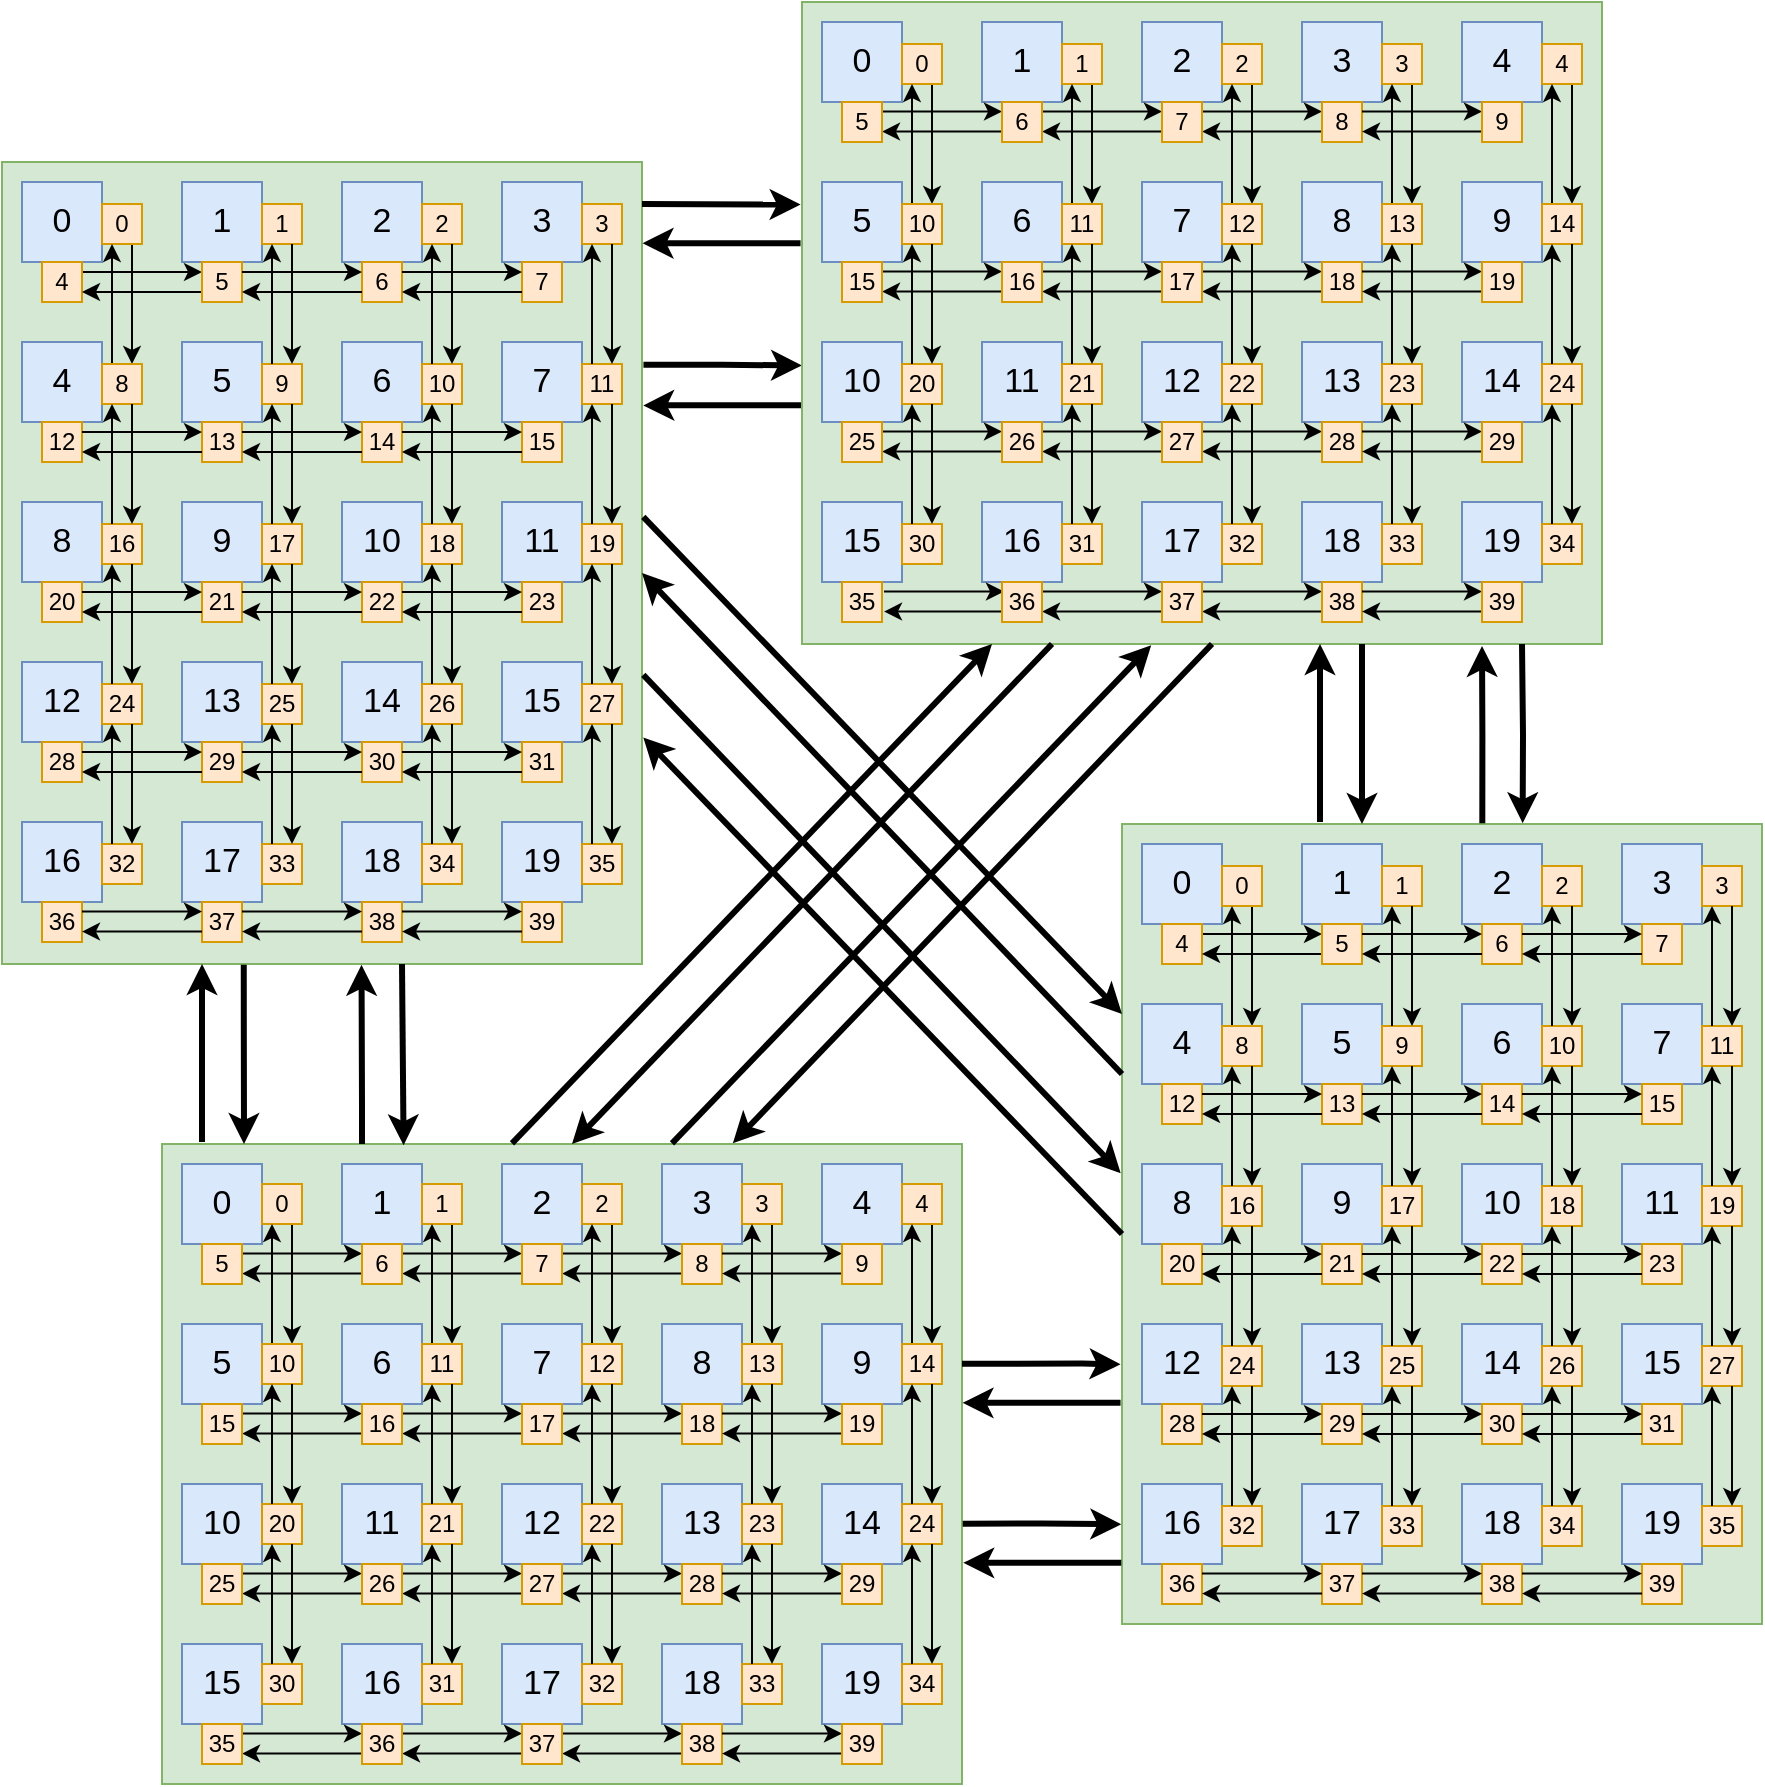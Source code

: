 <mxfile version="27.0.9">
  <diagram name="第 1 页" id="AXvdT4sFR94Y4YyiD8JD">
    <mxGraphModel dx="1810" dy="1749" grid="1" gridSize="10" guides="1" tooltips="1" connect="1" arrows="1" fold="1" page="1" pageScale="1" pageWidth="827" pageHeight="1169" math="0" shadow="0">
      <root>
        <mxCell id="0" />
        <mxCell id="1" parent="0" />
        <mxCell id="211" value="" style="rounded=0;whiteSpace=wrap;html=1;fillColor=#d5e8d4;fontSize=17;container=0;strokeColor=#82b366;" parent="1" vertex="1">
          <mxGeometry x="-420" y="-361" width="320" height="401" as="geometry" />
        </mxCell>
        <mxCell id="YWUKQ5pkmXSbJJqAoxHA-40" value="" style="rounded=0;whiteSpace=wrap;html=1;fillColor=#d5e8d4;fontSize=17;container=0;strokeColor=#82b366;" parent="1" vertex="1">
          <mxGeometry x="140" y="-30" width="320" height="400" as="geometry" />
        </mxCell>
        <mxCell id="YWUKQ5pkmXSbJJqAoxHA-163" style="edgeStyle=orthogonalEdgeStyle;rounded=0;orthogonalLoop=1;jettySize=auto;html=1;exitX=0.996;exitY=0.276;exitDx=0;exitDy=0;entryX=-0.005;entryY=0.596;entryDx=0;entryDy=0;fontSize=17;exitPerimeter=0;entryPerimeter=0;strokeWidth=3;" parent="1" edge="1">
          <mxGeometry relative="1" as="geometry">
            <mxPoint x="-99.28" y="-259.6" as="sourcePoint" />
            <mxPoint x="-20" y="-259.28" as="targetPoint" />
            <Array as="points">
              <mxPoint x="-60" y="-260" />
              <mxPoint x="-20" y="-259" />
            </Array>
          </mxGeometry>
        </mxCell>
        <mxCell id="YWUKQ5pkmXSbJJqAoxHA-164" style="edgeStyle=orthogonalEdgeStyle;rounded=0;orthogonalLoop=1;jettySize=auto;html=1;exitX=0.001;exitY=0.656;exitDx=0;exitDy=0;entryX=1.002;entryY=0.326;entryDx=0;entryDy=0;fontSize=17;entryPerimeter=0;exitPerimeter=0;strokeWidth=3;" parent="1" edge="1">
          <mxGeometry relative="1" as="geometry">
            <mxPoint x="-99.36" y="-239.274" as="targetPoint" />
            <mxPoint x="-19.6" y="-239.424" as="sourcePoint" />
            <Array as="points">
              <mxPoint x="-80" y="-239" />
            </Array>
          </mxGeometry>
        </mxCell>
        <mxCell id="YWUKQ5pkmXSbJJqAoxHA-34" value="16" style="whiteSpace=wrap;html=1;aspect=fixed;fontSize=17;container=0;fillColor=#dae8fc;strokeColor=#6c8ebf;" parent="1" vertex="1">
          <mxGeometry x="150" y="300" width="40" height="40" as="geometry" />
        </mxCell>
        <mxCell id="YWUKQ5pkmXSbJJqAoxHA-35" value="17" style="whiteSpace=wrap;html=1;aspect=fixed;fontSize=17;container=0;fillColor=#dae8fc;strokeColor=#6c8ebf;" parent="1" vertex="1">
          <mxGeometry x="230" y="300" width="40" height="40" as="geometry" />
        </mxCell>
        <mxCell id="YWUKQ5pkmXSbJJqAoxHA-36" value="18" style="whiteSpace=wrap;html=1;aspect=fixed;fontSize=17;container=0;fillColor=#dae8fc;strokeColor=#6c8ebf;" parent="1" vertex="1">
          <mxGeometry x="310" y="300" width="40" height="40" as="geometry" />
        </mxCell>
        <mxCell id="YWUKQ5pkmXSbJJqAoxHA-37" value="19" style="whiteSpace=wrap;html=1;aspect=fixed;fontSize=17;container=0;fillColor=#dae8fc;strokeColor=#6c8ebf;" parent="1" vertex="1">
          <mxGeometry x="390" y="300" width="40" height="40" as="geometry" />
        </mxCell>
        <mxCell id="YWUKQ5pkmXSbJJqAoxHA-1" value="0" style="whiteSpace=wrap;html=1;aspect=fixed;fontSize=17;container=0;fillColor=#dae8fc;strokeColor=#6c8ebf;" parent="1" vertex="1">
          <mxGeometry x="150" y="-20" width="40" height="40" as="geometry" />
        </mxCell>
        <mxCell id="YWUKQ5pkmXSbJJqAoxHA-2" value="1" style="whiteSpace=wrap;html=1;aspect=fixed;fontSize=17;container=0;fillColor=#dae8fc;strokeColor=#6c8ebf;" parent="1" vertex="1">
          <mxGeometry x="230" y="-20" width="40" height="40" as="geometry" />
        </mxCell>
        <mxCell id="YWUKQ5pkmXSbJJqAoxHA-3" value="2" style="whiteSpace=wrap;html=1;aspect=fixed;fontSize=17;container=0;fillColor=#dae8fc;strokeColor=#6c8ebf;" parent="1" vertex="1">
          <mxGeometry x="310" y="-20" width="40" height="40" as="geometry" />
        </mxCell>
        <mxCell id="YWUKQ5pkmXSbJJqAoxHA-4" value="3" style="whiteSpace=wrap;html=1;aspect=fixed;fontSize=17;container=0;fillColor=#dae8fc;strokeColor=#6c8ebf;" parent="1" vertex="1">
          <mxGeometry x="390" y="-20" width="40" height="40" as="geometry" />
        </mxCell>
        <mxCell id="YWUKQ5pkmXSbJJqAoxHA-5" value="4" style="whiteSpace=wrap;html=1;aspect=fixed;fontSize=17;container=0;fillColor=#dae8fc;strokeColor=#6c8ebf;" parent="1" vertex="1">
          <mxGeometry x="150" y="60" width="40" height="40" as="geometry" />
        </mxCell>
        <mxCell id="YWUKQ5pkmXSbJJqAoxHA-6" value="5" style="whiteSpace=wrap;html=1;aspect=fixed;fontSize=17;container=0;fillColor=#dae8fc;strokeColor=#6c8ebf;" parent="1" vertex="1">
          <mxGeometry x="230" y="60" width="40" height="40" as="geometry" />
        </mxCell>
        <mxCell id="YWUKQ5pkmXSbJJqAoxHA-7" value="6" style="whiteSpace=wrap;html=1;aspect=fixed;fontSize=17;container=0;fillColor=#dae8fc;strokeColor=#6c8ebf;" parent="1" vertex="1">
          <mxGeometry x="310" y="60" width="40" height="40" as="geometry" />
        </mxCell>
        <mxCell id="YWUKQ5pkmXSbJJqAoxHA-8" value="7" style="whiteSpace=wrap;html=1;aspect=fixed;fontSize=17;container=0;fillColor=#dae8fc;strokeColor=#6c8ebf;" parent="1" vertex="1">
          <mxGeometry x="390" y="60" width="40" height="40" as="geometry" />
        </mxCell>
        <mxCell id="YWUKQ5pkmXSbJJqAoxHA-9" value="8" style="whiteSpace=wrap;html=1;aspect=fixed;fontSize=17;container=0;fillColor=#dae8fc;strokeColor=#6c8ebf;" parent="1" vertex="1">
          <mxGeometry x="150" y="140" width="40" height="40" as="geometry" />
        </mxCell>
        <mxCell id="YWUKQ5pkmXSbJJqAoxHA-10" value="9" style="whiteSpace=wrap;html=1;aspect=fixed;fontSize=17;container=0;fillColor=#dae8fc;strokeColor=#6c8ebf;" parent="1" vertex="1">
          <mxGeometry x="230" y="140" width="40" height="40" as="geometry" />
        </mxCell>
        <mxCell id="YWUKQ5pkmXSbJJqAoxHA-11" value="10" style="whiteSpace=wrap;html=1;aspect=fixed;fontSize=17;container=0;fillColor=#dae8fc;strokeColor=#6c8ebf;" parent="1" vertex="1">
          <mxGeometry x="310" y="140" width="40" height="40" as="geometry" />
        </mxCell>
        <mxCell id="YWUKQ5pkmXSbJJqAoxHA-12" value="11" style="whiteSpace=wrap;html=1;aspect=fixed;fontSize=17;container=0;fillColor=#dae8fc;strokeColor=#6c8ebf;" parent="1" vertex="1">
          <mxGeometry x="390" y="140" width="40" height="40" as="geometry" />
        </mxCell>
        <mxCell id="YWUKQ5pkmXSbJJqAoxHA-13" value="12" style="whiteSpace=wrap;html=1;aspect=fixed;fontSize=17;container=0;fillColor=#dae8fc;strokeColor=#6c8ebf;" parent="1" vertex="1">
          <mxGeometry x="150" y="220" width="40" height="40" as="geometry" />
        </mxCell>
        <mxCell id="YWUKQ5pkmXSbJJqAoxHA-14" value="13" style="whiteSpace=wrap;html=1;aspect=fixed;fontSize=17;container=0;fillColor=#dae8fc;strokeColor=#6c8ebf;" parent="1" vertex="1">
          <mxGeometry x="230" y="220" width="40" height="40" as="geometry" />
        </mxCell>
        <mxCell id="YWUKQ5pkmXSbJJqAoxHA-15" value="14" style="whiteSpace=wrap;html=1;aspect=fixed;fontSize=17;container=0;fillColor=#dae8fc;strokeColor=#6c8ebf;" parent="1" vertex="1">
          <mxGeometry x="310" y="220" width="40" height="40" as="geometry" />
        </mxCell>
        <mxCell id="YWUKQ5pkmXSbJJqAoxHA-16" value="15" style="whiteSpace=wrap;html=1;aspect=fixed;fontSize=17;container=0;fillColor=#dae8fc;strokeColor=#6c8ebf;" parent="1" vertex="1">
          <mxGeometry x="390" y="220" width="40" height="40" as="geometry" />
        </mxCell>
        <mxCell id="YWUKQ5pkmXSbJJqAoxHA-43" value="" style="rounded=0;whiteSpace=wrap;html=1;container=0;fillColor=#d5e8d4;fontSize=17;strokeColor=#82b366;" parent="1" vertex="1">
          <mxGeometry x="-340" y="130" width="400" height="320" as="geometry" />
        </mxCell>
        <mxCell id="YWUKQ5pkmXSbJJqAoxHA-44" value="0" style="whiteSpace=wrap;html=1;aspect=fixed;container=0;fontSize=17;fillColor=#dae8fc;strokeColor=#6c8ebf;" parent="1" vertex="1">
          <mxGeometry x="-330" y="140" width="40" height="40" as="geometry" />
        </mxCell>
        <mxCell id="YWUKQ5pkmXSbJJqAoxHA-45" value="1" style="whiteSpace=wrap;html=1;aspect=fixed;container=0;fontSize=17;fillColor=#dae8fc;strokeColor=#6c8ebf;" parent="1" vertex="1">
          <mxGeometry x="-250" y="140" width="40" height="40" as="geometry" />
        </mxCell>
        <mxCell id="YWUKQ5pkmXSbJJqAoxHA-46" value="2" style="whiteSpace=wrap;html=1;aspect=fixed;container=0;fontSize=17;fillColor=#dae8fc;strokeColor=#6c8ebf;" parent="1" vertex="1">
          <mxGeometry x="-170" y="140" width="40" height="40" as="geometry" />
        </mxCell>
        <mxCell id="YWUKQ5pkmXSbJJqAoxHA-47" value="3" style="whiteSpace=wrap;html=1;aspect=fixed;container=0;fontSize=17;fillColor=#dae8fc;strokeColor=#6c8ebf;" parent="1" vertex="1">
          <mxGeometry x="-90" y="140" width="40" height="40" as="geometry" />
        </mxCell>
        <mxCell id="YWUKQ5pkmXSbJJqAoxHA-48" value="5" style="whiteSpace=wrap;html=1;aspect=fixed;container=0;fontSize=17;fillColor=#dae8fc;strokeColor=#6c8ebf;" parent="1" vertex="1">
          <mxGeometry x="-330" y="220" width="40" height="40" as="geometry" />
        </mxCell>
        <mxCell id="YWUKQ5pkmXSbJJqAoxHA-49" value="6" style="whiteSpace=wrap;html=1;aspect=fixed;container=0;fontSize=17;fillColor=#dae8fc;strokeColor=#6c8ebf;" parent="1" vertex="1">
          <mxGeometry x="-250" y="220" width="40" height="40" as="geometry" />
        </mxCell>
        <mxCell id="YWUKQ5pkmXSbJJqAoxHA-50" value="7" style="whiteSpace=wrap;html=1;aspect=fixed;container=0;fontSize=17;fillColor=#dae8fc;strokeColor=#6c8ebf;" parent="1" vertex="1">
          <mxGeometry x="-170" y="220" width="40" height="40" as="geometry" />
        </mxCell>
        <mxCell id="YWUKQ5pkmXSbJJqAoxHA-51" value="8" style="whiteSpace=wrap;html=1;aspect=fixed;container=0;fontSize=17;fillColor=#dae8fc;strokeColor=#6c8ebf;" parent="1" vertex="1">
          <mxGeometry x="-90" y="220" width="40" height="40" as="geometry" />
        </mxCell>
        <mxCell id="YWUKQ5pkmXSbJJqAoxHA-52" value="10" style="whiteSpace=wrap;html=1;aspect=fixed;container=0;fontSize=17;fillColor=#dae8fc;strokeColor=#6c8ebf;" parent="1" vertex="1">
          <mxGeometry x="-330" y="300" width="40" height="40" as="geometry" />
        </mxCell>
        <mxCell id="YWUKQ5pkmXSbJJqAoxHA-53" value="11" style="whiteSpace=wrap;html=1;aspect=fixed;container=0;fontSize=17;fillColor=#dae8fc;strokeColor=#6c8ebf;" parent="1" vertex="1">
          <mxGeometry x="-250" y="300" width="40" height="40" as="geometry" />
        </mxCell>
        <mxCell id="YWUKQ5pkmXSbJJqAoxHA-54" value="12" style="whiteSpace=wrap;html=1;aspect=fixed;container=0;fontSize=17;fillColor=#dae8fc;strokeColor=#6c8ebf;" parent="1" vertex="1">
          <mxGeometry x="-170" y="300" width="40" height="40" as="geometry" />
        </mxCell>
        <mxCell id="YWUKQ5pkmXSbJJqAoxHA-55" value="13" style="whiteSpace=wrap;html=1;aspect=fixed;container=0;fontSize=17;fillColor=#dae8fc;strokeColor=#6c8ebf;" parent="1" vertex="1">
          <mxGeometry x="-90" y="300" width="40" height="40" as="geometry" />
        </mxCell>
        <mxCell id="YWUKQ5pkmXSbJJqAoxHA-56" value="15" style="whiteSpace=wrap;html=1;aspect=fixed;container=0;fontSize=17;fillColor=#dae8fc;strokeColor=#6c8ebf;" parent="1" vertex="1">
          <mxGeometry x="-330" y="380" width="40" height="40" as="geometry" />
        </mxCell>
        <mxCell id="YWUKQ5pkmXSbJJqAoxHA-57" value="16" style="whiteSpace=wrap;html=1;aspect=fixed;container=0;fontSize=17;fillColor=#dae8fc;strokeColor=#6c8ebf;" parent="1" vertex="1">
          <mxGeometry x="-250" y="380" width="40" height="40" as="geometry" />
        </mxCell>
        <mxCell id="YWUKQ5pkmXSbJJqAoxHA-58" value="17" style="whiteSpace=wrap;html=1;aspect=fixed;container=0;fontSize=17;fillColor=#dae8fc;strokeColor=#6c8ebf;" parent="1" vertex="1">
          <mxGeometry x="-170" y="380" width="40" height="40" as="geometry" />
        </mxCell>
        <mxCell id="YWUKQ5pkmXSbJJqAoxHA-59" value="18" style="whiteSpace=wrap;html=1;aspect=fixed;container=0;fontSize=17;fillColor=#dae8fc;strokeColor=#6c8ebf;" parent="1" vertex="1">
          <mxGeometry x="-90" y="380" width="40" height="40" as="geometry" />
        </mxCell>
        <mxCell id="YWUKQ5pkmXSbJJqAoxHA-66" value="4" style="whiteSpace=wrap;html=1;aspect=fixed;container=0;fontSize=17;fillColor=#dae8fc;strokeColor=#6c8ebf;" parent="1" vertex="1">
          <mxGeometry x="-10" y="140" width="40" height="40" as="geometry" />
        </mxCell>
        <mxCell id="YWUKQ5pkmXSbJJqAoxHA-67" value="9" style="whiteSpace=wrap;html=1;aspect=fixed;container=0;fontSize=17;fillColor=#dae8fc;strokeColor=#6c8ebf;" parent="1" vertex="1">
          <mxGeometry x="-10" y="220" width="40" height="40" as="geometry" />
        </mxCell>
        <mxCell id="YWUKQ5pkmXSbJJqAoxHA-68" value="14" style="whiteSpace=wrap;html=1;aspect=fixed;container=0;fontSize=17;fillColor=#dae8fc;strokeColor=#6c8ebf;" parent="1" vertex="1">
          <mxGeometry x="-10" y="300" width="40" height="40" as="geometry" />
        </mxCell>
        <mxCell id="YWUKQ5pkmXSbJJqAoxHA-69" value="19" style="whiteSpace=wrap;html=1;aspect=fixed;container=0;fontSize=17;fillColor=#dae8fc;strokeColor=#6c8ebf;" parent="1" vertex="1">
          <mxGeometry x="-10" y="380" width="40" height="40" as="geometry" />
        </mxCell>
        <mxCell id="207" value="16" style="whiteSpace=wrap;html=1;aspect=fixed;fontSize=17;container=0;fillColor=#dae8fc;strokeColor=#6c8ebf;" parent="1" vertex="1">
          <mxGeometry x="-410" y="-31" width="40" height="40" as="geometry" />
        </mxCell>
        <mxCell id="208" value="17" style="whiteSpace=wrap;html=1;aspect=fixed;fontSize=17;container=0;fillColor=#dae8fc;strokeColor=#6c8ebf;" parent="1" vertex="1">
          <mxGeometry x="-330" y="-31" width="40" height="40" as="geometry" />
        </mxCell>
        <mxCell id="209" value="18" style="whiteSpace=wrap;html=1;aspect=fixed;fontSize=17;container=0;fillColor=#dae8fc;strokeColor=#6c8ebf;" parent="1" vertex="1">
          <mxGeometry x="-250" y="-31" width="40" height="40" as="geometry" />
        </mxCell>
        <mxCell id="210" value="19" style="whiteSpace=wrap;html=1;aspect=fixed;fontSize=17;container=0;fillColor=#dae8fc;strokeColor=#6c8ebf;" parent="1" vertex="1">
          <mxGeometry x="-170" y="-31" width="40" height="40" as="geometry" />
        </mxCell>
        <mxCell id="212" value="0" style="whiteSpace=wrap;html=1;aspect=fixed;fontSize=17;container=0;fillColor=#dae8fc;strokeColor=#6c8ebf;" parent="1" vertex="1">
          <mxGeometry x="-410" y="-351" width="40" height="40" as="geometry" />
        </mxCell>
        <mxCell id="213" value="1" style="whiteSpace=wrap;html=1;aspect=fixed;fontSize=17;container=0;fillColor=#dae8fc;strokeColor=#6c8ebf;" parent="1" vertex="1">
          <mxGeometry x="-330" y="-351" width="40" height="40" as="geometry" />
        </mxCell>
        <mxCell id="214" value="2" style="whiteSpace=wrap;html=1;aspect=fixed;fontSize=17;container=0;fillColor=#dae8fc;strokeColor=#6c8ebf;" parent="1" vertex="1">
          <mxGeometry x="-250" y="-351" width="40" height="40" as="geometry" />
        </mxCell>
        <mxCell id="215" value="3" style="whiteSpace=wrap;html=1;aspect=fixed;fontSize=17;container=0;fillColor=#dae8fc;strokeColor=#6c8ebf;" parent="1" vertex="1">
          <mxGeometry x="-170" y="-351" width="40" height="40" as="geometry" />
        </mxCell>
        <mxCell id="216" value="4" style="whiteSpace=wrap;html=1;aspect=fixed;fontSize=17;container=0;fillColor=#dae8fc;strokeColor=#6c8ebf;" parent="1" vertex="1">
          <mxGeometry x="-410" y="-271" width="40" height="40" as="geometry" />
        </mxCell>
        <mxCell id="217" value="5" style="whiteSpace=wrap;html=1;aspect=fixed;fontSize=17;container=0;fillColor=#dae8fc;strokeColor=#6c8ebf;" parent="1" vertex="1">
          <mxGeometry x="-330" y="-271" width="40" height="40" as="geometry" />
        </mxCell>
        <mxCell id="218" value="6" style="whiteSpace=wrap;html=1;aspect=fixed;fontSize=17;container=0;fillColor=#dae8fc;strokeColor=#6c8ebf;" parent="1" vertex="1">
          <mxGeometry x="-250" y="-271" width="40" height="40" as="geometry" />
        </mxCell>
        <mxCell id="219" value="7" style="whiteSpace=wrap;html=1;aspect=fixed;fontSize=17;container=0;fillColor=#dae8fc;strokeColor=#6c8ebf;" parent="1" vertex="1">
          <mxGeometry x="-170" y="-271" width="40" height="40" as="geometry" />
        </mxCell>
        <mxCell id="220" value="8" style="whiteSpace=wrap;html=1;aspect=fixed;fontSize=17;container=0;fillColor=#dae8fc;strokeColor=#6c8ebf;" parent="1" vertex="1">
          <mxGeometry x="-410" y="-191" width="40" height="40" as="geometry" />
        </mxCell>
        <mxCell id="221" value="9" style="whiteSpace=wrap;html=1;aspect=fixed;fontSize=17;container=0;fillColor=#dae8fc;strokeColor=#6c8ebf;" parent="1" vertex="1">
          <mxGeometry x="-330" y="-191" width="40" height="40" as="geometry" />
        </mxCell>
        <mxCell id="222" value="10" style="whiteSpace=wrap;html=1;aspect=fixed;fontSize=17;container=0;fillColor=#dae8fc;strokeColor=#6c8ebf;" parent="1" vertex="1">
          <mxGeometry x="-250" y="-191" width="40" height="40" as="geometry" />
        </mxCell>
        <mxCell id="223" value="11" style="whiteSpace=wrap;html=1;aspect=fixed;fontSize=17;container=0;fillColor=#dae8fc;strokeColor=#6c8ebf;" parent="1" vertex="1">
          <mxGeometry x="-170" y="-191" width="40" height="40" as="geometry" />
        </mxCell>
        <mxCell id="224" value="12" style="whiteSpace=wrap;html=1;aspect=fixed;fontSize=17;container=0;fillColor=#dae8fc;strokeColor=#6c8ebf;" parent="1" vertex="1">
          <mxGeometry x="-410" y="-111" width="40" height="40" as="geometry" />
        </mxCell>
        <mxCell id="225" value="13" style="whiteSpace=wrap;html=1;aspect=fixed;fontSize=17;container=0;fillColor=#dae8fc;strokeColor=#6c8ebf;" parent="1" vertex="1">
          <mxGeometry x="-330" y="-111" width="40" height="40" as="geometry" />
        </mxCell>
        <mxCell id="226" value="14" style="whiteSpace=wrap;html=1;aspect=fixed;fontSize=17;container=0;fillColor=#dae8fc;strokeColor=#6c8ebf;" parent="1" vertex="1">
          <mxGeometry x="-250" y="-111" width="40" height="40" as="geometry" />
        </mxCell>
        <mxCell id="227" value="15" style="whiteSpace=wrap;html=1;aspect=fixed;fontSize=17;container=0;fillColor=#dae8fc;strokeColor=#6c8ebf;" parent="1" vertex="1">
          <mxGeometry x="-170" y="-111" width="40" height="40" as="geometry" />
        </mxCell>
        <mxCell id="330" value="" style="rounded=0;whiteSpace=wrap;html=1;container=0;fillColor=#d5e8d4;fontSize=17;strokeColor=#82b366;" parent="1" vertex="1">
          <mxGeometry x="-20" y="-441" width="400" height="321" as="geometry" />
        </mxCell>
        <mxCell id="331" value="0" style="whiteSpace=wrap;html=1;aspect=fixed;container=0;fontSize=17;fillColor=#dae8fc;strokeColor=#6c8ebf;" parent="1" vertex="1">
          <mxGeometry x="-10" y="-431" width="40" height="40" as="geometry" />
        </mxCell>
        <mxCell id="332" value="1" style="whiteSpace=wrap;html=1;aspect=fixed;container=0;fontSize=17;fillColor=#dae8fc;strokeColor=#6c8ebf;" parent="1" vertex="1">
          <mxGeometry x="70" y="-431" width="40" height="40" as="geometry" />
        </mxCell>
        <mxCell id="333" value="2" style="whiteSpace=wrap;html=1;aspect=fixed;container=0;fontSize=17;fillColor=#dae8fc;strokeColor=#6c8ebf;" parent="1" vertex="1">
          <mxGeometry x="150" y="-431" width="40" height="40" as="geometry" />
        </mxCell>
        <mxCell id="334" value="3" style="whiteSpace=wrap;html=1;aspect=fixed;container=0;fontSize=17;fillColor=#dae8fc;strokeColor=#6c8ebf;" parent="1" vertex="1">
          <mxGeometry x="230" y="-431" width="40" height="40" as="geometry" />
        </mxCell>
        <mxCell id="335" value="5" style="whiteSpace=wrap;html=1;aspect=fixed;container=0;fontSize=17;fillColor=#dae8fc;strokeColor=#6c8ebf;" parent="1" vertex="1">
          <mxGeometry x="-10" y="-351" width="40" height="40" as="geometry" />
        </mxCell>
        <mxCell id="336" value="6" style="whiteSpace=wrap;html=1;aspect=fixed;container=0;fontSize=17;fillColor=#dae8fc;strokeColor=#6c8ebf;" parent="1" vertex="1">
          <mxGeometry x="70" y="-351" width="40" height="40" as="geometry" />
        </mxCell>
        <mxCell id="337" value="7" style="whiteSpace=wrap;html=1;aspect=fixed;container=0;fontSize=17;fillColor=#dae8fc;strokeColor=#6c8ebf;" parent="1" vertex="1">
          <mxGeometry x="150" y="-351" width="40" height="40" as="geometry" />
        </mxCell>
        <mxCell id="338" value="8" style="whiteSpace=wrap;html=1;aspect=fixed;container=0;fontSize=17;fillColor=#dae8fc;strokeColor=#6c8ebf;" parent="1" vertex="1">
          <mxGeometry x="230" y="-351" width="40" height="40" as="geometry" />
        </mxCell>
        <mxCell id="339" value="10" style="whiteSpace=wrap;html=1;aspect=fixed;container=0;fontSize=17;fillColor=#dae8fc;strokeColor=#6c8ebf;" parent="1" vertex="1">
          <mxGeometry x="-10" y="-271" width="40" height="40" as="geometry" />
        </mxCell>
        <mxCell id="340" value="11" style="whiteSpace=wrap;html=1;aspect=fixed;container=0;fontSize=17;fillColor=#dae8fc;strokeColor=#6c8ebf;" parent="1" vertex="1">
          <mxGeometry x="70" y="-271" width="40" height="40" as="geometry" />
        </mxCell>
        <mxCell id="341" value="12" style="whiteSpace=wrap;html=1;aspect=fixed;container=0;fontSize=17;fillColor=#dae8fc;strokeColor=#6c8ebf;" parent="1" vertex="1">
          <mxGeometry x="150" y="-271" width="40" height="40" as="geometry" />
        </mxCell>
        <mxCell id="342" value="13" style="whiteSpace=wrap;html=1;aspect=fixed;container=0;fontSize=17;fillColor=#dae8fc;strokeColor=#6c8ebf;" parent="1" vertex="1">
          <mxGeometry x="230" y="-271" width="40" height="40" as="geometry" />
        </mxCell>
        <mxCell id="343" value="15" style="whiteSpace=wrap;html=1;aspect=fixed;container=0;fontSize=17;fillColor=#dae8fc;strokeColor=#6c8ebf;" parent="1" vertex="1">
          <mxGeometry x="-10" y="-191" width="40" height="40" as="geometry" />
        </mxCell>
        <mxCell id="344" value="16" style="whiteSpace=wrap;html=1;aspect=fixed;container=0;fontSize=17;fillColor=#dae8fc;strokeColor=#6c8ebf;" parent="1" vertex="1">
          <mxGeometry x="70" y="-191" width="40" height="40" as="geometry" />
        </mxCell>
        <mxCell id="345" value="17" style="whiteSpace=wrap;html=1;aspect=fixed;container=0;fontSize=17;fillColor=#dae8fc;strokeColor=#6c8ebf;" parent="1" vertex="1">
          <mxGeometry x="150" y="-191" width="40" height="40" as="geometry" />
        </mxCell>
        <mxCell id="346" value="18" style="whiteSpace=wrap;html=1;aspect=fixed;container=0;fontSize=17;fillColor=#dae8fc;strokeColor=#6c8ebf;" parent="1" vertex="1">
          <mxGeometry x="230" y="-191" width="40" height="40" as="geometry" />
        </mxCell>
        <mxCell id="347" value="4" style="whiteSpace=wrap;html=1;aspect=fixed;container=0;fontSize=17;fillColor=#dae8fc;strokeColor=#6c8ebf;" parent="1" vertex="1">
          <mxGeometry x="310" y="-431" width="40" height="40" as="geometry" />
        </mxCell>
        <mxCell id="348" value="9" style="whiteSpace=wrap;html=1;aspect=fixed;container=0;fontSize=17;fillColor=#dae8fc;strokeColor=#6c8ebf;" parent="1" vertex="1">
          <mxGeometry x="310" y="-351" width="40" height="40" as="geometry" />
        </mxCell>
        <mxCell id="349" value="14" style="whiteSpace=wrap;html=1;aspect=fixed;container=0;fontSize=17;fillColor=#dae8fc;strokeColor=#6c8ebf;" parent="1" vertex="1">
          <mxGeometry x="310" y="-271" width="40" height="40" as="geometry" />
        </mxCell>
        <mxCell id="350" value="19" style="whiteSpace=wrap;html=1;aspect=fixed;container=0;fontSize=17;fillColor=#dae8fc;strokeColor=#6c8ebf;" parent="1" vertex="1">
          <mxGeometry x="310" y="-191" width="40" height="40" as="geometry" />
        </mxCell>
        <mxCell id="351" style="edgeStyle=orthogonalEdgeStyle;rounded=0;orthogonalLoop=1;jettySize=auto;html=1;exitX=0;exitY=0.75;exitDx=0;exitDy=0;entryX=1;entryY=0.75;entryDx=0;entryDy=0;" parent="1" edge="1">
          <mxGeometry relative="1" as="geometry">
            <mxPoint x="160" y="-376.21" as="sourcePoint" />
            <mxPoint x="100" y="-376.21" as="targetPoint" />
          </mxGeometry>
        </mxCell>
        <mxCell id="352" style="edgeStyle=orthogonalEdgeStyle;rounded=0;orthogonalLoop=1;jettySize=auto;html=1;exitX=1;exitY=0.25;exitDx=0;exitDy=0;entryX=0;entryY=0.25;entryDx=0;entryDy=0;" parent="1" edge="1">
          <mxGeometry relative="1" as="geometry">
            <mxPoint x="100" y="-386.21" as="sourcePoint" />
            <mxPoint x="160" y="-386.21" as="targetPoint" />
          </mxGeometry>
        </mxCell>
        <mxCell id="353" style="edgeStyle=orthogonalEdgeStyle;rounded=0;orthogonalLoop=1;jettySize=auto;html=1;exitX=1;exitY=0.25;exitDx=0;exitDy=0;entryX=0;entryY=0.25;entryDx=0;entryDy=0;" parent="1" edge="1">
          <mxGeometry relative="1" as="geometry">
            <mxPoint x="20" y="-386.21" as="sourcePoint" />
            <mxPoint x="80" y="-386.21" as="targetPoint" />
          </mxGeometry>
        </mxCell>
        <mxCell id="354" style="edgeStyle=orthogonalEdgeStyle;rounded=0;orthogonalLoop=1;jettySize=auto;html=1;exitX=0;exitY=0.75;exitDx=0;exitDy=0;entryX=1;entryY=0.75;entryDx=0;entryDy=0;" parent="1" edge="1">
          <mxGeometry relative="1" as="geometry">
            <mxPoint x="80" y="-376.21" as="sourcePoint" />
            <mxPoint x="20" y="-376.21" as="targetPoint" />
          </mxGeometry>
        </mxCell>
        <mxCell id="355" style="edgeStyle=orthogonalEdgeStyle;rounded=0;orthogonalLoop=1;jettySize=auto;html=1;exitX=1;exitY=0.25;exitDx=0;exitDy=0;entryX=0;entryY=0.25;entryDx=0;entryDy=0;" parent="1" edge="1">
          <mxGeometry relative="1" as="geometry">
            <mxPoint x="180" y="-386.21" as="sourcePoint" />
            <mxPoint x="240" y="-386.21" as="targetPoint" />
          </mxGeometry>
        </mxCell>
        <mxCell id="356" style="edgeStyle=orthogonalEdgeStyle;rounded=0;orthogonalLoop=1;jettySize=auto;html=1;exitX=0;exitY=0.75;exitDx=0;exitDy=0;entryX=1;entryY=0.75;entryDx=0;entryDy=0;" parent="1" edge="1">
          <mxGeometry relative="1" as="geometry">
            <mxPoint x="240" y="-376.21" as="sourcePoint" />
            <mxPoint x="180" y="-376.21" as="targetPoint" />
          </mxGeometry>
        </mxCell>
        <mxCell id="357" value="5" style="rounded=0;whiteSpace=wrap;html=1;container=0;fillColor=#ffe6cc;strokeColor=#d79b00;" parent="1" vertex="1">
          <mxGeometry y="-391" width="20" height="20" as="geometry" />
        </mxCell>
        <mxCell id="358" value="6" style="rounded=0;whiteSpace=wrap;html=1;container=0;fillColor=#ffe6cc;strokeColor=#d79b00;" parent="1" vertex="1">
          <mxGeometry x="80" y="-391" width="20" height="20" as="geometry" />
        </mxCell>
        <mxCell id="359" value="7" style="rounded=0;whiteSpace=wrap;html=1;container=0;fillColor=#ffe6cc;strokeColor=#d79b00;" parent="1" vertex="1">
          <mxGeometry x="160" y="-391" width="20" height="20" as="geometry" />
        </mxCell>
        <mxCell id="360" value="8" style="rounded=0;whiteSpace=wrap;html=1;container=0;fillColor=#ffe6cc;strokeColor=#d79b00;" parent="1" vertex="1">
          <mxGeometry x="240" y="-391" width="20" height="20" as="geometry" />
        </mxCell>
        <mxCell id="361" style="edgeStyle=orthogonalEdgeStyle;rounded=0;orthogonalLoop=1;jettySize=auto;html=1;exitX=1;exitY=0.25;exitDx=0;exitDy=0;entryX=0;entryY=0.25;entryDx=0;entryDy=0;" parent="1" edge="1">
          <mxGeometry relative="1" as="geometry">
            <mxPoint x="260" y="-386.21" as="sourcePoint" />
            <mxPoint x="320" y="-386.21" as="targetPoint" />
          </mxGeometry>
        </mxCell>
        <mxCell id="362" style="edgeStyle=orthogonalEdgeStyle;rounded=0;orthogonalLoop=1;jettySize=auto;html=1;exitX=0;exitY=0.75;exitDx=0;exitDy=0;entryX=1;entryY=0.75;entryDx=0;entryDy=0;" parent="1" edge="1">
          <mxGeometry relative="1" as="geometry">
            <mxPoint x="320" y="-376.21" as="sourcePoint" />
            <mxPoint x="260" y="-376.21" as="targetPoint" />
          </mxGeometry>
        </mxCell>
        <mxCell id="363" value="9" style="rounded=0;whiteSpace=wrap;html=1;container=0;fillColor=#ffe6cc;strokeColor=#d79b00;" parent="1" vertex="1">
          <mxGeometry x="320" y="-391" width="20" height="20" as="geometry" />
        </mxCell>
        <mxCell id="364" style="edgeStyle=orthogonalEdgeStyle;rounded=0;orthogonalLoop=1;jettySize=auto;html=1;exitX=0;exitY=0.75;exitDx=0;exitDy=0;entryX=1;entryY=0.75;entryDx=0;entryDy=0;" parent="1" edge="1">
          <mxGeometry relative="1" as="geometry">
            <mxPoint x="160" y="-296.21" as="sourcePoint" />
            <mxPoint x="100" y="-296.21" as="targetPoint" />
          </mxGeometry>
        </mxCell>
        <mxCell id="365" style="edgeStyle=orthogonalEdgeStyle;rounded=0;orthogonalLoop=1;jettySize=auto;html=1;exitX=1;exitY=0.25;exitDx=0;exitDy=0;entryX=0;entryY=0.25;entryDx=0;entryDy=0;" parent="1" edge="1">
          <mxGeometry relative="1" as="geometry">
            <mxPoint x="100" y="-306.21" as="sourcePoint" />
            <mxPoint x="160" y="-306.21" as="targetPoint" />
          </mxGeometry>
        </mxCell>
        <mxCell id="366" style="edgeStyle=orthogonalEdgeStyle;rounded=0;orthogonalLoop=1;jettySize=auto;html=1;exitX=1;exitY=0.25;exitDx=0;exitDy=0;entryX=0;entryY=0.25;entryDx=0;entryDy=0;" parent="1" edge="1">
          <mxGeometry relative="1" as="geometry">
            <mxPoint x="20" y="-306.21" as="sourcePoint" />
            <mxPoint x="80" y="-306.21" as="targetPoint" />
          </mxGeometry>
        </mxCell>
        <mxCell id="367" style="edgeStyle=orthogonalEdgeStyle;rounded=0;orthogonalLoop=1;jettySize=auto;html=1;exitX=0;exitY=0.75;exitDx=0;exitDy=0;entryX=1;entryY=0.75;entryDx=0;entryDy=0;" parent="1" edge="1">
          <mxGeometry relative="1" as="geometry">
            <mxPoint x="80" y="-296.21" as="sourcePoint" />
            <mxPoint x="20" y="-296.21" as="targetPoint" />
          </mxGeometry>
        </mxCell>
        <mxCell id="368" style="edgeStyle=orthogonalEdgeStyle;rounded=0;orthogonalLoop=1;jettySize=auto;html=1;exitX=1;exitY=0.25;exitDx=0;exitDy=0;entryX=0;entryY=0.25;entryDx=0;entryDy=0;" parent="1" edge="1">
          <mxGeometry relative="1" as="geometry">
            <mxPoint x="180" y="-306.21" as="sourcePoint" />
            <mxPoint x="240" y="-306.21" as="targetPoint" />
          </mxGeometry>
        </mxCell>
        <mxCell id="369" style="edgeStyle=orthogonalEdgeStyle;rounded=0;orthogonalLoop=1;jettySize=auto;html=1;exitX=0;exitY=0.75;exitDx=0;exitDy=0;entryX=1;entryY=0.75;entryDx=0;entryDy=0;" parent="1" edge="1">
          <mxGeometry relative="1" as="geometry">
            <mxPoint x="240" y="-296.21" as="sourcePoint" />
            <mxPoint x="180" y="-296.21" as="targetPoint" />
          </mxGeometry>
        </mxCell>
        <mxCell id="370" value="15" style="rounded=0;whiteSpace=wrap;html=1;container=0;fillColor=#ffe6cc;strokeColor=#d79b00;" parent="1" vertex="1">
          <mxGeometry y="-311" width="20" height="20" as="geometry" />
        </mxCell>
        <mxCell id="371" value="16" style="rounded=0;whiteSpace=wrap;html=1;container=0;fillColor=#ffe6cc;strokeColor=#d79b00;" parent="1" vertex="1">
          <mxGeometry x="80" y="-311" width="20" height="20" as="geometry" />
        </mxCell>
        <mxCell id="372" value="17" style="rounded=0;whiteSpace=wrap;html=1;container=0;fillColor=#ffe6cc;strokeColor=#d79b00;" parent="1" vertex="1">
          <mxGeometry x="160" y="-311" width="20" height="20" as="geometry" />
        </mxCell>
        <mxCell id="373" value="18" style="rounded=0;whiteSpace=wrap;html=1;container=0;fillColor=#ffe6cc;strokeColor=#d79b00;" parent="1" vertex="1">
          <mxGeometry x="240" y="-311" width="20" height="20" as="geometry" />
        </mxCell>
        <mxCell id="374" style="edgeStyle=orthogonalEdgeStyle;rounded=0;orthogonalLoop=1;jettySize=auto;html=1;exitX=1;exitY=0.25;exitDx=0;exitDy=0;entryX=0;entryY=0.25;entryDx=0;entryDy=0;" parent="1" edge="1">
          <mxGeometry relative="1" as="geometry">
            <mxPoint x="260" y="-306.21" as="sourcePoint" />
            <mxPoint x="320" y="-306.21" as="targetPoint" />
          </mxGeometry>
        </mxCell>
        <mxCell id="375" style="edgeStyle=orthogonalEdgeStyle;rounded=0;orthogonalLoop=1;jettySize=auto;html=1;exitX=0;exitY=0.75;exitDx=0;exitDy=0;entryX=1;entryY=0.75;entryDx=0;entryDy=0;" parent="1" edge="1">
          <mxGeometry relative="1" as="geometry">
            <mxPoint x="320" y="-296.21" as="sourcePoint" />
            <mxPoint x="260" y="-296.21" as="targetPoint" />
          </mxGeometry>
        </mxCell>
        <mxCell id="376" value="19" style="rounded=0;whiteSpace=wrap;html=1;container=0;fillColor=#ffe6cc;strokeColor=#d79b00;" parent="1" vertex="1">
          <mxGeometry x="320" y="-311" width="20" height="20" as="geometry" />
        </mxCell>
        <mxCell id="377" style="edgeStyle=orthogonalEdgeStyle;rounded=0;orthogonalLoop=1;jettySize=auto;html=1;exitX=0;exitY=0.75;exitDx=0;exitDy=0;entryX=1;entryY=0.75;entryDx=0;entryDy=0;" parent="1" edge="1">
          <mxGeometry relative="1" as="geometry">
            <mxPoint x="160" y="-216.21" as="sourcePoint" />
            <mxPoint x="100" y="-216.21" as="targetPoint" />
          </mxGeometry>
        </mxCell>
        <mxCell id="378" style="edgeStyle=orthogonalEdgeStyle;rounded=0;orthogonalLoop=1;jettySize=auto;html=1;exitX=1;exitY=0.25;exitDx=0;exitDy=0;entryX=0;entryY=0.25;entryDx=0;entryDy=0;" parent="1" edge="1">
          <mxGeometry relative="1" as="geometry">
            <mxPoint x="100" y="-226.21" as="sourcePoint" />
            <mxPoint x="160" y="-226.21" as="targetPoint" />
          </mxGeometry>
        </mxCell>
        <mxCell id="379" style="edgeStyle=orthogonalEdgeStyle;rounded=0;orthogonalLoop=1;jettySize=auto;html=1;exitX=1;exitY=0.25;exitDx=0;exitDy=0;entryX=0;entryY=0.25;entryDx=0;entryDy=0;" parent="1" edge="1">
          <mxGeometry relative="1" as="geometry">
            <mxPoint x="20" y="-226.21" as="sourcePoint" />
            <mxPoint x="80" y="-226.21" as="targetPoint" />
          </mxGeometry>
        </mxCell>
        <mxCell id="380" style="edgeStyle=orthogonalEdgeStyle;rounded=0;orthogonalLoop=1;jettySize=auto;html=1;exitX=0;exitY=0.75;exitDx=0;exitDy=0;entryX=1;entryY=0.75;entryDx=0;entryDy=0;" parent="1" edge="1">
          <mxGeometry relative="1" as="geometry">
            <mxPoint x="80" y="-216.21" as="sourcePoint" />
            <mxPoint x="20" y="-216.21" as="targetPoint" />
          </mxGeometry>
        </mxCell>
        <mxCell id="381" style="edgeStyle=orthogonalEdgeStyle;rounded=0;orthogonalLoop=1;jettySize=auto;html=1;exitX=1;exitY=0.25;exitDx=0;exitDy=0;entryX=0;entryY=0.25;entryDx=0;entryDy=0;" parent="1" edge="1">
          <mxGeometry relative="1" as="geometry">
            <mxPoint x="180" y="-226.21" as="sourcePoint" />
            <mxPoint x="240" y="-226.21" as="targetPoint" />
          </mxGeometry>
        </mxCell>
        <mxCell id="382" style="edgeStyle=orthogonalEdgeStyle;rounded=0;orthogonalLoop=1;jettySize=auto;html=1;exitX=0;exitY=0.75;exitDx=0;exitDy=0;entryX=1;entryY=0.75;entryDx=0;entryDy=0;" parent="1" edge="1">
          <mxGeometry relative="1" as="geometry">
            <mxPoint x="240" y="-216.21" as="sourcePoint" />
            <mxPoint x="180" y="-216.21" as="targetPoint" />
          </mxGeometry>
        </mxCell>
        <mxCell id="383" value="25" style="rounded=0;whiteSpace=wrap;html=1;container=0;fillColor=#ffe6cc;strokeColor=#d79b00;" parent="1" vertex="1">
          <mxGeometry y="-231" width="20" height="20" as="geometry" />
        </mxCell>
        <mxCell id="384" value="26" style="rounded=0;whiteSpace=wrap;html=1;container=0;fillColor=#ffe6cc;strokeColor=#d79b00;" parent="1" vertex="1">
          <mxGeometry x="80" y="-231" width="20" height="20" as="geometry" />
        </mxCell>
        <mxCell id="385" value="27" style="rounded=0;whiteSpace=wrap;html=1;container=0;fillColor=#ffe6cc;strokeColor=#d79b00;" parent="1" vertex="1">
          <mxGeometry x="160" y="-231" width="20" height="20" as="geometry" />
        </mxCell>
        <mxCell id="386" value="28" style="rounded=0;whiteSpace=wrap;html=1;container=0;fillColor=#ffe6cc;strokeColor=#d79b00;" parent="1" vertex="1">
          <mxGeometry x="240" y="-231" width="20" height="20" as="geometry" />
        </mxCell>
        <mxCell id="387" style="edgeStyle=orthogonalEdgeStyle;rounded=0;orthogonalLoop=1;jettySize=auto;html=1;exitX=1;exitY=0.25;exitDx=0;exitDy=0;entryX=0;entryY=0.25;entryDx=0;entryDy=0;" parent="1" edge="1">
          <mxGeometry relative="1" as="geometry">
            <mxPoint x="260" y="-226.21" as="sourcePoint" />
            <mxPoint x="320" y="-226.21" as="targetPoint" />
          </mxGeometry>
        </mxCell>
        <mxCell id="388" style="edgeStyle=orthogonalEdgeStyle;rounded=0;orthogonalLoop=1;jettySize=auto;html=1;exitX=0;exitY=0.75;exitDx=0;exitDy=0;entryX=1;entryY=0.75;entryDx=0;entryDy=0;" parent="1" edge="1">
          <mxGeometry relative="1" as="geometry">
            <mxPoint x="320" y="-216.21" as="sourcePoint" />
            <mxPoint x="260" y="-216.21" as="targetPoint" />
          </mxGeometry>
        </mxCell>
        <mxCell id="389" value="29" style="rounded=0;whiteSpace=wrap;html=1;container=0;fillColor=#ffe6cc;strokeColor=#d79b00;" parent="1" vertex="1">
          <mxGeometry x="320" y="-231" width="20" height="20" as="geometry" />
        </mxCell>
        <mxCell id="390" style="edgeStyle=orthogonalEdgeStyle;rounded=0;orthogonalLoop=1;jettySize=auto;html=1;exitX=0;exitY=0.75;exitDx=0;exitDy=0;entryX=1;entryY=0.75;entryDx=0;entryDy=0;" parent="1" edge="1">
          <mxGeometry relative="1" as="geometry">
            <mxPoint x="160" y="-136.21" as="sourcePoint" />
            <mxPoint x="100" y="-136.21" as="targetPoint" />
          </mxGeometry>
        </mxCell>
        <mxCell id="391" style="edgeStyle=orthogonalEdgeStyle;rounded=0;orthogonalLoop=1;jettySize=auto;html=1;exitX=1;exitY=0.25;exitDx=0;exitDy=0;entryX=0;entryY=0.25;entryDx=0;entryDy=0;" parent="1" edge="1">
          <mxGeometry relative="1" as="geometry">
            <mxPoint x="100" y="-146.21" as="sourcePoint" />
            <mxPoint x="160" y="-146.21" as="targetPoint" />
          </mxGeometry>
        </mxCell>
        <mxCell id="392" style="edgeStyle=orthogonalEdgeStyle;rounded=0;orthogonalLoop=1;jettySize=auto;html=1;exitX=1;exitY=0.25;exitDx=0;exitDy=0;entryX=0;entryY=0.25;entryDx=0;entryDy=0;" parent="1" edge="1">
          <mxGeometry relative="1" as="geometry">
            <mxPoint x="21" y="-146.21" as="sourcePoint" />
            <mxPoint x="81" y="-146.21" as="targetPoint" />
          </mxGeometry>
        </mxCell>
        <mxCell id="393" style="edgeStyle=orthogonalEdgeStyle;rounded=0;orthogonalLoop=1;jettySize=auto;html=1;exitX=0;exitY=0.75;exitDx=0;exitDy=0;entryX=1;entryY=0.75;entryDx=0;entryDy=0;" parent="1" edge="1">
          <mxGeometry relative="1" as="geometry">
            <mxPoint x="81" y="-136.21" as="sourcePoint" />
            <mxPoint x="21" y="-136.21" as="targetPoint" />
          </mxGeometry>
        </mxCell>
        <mxCell id="394" style="edgeStyle=orthogonalEdgeStyle;rounded=0;orthogonalLoop=1;jettySize=auto;html=1;exitX=1;exitY=0.25;exitDx=0;exitDy=0;entryX=0;entryY=0.25;entryDx=0;entryDy=0;" parent="1" edge="1">
          <mxGeometry relative="1" as="geometry">
            <mxPoint x="180" y="-146.21" as="sourcePoint" />
            <mxPoint x="240" y="-146.21" as="targetPoint" />
          </mxGeometry>
        </mxCell>
        <mxCell id="395" style="edgeStyle=orthogonalEdgeStyle;rounded=0;orthogonalLoop=1;jettySize=auto;html=1;exitX=0;exitY=0.75;exitDx=0;exitDy=0;entryX=1;entryY=0.75;entryDx=0;entryDy=0;" parent="1" edge="1">
          <mxGeometry relative="1" as="geometry">
            <mxPoint x="240" y="-136.21" as="sourcePoint" />
            <mxPoint x="180" y="-136.21" as="targetPoint" />
          </mxGeometry>
        </mxCell>
        <mxCell id="396" value="35" style="rounded=0;whiteSpace=wrap;html=1;container=0;fillColor=#ffe6cc;strokeColor=#d79b00;" parent="1" vertex="1">
          <mxGeometry y="-151" width="20" height="20" as="geometry" />
        </mxCell>
        <mxCell id="397" value="36" style="rounded=0;whiteSpace=wrap;html=1;container=0;fillColor=#ffe6cc;strokeColor=#d79b00;" parent="1" vertex="1">
          <mxGeometry x="80" y="-151" width="20" height="20" as="geometry" />
        </mxCell>
        <mxCell id="398" value="37" style="rounded=0;whiteSpace=wrap;html=1;container=0;fillColor=#ffe6cc;strokeColor=#d79b00;" parent="1" vertex="1">
          <mxGeometry x="160" y="-151" width="20" height="20" as="geometry" />
        </mxCell>
        <mxCell id="399" value="38" style="rounded=0;whiteSpace=wrap;html=1;container=0;fillColor=#ffe6cc;strokeColor=#d79b00;" parent="1" vertex="1">
          <mxGeometry x="240" y="-151" width="20" height="20" as="geometry" />
        </mxCell>
        <mxCell id="400" style="edgeStyle=orthogonalEdgeStyle;rounded=0;orthogonalLoop=1;jettySize=auto;html=1;exitX=1;exitY=0.25;exitDx=0;exitDy=0;entryX=0;entryY=0.25;entryDx=0;entryDy=0;" parent="1" edge="1">
          <mxGeometry relative="1" as="geometry">
            <mxPoint x="260" y="-146.21" as="sourcePoint" />
            <mxPoint x="320" y="-146.21" as="targetPoint" />
          </mxGeometry>
        </mxCell>
        <mxCell id="401" style="edgeStyle=orthogonalEdgeStyle;rounded=0;orthogonalLoop=1;jettySize=auto;html=1;exitX=0;exitY=0.75;exitDx=0;exitDy=0;entryX=1;entryY=0.75;entryDx=0;entryDy=0;" parent="1" edge="1">
          <mxGeometry relative="1" as="geometry">
            <mxPoint x="320" y="-136.21" as="sourcePoint" />
            <mxPoint x="260" y="-136.21" as="targetPoint" />
          </mxGeometry>
        </mxCell>
        <mxCell id="402" value="39" style="rounded=0;whiteSpace=wrap;html=1;container=0;fillColor=#ffe6cc;strokeColor=#d79b00;" parent="1" vertex="1">
          <mxGeometry x="320" y="-151" width="20" height="20" as="geometry" />
        </mxCell>
        <mxCell id="403" value="&lt;div&gt;&lt;br&gt;&lt;/div&gt;&lt;div&gt;&lt;br&gt;&lt;/div&gt;" style="edgeStyle=orthogonalEdgeStyle;rounded=0;orthogonalLoop=1;jettySize=auto;html=1;exitX=0.75;exitY=1;exitDx=0;exitDy=0;entryX=0.75;entryY=0;entryDx=0;entryDy=0;" parent="1" source="404" target="406" edge="1">
          <mxGeometry relative="1" as="geometry" />
        </mxCell>
        <mxCell id="404" value="0" style="rounded=0;whiteSpace=wrap;html=1;container=0;fillColor=#ffe6cc;strokeColor=#d79b00;" parent="1" vertex="1">
          <mxGeometry x="30" y="-420" width="20" height="20" as="geometry" />
        </mxCell>
        <mxCell id="405" style="edgeStyle=orthogonalEdgeStyle;rounded=0;orthogonalLoop=1;jettySize=auto;html=1;exitX=0.25;exitY=0;exitDx=0;exitDy=0;entryX=0.25;entryY=1;entryDx=0;entryDy=0;" parent="1" source="406" target="404" edge="1">
          <mxGeometry relative="1" as="geometry" />
        </mxCell>
        <mxCell id="406" value="10" style="rounded=0;whiteSpace=wrap;html=1;container=0;fillColor=#ffe6cc;strokeColor=#d79b00;" parent="1" vertex="1">
          <mxGeometry x="30" y="-340" width="20" height="20" as="geometry" />
        </mxCell>
        <mxCell id="407" value="20" style="rounded=0;whiteSpace=wrap;html=1;container=0;fillColor=#ffe6cc;strokeColor=#d79b00;" parent="1" vertex="1">
          <mxGeometry x="30" y="-260" width="20" height="20" as="geometry" />
        </mxCell>
        <mxCell id="408" value="30" style="rounded=0;whiteSpace=wrap;html=1;container=0;fillColor=#ffe6cc;strokeColor=#d79b00;" parent="1" vertex="1">
          <mxGeometry x="30" y="-180" width="20" height="20" as="geometry" />
        </mxCell>
        <mxCell id="409" style="edgeStyle=orthogonalEdgeStyle;rounded=0;orthogonalLoop=1;jettySize=auto;html=1;exitX=0.75;exitY=1;exitDx=0;exitDy=0;entryX=0.75;entryY=0;entryDx=0;entryDy=0;" parent="1" edge="1">
          <mxGeometry relative="1" as="geometry">
            <mxPoint x="45" y="-320" as="sourcePoint" />
            <mxPoint x="45" y="-260" as="targetPoint" />
          </mxGeometry>
        </mxCell>
        <mxCell id="410" style="edgeStyle=orthogonalEdgeStyle;rounded=0;orthogonalLoop=1;jettySize=auto;html=1;exitX=0.25;exitY=0;exitDx=0;exitDy=0;entryX=0.25;entryY=1;entryDx=0;entryDy=0;" parent="1" edge="1">
          <mxGeometry relative="1" as="geometry">
            <mxPoint x="35" y="-260" as="sourcePoint" />
            <mxPoint x="35" y="-320" as="targetPoint" />
          </mxGeometry>
        </mxCell>
        <mxCell id="411" style="edgeStyle=orthogonalEdgeStyle;rounded=0;orthogonalLoop=1;jettySize=auto;html=1;exitX=0.75;exitY=1;exitDx=0;exitDy=0;entryX=0.75;entryY=0;entryDx=0;entryDy=0;" parent="1" edge="1">
          <mxGeometry relative="1" as="geometry">
            <mxPoint x="45" y="-240" as="sourcePoint" />
            <mxPoint x="45" y="-180" as="targetPoint" />
          </mxGeometry>
        </mxCell>
        <mxCell id="412" style="edgeStyle=orthogonalEdgeStyle;rounded=0;orthogonalLoop=1;jettySize=auto;html=1;exitX=0.25;exitY=0;exitDx=0;exitDy=0;entryX=0.25;entryY=1;entryDx=0;entryDy=0;" parent="1" edge="1">
          <mxGeometry relative="1" as="geometry">
            <mxPoint x="35" y="-180" as="sourcePoint" />
            <mxPoint x="35" y="-240" as="targetPoint" />
          </mxGeometry>
        </mxCell>
        <mxCell id="413" style="edgeStyle=orthogonalEdgeStyle;rounded=0;orthogonalLoop=1;jettySize=auto;html=1;exitX=0.75;exitY=1;exitDx=0;exitDy=0;entryX=0.75;entryY=0;entryDx=0;entryDy=0;" parent="1" source="414" target="416" edge="1">
          <mxGeometry relative="1" as="geometry" />
        </mxCell>
        <mxCell id="414" value="1" style="rounded=0;whiteSpace=wrap;html=1;container=0;fillColor=#ffe6cc;strokeColor=#d79b00;" parent="1" vertex="1">
          <mxGeometry x="110" y="-420" width="20" height="20" as="geometry" />
        </mxCell>
        <mxCell id="415" style="edgeStyle=orthogonalEdgeStyle;rounded=0;orthogonalLoop=1;jettySize=auto;html=1;exitX=0.25;exitY=0;exitDx=0;exitDy=0;entryX=0.25;entryY=1;entryDx=0;entryDy=0;" parent="1" source="416" target="414" edge="1">
          <mxGeometry relative="1" as="geometry" />
        </mxCell>
        <mxCell id="416" value="11" style="rounded=0;whiteSpace=wrap;html=1;container=0;fillColor=#ffe6cc;strokeColor=#d79b00;" parent="1" vertex="1">
          <mxGeometry x="110" y="-340" width="20" height="20" as="geometry" />
        </mxCell>
        <mxCell id="417" value="21" style="rounded=0;whiteSpace=wrap;html=1;container=0;fillColor=#ffe6cc;strokeColor=#d79b00;" parent="1" vertex="1">
          <mxGeometry x="110" y="-260" width="20" height="20" as="geometry" />
        </mxCell>
        <mxCell id="418" value="31" style="rounded=0;whiteSpace=wrap;html=1;container=0;fillColor=#ffe6cc;strokeColor=#d79b00;" parent="1" vertex="1">
          <mxGeometry x="110" y="-180" width="20" height="20" as="geometry" />
        </mxCell>
        <mxCell id="419" style="edgeStyle=orthogonalEdgeStyle;rounded=0;orthogonalLoop=1;jettySize=auto;html=1;exitX=0.75;exitY=1;exitDx=0;exitDy=0;entryX=0.75;entryY=0;entryDx=0;entryDy=0;" parent="1" edge="1">
          <mxGeometry relative="1" as="geometry">
            <mxPoint x="125" y="-320" as="sourcePoint" />
            <mxPoint x="125" y="-260" as="targetPoint" />
          </mxGeometry>
        </mxCell>
        <mxCell id="420" style="edgeStyle=orthogonalEdgeStyle;rounded=0;orthogonalLoop=1;jettySize=auto;html=1;exitX=0.25;exitY=0;exitDx=0;exitDy=0;entryX=0.25;entryY=1;entryDx=0;entryDy=0;" parent="1" edge="1">
          <mxGeometry relative="1" as="geometry">
            <mxPoint x="115" y="-260" as="sourcePoint" />
            <mxPoint x="115" y="-320" as="targetPoint" />
          </mxGeometry>
        </mxCell>
        <mxCell id="421" style="edgeStyle=orthogonalEdgeStyle;rounded=0;orthogonalLoop=1;jettySize=auto;html=1;exitX=0.75;exitY=1;exitDx=0;exitDy=0;entryX=0.75;entryY=0;entryDx=0;entryDy=0;" parent="1" edge="1">
          <mxGeometry relative="1" as="geometry">
            <mxPoint x="125" y="-240" as="sourcePoint" />
            <mxPoint x="125" y="-180" as="targetPoint" />
          </mxGeometry>
        </mxCell>
        <mxCell id="422" style="edgeStyle=orthogonalEdgeStyle;rounded=0;orthogonalLoop=1;jettySize=auto;html=1;exitX=0.25;exitY=0;exitDx=0;exitDy=0;entryX=0.25;entryY=1;entryDx=0;entryDy=0;" parent="1" edge="1">
          <mxGeometry relative="1" as="geometry">
            <mxPoint x="115" y="-180" as="sourcePoint" />
            <mxPoint x="115" y="-240" as="targetPoint" />
          </mxGeometry>
        </mxCell>
        <mxCell id="423" style="edgeStyle=orthogonalEdgeStyle;rounded=0;orthogonalLoop=1;jettySize=auto;html=1;exitX=0.75;exitY=1;exitDx=0;exitDy=0;entryX=0.75;entryY=0;entryDx=0;entryDy=0;" parent="1" source="424" target="426" edge="1">
          <mxGeometry relative="1" as="geometry" />
        </mxCell>
        <mxCell id="424" value="2" style="rounded=0;whiteSpace=wrap;html=1;container=0;fillColor=#ffe6cc;strokeColor=#d79b00;" parent="1" vertex="1">
          <mxGeometry x="190" y="-420" width="20" height="20" as="geometry" />
        </mxCell>
        <mxCell id="425" style="edgeStyle=orthogonalEdgeStyle;rounded=0;orthogonalLoop=1;jettySize=auto;html=1;exitX=0.25;exitY=0;exitDx=0;exitDy=0;entryX=0.25;entryY=1;entryDx=0;entryDy=0;" parent="1" source="426" target="424" edge="1">
          <mxGeometry relative="1" as="geometry" />
        </mxCell>
        <mxCell id="426" value="12" style="rounded=0;whiteSpace=wrap;html=1;container=0;fillColor=#ffe6cc;strokeColor=#d79b00;" parent="1" vertex="1">
          <mxGeometry x="190" y="-340" width="20" height="20" as="geometry" />
        </mxCell>
        <mxCell id="427" value="22" style="rounded=0;whiteSpace=wrap;html=1;container=0;fillColor=#ffe6cc;strokeColor=#d79b00;" parent="1" vertex="1">
          <mxGeometry x="190" y="-260" width="20" height="20" as="geometry" />
        </mxCell>
        <mxCell id="428" value="32" style="rounded=0;whiteSpace=wrap;html=1;container=0;fillColor=#ffe6cc;strokeColor=#d79b00;" parent="1" vertex="1">
          <mxGeometry x="190" y="-180" width="20" height="20" as="geometry" />
        </mxCell>
        <mxCell id="429" style="edgeStyle=orthogonalEdgeStyle;rounded=0;orthogonalLoop=1;jettySize=auto;html=1;exitX=0.75;exitY=1;exitDx=0;exitDy=0;entryX=0.75;entryY=0;entryDx=0;entryDy=0;" parent="1" edge="1">
          <mxGeometry relative="1" as="geometry">
            <mxPoint x="205" y="-320" as="sourcePoint" />
            <mxPoint x="205" y="-260" as="targetPoint" />
          </mxGeometry>
        </mxCell>
        <mxCell id="430" style="edgeStyle=orthogonalEdgeStyle;rounded=0;orthogonalLoop=1;jettySize=auto;html=1;exitX=0.25;exitY=0;exitDx=0;exitDy=0;entryX=0.25;entryY=1;entryDx=0;entryDy=0;" parent="1" edge="1">
          <mxGeometry relative="1" as="geometry">
            <mxPoint x="195" y="-260" as="sourcePoint" />
            <mxPoint x="195" y="-320" as="targetPoint" />
          </mxGeometry>
        </mxCell>
        <mxCell id="431" style="edgeStyle=orthogonalEdgeStyle;rounded=0;orthogonalLoop=1;jettySize=auto;html=1;exitX=0.75;exitY=1;exitDx=0;exitDy=0;entryX=0.75;entryY=0;entryDx=0;entryDy=0;" parent="1" edge="1">
          <mxGeometry relative="1" as="geometry">
            <mxPoint x="205" y="-240" as="sourcePoint" />
            <mxPoint x="205" y="-180" as="targetPoint" />
          </mxGeometry>
        </mxCell>
        <mxCell id="432" style="edgeStyle=orthogonalEdgeStyle;rounded=0;orthogonalLoop=1;jettySize=auto;html=1;exitX=0.25;exitY=0;exitDx=0;exitDy=0;entryX=0.25;entryY=1;entryDx=0;entryDy=0;" parent="1" edge="1">
          <mxGeometry relative="1" as="geometry">
            <mxPoint x="195" y="-180" as="sourcePoint" />
            <mxPoint x="195" y="-240" as="targetPoint" />
          </mxGeometry>
        </mxCell>
        <mxCell id="433" style="edgeStyle=orthogonalEdgeStyle;rounded=0;orthogonalLoop=1;jettySize=auto;html=1;exitX=0.75;exitY=1;exitDx=0;exitDy=0;entryX=0.75;entryY=0;entryDx=0;entryDy=0;" parent="1" source="434" target="436" edge="1">
          <mxGeometry relative="1" as="geometry" />
        </mxCell>
        <mxCell id="434" value="3" style="rounded=0;whiteSpace=wrap;html=1;container=0;fillColor=#ffe6cc;strokeColor=#d79b00;" parent="1" vertex="1">
          <mxGeometry x="270" y="-420" width="20" height="20" as="geometry" />
        </mxCell>
        <mxCell id="435" style="edgeStyle=orthogonalEdgeStyle;rounded=0;orthogonalLoop=1;jettySize=auto;html=1;exitX=0.25;exitY=0;exitDx=0;exitDy=0;entryX=0.25;entryY=1;entryDx=0;entryDy=0;" parent="1" source="436" target="434" edge="1">
          <mxGeometry relative="1" as="geometry" />
        </mxCell>
        <mxCell id="436" value="13" style="rounded=0;whiteSpace=wrap;html=1;container=0;fillColor=#ffe6cc;strokeColor=#d79b00;" parent="1" vertex="1">
          <mxGeometry x="270" y="-340" width="20" height="20" as="geometry" />
        </mxCell>
        <mxCell id="437" value="23" style="rounded=0;whiteSpace=wrap;html=1;container=0;fillColor=#ffe6cc;strokeColor=#d79b00;" parent="1" vertex="1">
          <mxGeometry x="270" y="-260" width="20" height="20" as="geometry" />
        </mxCell>
        <mxCell id="438" value="33" style="rounded=0;whiteSpace=wrap;html=1;container=0;fillColor=#ffe6cc;strokeColor=#d79b00;" parent="1" vertex="1">
          <mxGeometry x="270" y="-180" width="20" height="20" as="geometry" />
        </mxCell>
        <mxCell id="439" style="edgeStyle=orthogonalEdgeStyle;rounded=0;orthogonalLoop=1;jettySize=auto;html=1;exitX=0.75;exitY=1;exitDx=0;exitDy=0;entryX=0.75;entryY=0;entryDx=0;entryDy=0;" parent="1" edge="1">
          <mxGeometry relative="1" as="geometry">
            <mxPoint x="285" y="-320" as="sourcePoint" />
            <mxPoint x="285" y="-260" as="targetPoint" />
          </mxGeometry>
        </mxCell>
        <mxCell id="440" style="edgeStyle=orthogonalEdgeStyle;rounded=0;orthogonalLoop=1;jettySize=auto;html=1;exitX=0.25;exitY=0;exitDx=0;exitDy=0;entryX=0.25;entryY=1;entryDx=0;entryDy=0;" parent="1" edge="1">
          <mxGeometry relative="1" as="geometry">
            <mxPoint x="275" y="-260" as="sourcePoint" />
            <mxPoint x="275" y="-320" as="targetPoint" />
          </mxGeometry>
        </mxCell>
        <mxCell id="441" style="edgeStyle=orthogonalEdgeStyle;rounded=0;orthogonalLoop=1;jettySize=auto;html=1;exitX=0.75;exitY=1;exitDx=0;exitDy=0;entryX=0.75;entryY=0;entryDx=0;entryDy=0;" parent="1" edge="1">
          <mxGeometry relative="1" as="geometry">
            <mxPoint x="285" y="-240" as="sourcePoint" />
            <mxPoint x="285" y="-180" as="targetPoint" />
          </mxGeometry>
        </mxCell>
        <mxCell id="442" style="edgeStyle=orthogonalEdgeStyle;rounded=0;orthogonalLoop=1;jettySize=auto;html=1;exitX=0.25;exitY=0;exitDx=0;exitDy=0;entryX=0.25;entryY=1;entryDx=0;entryDy=0;" parent="1" edge="1">
          <mxGeometry relative="1" as="geometry">
            <mxPoint x="275" y="-180" as="sourcePoint" />
            <mxPoint x="275" y="-240" as="targetPoint" />
          </mxGeometry>
        </mxCell>
        <mxCell id="443" style="edgeStyle=orthogonalEdgeStyle;rounded=0;orthogonalLoop=1;jettySize=auto;html=1;exitX=0.75;exitY=1;exitDx=0;exitDy=0;entryX=0.75;entryY=0;entryDx=0;entryDy=0;" parent="1" source="444" target="446" edge="1">
          <mxGeometry relative="1" as="geometry" />
        </mxCell>
        <mxCell id="444" value="4" style="rounded=0;whiteSpace=wrap;html=1;container=0;fillColor=#ffe6cc;strokeColor=#d79b00;" parent="1" vertex="1">
          <mxGeometry x="350" y="-420" width="20" height="20" as="geometry" />
        </mxCell>
        <mxCell id="445" style="edgeStyle=orthogonalEdgeStyle;rounded=0;orthogonalLoop=1;jettySize=auto;html=1;exitX=0.25;exitY=0;exitDx=0;exitDy=0;entryX=0.25;entryY=1;entryDx=0;entryDy=0;" parent="1" source="446" target="444" edge="1">
          <mxGeometry relative="1" as="geometry" />
        </mxCell>
        <mxCell id="446" value="14" style="rounded=0;whiteSpace=wrap;html=1;container=0;fillColor=#ffe6cc;strokeColor=#d79b00;" parent="1" vertex="1">
          <mxGeometry x="350" y="-340" width="20" height="20" as="geometry" />
        </mxCell>
        <mxCell id="447" value="24" style="rounded=0;whiteSpace=wrap;html=1;container=0;fillColor=#ffe6cc;strokeColor=#d79b00;" parent="1" vertex="1">
          <mxGeometry x="350" y="-260" width="20" height="20" as="geometry" />
        </mxCell>
        <mxCell id="448" value="34" style="rounded=0;whiteSpace=wrap;html=1;container=0;fillColor=#ffe6cc;strokeColor=#d79b00;" parent="1" vertex="1">
          <mxGeometry x="350" y="-180" width="20" height="20" as="geometry" />
        </mxCell>
        <mxCell id="449" style="edgeStyle=orthogonalEdgeStyle;rounded=0;orthogonalLoop=1;jettySize=auto;html=1;exitX=0.75;exitY=1;exitDx=0;exitDy=0;entryX=0.75;entryY=0;entryDx=0;entryDy=0;" parent="1" edge="1">
          <mxGeometry relative="1" as="geometry">
            <mxPoint x="365" y="-320" as="sourcePoint" />
            <mxPoint x="365" y="-260" as="targetPoint" />
          </mxGeometry>
        </mxCell>
        <mxCell id="450" style="edgeStyle=orthogonalEdgeStyle;rounded=0;orthogonalLoop=1;jettySize=auto;html=1;exitX=0.25;exitY=0;exitDx=0;exitDy=0;entryX=0.25;entryY=1;entryDx=0;entryDy=0;" parent="1" edge="1">
          <mxGeometry relative="1" as="geometry">
            <mxPoint x="355" y="-260" as="sourcePoint" />
            <mxPoint x="355" y="-320" as="targetPoint" />
          </mxGeometry>
        </mxCell>
        <mxCell id="451" style="edgeStyle=orthogonalEdgeStyle;rounded=0;orthogonalLoop=1;jettySize=auto;html=1;exitX=0.75;exitY=1;exitDx=0;exitDy=0;entryX=0.75;entryY=0;entryDx=0;entryDy=0;" parent="1" edge="1">
          <mxGeometry relative="1" as="geometry">
            <mxPoint x="365" y="-240" as="sourcePoint" />
            <mxPoint x="365" y="-180" as="targetPoint" />
          </mxGeometry>
        </mxCell>
        <mxCell id="452" style="edgeStyle=orthogonalEdgeStyle;rounded=0;orthogonalLoop=1;jettySize=auto;html=1;exitX=0.25;exitY=0;exitDx=0;exitDy=0;entryX=0.25;entryY=1;entryDx=0;entryDy=0;" parent="1" edge="1">
          <mxGeometry relative="1" as="geometry">
            <mxPoint x="355" y="-180" as="sourcePoint" />
            <mxPoint x="355" y="-240" as="targetPoint" />
          </mxGeometry>
        </mxCell>
        <mxCell id="OoqErYLvcgMZcJx9pa-s-452" style="edgeStyle=orthogonalEdgeStyle;rounded=0;orthogonalLoop=1;jettySize=auto;html=1;exitX=0.001;exitY=0.656;exitDx=0;exitDy=0;entryX=1.002;entryY=0.324;entryDx=0;entryDy=0;fontSize=17;entryPerimeter=0;exitPerimeter=0;strokeWidth=3;" parent="1" edge="1">
          <mxGeometry relative="1" as="geometry">
            <mxPoint x="-99.72" y="-320.4" as="targetPoint" />
            <mxPoint x="-20.72" y="-320.4" as="sourcePoint" />
          </mxGeometry>
        </mxCell>
        <mxCell id="OoqErYLvcgMZcJx9pa-s-453" style="edgeStyle=orthogonalEdgeStyle;rounded=0;orthogonalLoop=1;jettySize=auto;html=1;exitX=0.996;exitY=0.276;exitDx=0;exitDy=0;entryX=-0.005;entryY=0.596;entryDx=0;entryDy=0;fontSize=17;exitPerimeter=0;entryPerimeter=0;strokeWidth=3;" parent="1" edge="1">
          <mxGeometry relative="1" as="geometry">
            <mxPoint x="-100" y="-340.0" as="sourcePoint" />
            <mxPoint x="-20.72" y="-339.68" as="targetPoint" />
            <Array as="points">
              <mxPoint x="-21" y="-340" />
            </Array>
          </mxGeometry>
        </mxCell>
        <mxCell id="OoqErYLvcgMZcJx9pa-s-462" style="edgeStyle=orthogonalEdgeStyle;rounded=0;orthogonalLoop=1;jettySize=auto;html=1;exitX=0.563;exitY=-0.001;exitDx=0;exitDy=0;entryX=0.85;entryY=1.003;entryDx=0;entryDy=0;fontSize=17;entryPerimeter=0;exitPerimeter=0;strokeWidth=3;" parent="1" source="YWUKQ5pkmXSbJJqAoxHA-40" target="330" edge="1">
          <mxGeometry relative="1" as="geometry">
            <mxPoint x="319" y="-121" as="targetPoint" />
            <mxPoint x="319" y="-32" as="sourcePoint" />
          </mxGeometry>
        </mxCell>
        <mxCell id="dd5TmF9w7DW6roCzFlCA-45" style="edgeStyle=orthogonalEdgeStyle;rounded=0;orthogonalLoop=1;jettySize=auto;html=1;exitX=0.75;exitY=1;exitDx=0;exitDy=0;entryX=0.75;entryY=0;entryDx=0;entryDy=0;" parent="1" source="dd5TmF9w7DW6roCzFlCA-1" target="dd5TmF9w7DW6roCzFlCA-9" edge="1">
          <mxGeometry relative="1" as="geometry" />
        </mxCell>
        <mxCell id="dd5TmF9w7DW6roCzFlCA-1" value="0" style="rounded=0;whiteSpace=wrap;html=1;container=0;fillColor=#ffe6cc;strokeColor=#d79b00;" parent="1" vertex="1">
          <mxGeometry x="190" y="-9" width="20" height="20" as="geometry" />
        </mxCell>
        <mxCell id="dd5TmF9w7DW6roCzFlCA-4" value="1" style="rounded=0;whiteSpace=wrap;html=1;container=0;fillColor=#ffe6cc;strokeColor=#d79b00;" parent="1" vertex="1">
          <mxGeometry x="270" y="-9" width="20" height="20" as="geometry" />
        </mxCell>
        <mxCell id="dd5TmF9w7DW6roCzFlCA-5" value="2" style="rounded=0;whiteSpace=wrap;html=1;container=0;fillColor=#ffe6cc;strokeColor=#d79b00;" parent="1" vertex="1">
          <mxGeometry x="350" y="-9" width="20" height="20" as="geometry" />
        </mxCell>
        <mxCell id="dd5TmF9w7DW6roCzFlCA-8" value="3" style="rounded=0;whiteSpace=wrap;html=1;container=0;fillColor=#ffe6cc;strokeColor=#d79b00;" parent="1" vertex="1">
          <mxGeometry x="430" y="-9" width="20" height="20" as="geometry" />
        </mxCell>
        <mxCell id="dd5TmF9w7DW6roCzFlCA-44" style="edgeStyle=orthogonalEdgeStyle;rounded=0;orthogonalLoop=1;jettySize=auto;html=1;exitX=0.25;exitY=0;exitDx=0;exitDy=0;entryX=0.25;entryY=1;entryDx=0;entryDy=0;" parent="1" source="dd5TmF9w7DW6roCzFlCA-9" target="dd5TmF9w7DW6roCzFlCA-1" edge="1">
          <mxGeometry relative="1" as="geometry" />
        </mxCell>
        <mxCell id="dd5TmF9w7DW6roCzFlCA-9" value="8" style="rounded=0;whiteSpace=wrap;html=1;container=0;fillColor=#ffe6cc;strokeColor=#d79b00;" parent="1" vertex="1">
          <mxGeometry x="190" y="71" width="20" height="20" as="geometry" />
        </mxCell>
        <mxCell id="dd5TmF9w7DW6roCzFlCA-10" value="9" style="rounded=0;whiteSpace=wrap;html=1;container=0;fillColor=#ffe6cc;strokeColor=#d79b00;" parent="1" vertex="1">
          <mxGeometry x="270" y="71" width="20" height="20" as="geometry" />
        </mxCell>
        <mxCell id="dd5TmF9w7DW6roCzFlCA-13" value="10" style="rounded=0;whiteSpace=wrap;html=1;container=0;fillColor=#ffe6cc;strokeColor=#d79b00;" parent="1" vertex="1">
          <mxGeometry x="350" y="71" width="20" height="20" as="geometry" />
        </mxCell>
        <mxCell id="dd5TmF9w7DW6roCzFlCA-15" value="11" style="rounded=0;whiteSpace=wrap;html=1;container=0;fillColor=#ffe6cc;strokeColor=#d79b00;" parent="1" vertex="1">
          <mxGeometry x="430" y="71" width="20" height="20" as="geometry" />
        </mxCell>
        <mxCell id="dd5TmF9w7DW6roCzFlCA-17" value="16" style="rounded=0;whiteSpace=wrap;html=1;container=0;fillColor=#ffe6cc;strokeColor=#d79b00;" parent="1" vertex="1">
          <mxGeometry x="190" y="151" width="20" height="20" as="geometry" />
        </mxCell>
        <mxCell id="dd5TmF9w7DW6roCzFlCA-18" value="17" style="rounded=0;whiteSpace=wrap;html=1;container=0;fillColor=#ffe6cc;strokeColor=#d79b00;" parent="1" vertex="1">
          <mxGeometry x="270" y="151" width="20" height="20" as="geometry" />
        </mxCell>
        <mxCell id="dd5TmF9w7DW6roCzFlCA-21" value="18" style="rounded=0;whiteSpace=wrap;html=1;container=0;fillColor=#ffe6cc;strokeColor=#d79b00;" parent="1" vertex="1">
          <mxGeometry x="350" y="151" width="20" height="20" as="geometry" />
        </mxCell>
        <mxCell id="dd5TmF9w7DW6roCzFlCA-23" value="19" style="rounded=0;whiteSpace=wrap;html=1;container=0;fillColor=#ffe6cc;strokeColor=#d79b00;" parent="1" vertex="1">
          <mxGeometry x="430" y="151" width="20" height="20" as="geometry" />
        </mxCell>
        <mxCell id="dd5TmF9w7DW6roCzFlCA-25" value="24" style="rounded=0;whiteSpace=wrap;html=1;container=0;fillColor=#ffe6cc;strokeColor=#d79b00;" parent="1" vertex="1">
          <mxGeometry x="190" y="231" width="20" height="20" as="geometry" />
        </mxCell>
        <mxCell id="dd5TmF9w7DW6roCzFlCA-26" value="25" style="rounded=0;whiteSpace=wrap;html=1;container=0;fillColor=#ffe6cc;strokeColor=#d79b00;" parent="1" vertex="1">
          <mxGeometry x="270" y="231" width="20" height="20" as="geometry" />
        </mxCell>
        <mxCell id="dd5TmF9w7DW6roCzFlCA-29" value="26" style="rounded=0;whiteSpace=wrap;html=1;container=0;fillColor=#ffe6cc;strokeColor=#d79b00;" parent="1" vertex="1">
          <mxGeometry x="350" y="231" width="20" height="20" as="geometry" />
        </mxCell>
        <mxCell id="dd5TmF9w7DW6roCzFlCA-31" value="27" style="rounded=0;whiteSpace=wrap;html=1;container=0;fillColor=#ffe6cc;strokeColor=#d79b00;" parent="1" vertex="1">
          <mxGeometry x="430" y="231" width="20" height="20" as="geometry" />
        </mxCell>
        <mxCell id="dd5TmF9w7DW6roCzFlCA-33" value="32" style="rounded=0;whiteSpace=wrap;html=1;container=0;fillColor=#ffe6cc;strokeColor=#d79b00;" parent="1" vertex="1">
          <mxGeometry x="190" y="311" width="20" height="20" as="geometry" />
        </mxCell>
        <mxCell id="dd5TmF9w7DW6roCzFlCA-34" value="33" style="rounded=0;whiteSpace=wrap;html=1;container=0;fillColor=#ffe6cc;strokeColor=#d79b00;" parent="1" vertex="1">
          <mxGeometry x="270" y="311" width="20" height="20" as="geometry" />
        </mxCell>
        <mxCell id="dd5TmF9w7DW6roCzFlCA-37" value="34" style="rounded=0;whiteSpace=wrap;html=1;container=0;fillColor=#ffe6cc;strokeColor=#d79b00;" parent="1" vertex="1">
          <mxGeometry x="350" y="311" width="20" height="20" as="geometry" />
        </mxCell>
        <mxCell id="dd5TmF9w7DW6roCzFlCA-39" value="35" style="rounded=0;whiteSpace=wrap;html=1;container=0;fillColor=#ffe6cc;strokeColor=#d79b00;" parent="1" vertex="1">
          <mxGeometry x="430" y="311" width="20" height="20" as="geometry" />
        </mxCell>
        <mxCell id="dd5TmF9w7DW6roCzFlCA-46" style="edgeStyle=orthogonalEdgeStyle;rounded=0;orthogonalLoop=1;jettySize=auto;html=1;exitX=0.75;exitY=1;exitDx=0;exitDy=0;entryX=0.75;entryY=0;entryDx=0;entryDy=0;" parent="1" edge="1">
          <mxGeometry relative="1" as="geometry">
            <mxPoint x="285" y="11" as="sourcePoint" />
            <mxPoint x="285" y="71" as="targetPoint" />
          </mxGeometry>
        </mxCell>
        <mxCell id="dd5TmF9w7DW6roCzFlCA-47" style="edgeStyle=orthogonalEdgeStyle;rounded=0;orthogonalLoop=1;jettySize=auto;html=1;exitX=0.25;exitY=0;exitDx=0;exitDy=0;entryX=0.25;entryY=1;entryDx=0;entryDy=0;" parent="1" edge="1">
          <mxGeometry relative="1" as="geometry">
            <mxPoint x="275" y="71" as="sourcePoint" />
            <mxPoint x="275" y="11" as="targetPoint" />
          </mxGeometry>
        </mxCell>
        <mxCell id="dd5TmF9w7DW6roCzFlCA-50" style="edgeStyle=orthogonalEdgeStyle;rounded=0;orthogonalLoop=1;jettySize=auto;html=1;exitX=0.75;exitY=1;exitDx=0;exitDy=0;entryX=0.75;entryY=0;entryDx=0;entryDy=0;" parent="1" edge="1">
          <mxGeometry relative="1" as="geometry">
            <mxPoint x="365" y="11" as="sourcePoint" />
            <mxPoint x="365" y="71" as="targetPoint" />
          </mxGeometry>
        </mxCell>
        <mxCell id="dd5TmF9w7DW6roCzFlCA-51" style="edgeStyle=orthogonalEdgeStyle;rounded=0;orthogonalLoop=1;jettySize=auto;html=1;exitX=0.25;exitY=0;exitDx=0;exitDy=0;entryX=0.25;entryY=1;entryDx=0;entryDy=0;" parent="1" edge="1">
          <mxGeometry relative="1" as="geometry">
            <mxPoint x="355" y="71" as="sourcePoint" />
            <mxPoint x="355" y="11" as="targetPoint" />
          </mxGeometry>
        </mxCell>
        <mxCell id="dd5TmF9w7DW6roCzFlCA-54" style="edgeStyle=orthogonalEdgeStyle;rounded=0;orthogonalLoop=1;jettySize=auto;html=1;exitX=0.75;exitY=1;exitDx=0;exitDy=0;entryX=0.75;entryY=0;entryDx=0;entryDy=0;" parent="1" edge="1">
          <mxGeometry relative="1" as="geometry">
            <mxPoint x="445" y="11" as="sourcePoint" />
            <mxPoint x="445" y="71" as="targetPoint" />
          </mxGeometry>
        </mxCell>
        <mxCell id="dd5TmF9w7DW6roCzFlCA-55" style="edgeStyle=orthogonalEdgeStyle;rounded=0;orthogonalLoop=1;jettySize=auto;html=1;exitX=0.25;exitY=0;exitDx=0;exitDy=0;entryX=0.25;entryY=1;entryDx=0;entryDy=0;" parent="1" edge="1">
          <mxGeometry relative="1" as="geometry">
            <mxPoint x="435" y="71" as="sourcePoint" />
            <mxPoint x="435" y="11" as="targetPoint" />
          </mxGeometry>
        </mxCell>
        <mxCell id="dd5TmF9w7DW6roCzFlCA-64" style="edgeStyle=orthogonalEdgeStyle;rounded=0;orthogonalLoop=1;jettySize=auto;html=1;exitX=0.75;exitY=1;exitDx=0;exitDy=0;entryX=0.75;entryY=0;entryDx=0;entryDy=0;" parent="1" edge="1">
          <mxGeometry relative="1" as="geometry">
            <mxPoint x="445" y="91" as="sourcePoint" />
            <mxPoint x="445" y="151" as="targetPoint" />
          </mxGeometry>
        </mxCell>
        <mxCell id="dd5TmF9w7DW6roCzFlCA-65" style="edgeStyle=orthogonalEdgeStyle;rounded=0;orthogonalLoop=1;jettySize=auto;html=1;exitX=0.25;exitY=0;exitDx=0;exitDy=0;entryX=0.25;entryY=1;entryDx=0;entryDy=0;" parent="1" edge="1">
          <mxGeometry relative="1" as="geometry">
            <mxPoint x="435" y="151" as="sourcePoint" />
            <mxPoint x="435" y="91" as="targetPoint" />
          </mxGeometry>
        </mxCell>
        <mxCell id="dd5TmF9w7DW6roCzFlCA-66" style="edgeStyle=orthogonalEdgeStyle;rounded=0;orthogonalLoop=1;jettySize=auto;html=1;exitX=0.75;exitY=1;exitDx=0;exitDy=0;entryX=0.75;entryY=0;entryDx=0;entryDy=0;" parent="1" edge="1">
          <mxGeometry relative="1" as="geometry">
            <mxPoint x="365" y="91" as="sourcePoint" />
            <mxPoint x="365" y="151" as="targetPoint" />
          </mxGeometry>
        </mxCell>
        <mxCell id="dd5TmF9w7DW6roCzFlCA-67" style="edgeStyle=orthogonalEdgeStyle;rounded=0;orthogonalLoop=1;jettySize=auto;html=1;exitX=0.25;exitY=0;exitDx=0;exitDy=0;entryX=0.25;entryY=1;entryDx=0;entryDy=0;" parent="1" edge="1">
          <mxGeometry relative="1" as="geometry">
            <mxPoint x="355" y="151" as="sourcePoint" />
            <mxPoint x="355" y="91" as="targetPoint" />
          </mxGeometry>
        </mxCell>
        <mxCell id="dd5TmF9w7DW6roCzFlCA-68" style="edgeStyle=orthogonalEdgeStyle;rounded=0;orthogonalLoop=1;jettySize=auto;html=1;exitX=0.75;exitY=1;exitDx=0;exitDy=0;entryX=0.75;entryY=0;entryDx=0;entryDy=0;" parent="1" edge="1">
          <mxGeometry relative="1" as="geometry">
            <mxPoint x="285" y="91" as="sourcePoint" />
            <mxPoint x="285" y="151" as="targetPoint" />
          </mxGeometry>
        </mxCell>
        <mxCell id="dd5TmF9w7DW6roCzFlCA-69" style="edgeStyle=orthogonalEdgeStyle;rounded=0;orthogonalLoop=1;jettySize=auto;html=1;exitX=0.25;exitY=0;exitDx=0;exitDy=0;entryX=0.25;entryY=1;entryDx=0;entryDy=0;" parent="1" edge="1">
          <mxGeometry relative="1" as="geometry">
            <mxPoint x="275" y="151" as="sourcePoint" />
            <mxPoint x="275" y="91" as="targetPoint" />
          </mxGeometry>
        </mxCell>
        <mxCell id="dd5TmF9w7DW6roCzFlCA-70" style="edgeStyle=orthogonalEdgeStyle;rounded=0;orthogonalLoop=1;jettySize=auto;html=1;exitX=0.75;exitY=1;exitDx=0;exitDy=0;entryX=0.75;entryY=0;entryDx=0;entryDy=0;" parent="1" edge="1">
          <mxGeometry relative="1" as="geometry">
            <mxPoint x="205" y="91" as="sourcePoint" />
            <mxPoint x="205" y="151" as="targetPoint" />
          </mxGeometry>
        </mxCell>
        <mxCell id="dd5TmF9w7DW6roCzFlCA-71" style="edgeStyle=orthogonalEdgeStyle;rounded=0;orthogonalLoop=1;jettySize=auto;html=1;exitX=0.25;exitY=0;exitDx=0;exitDy=0;entryX=0.25;entryY=1;entryDx=0;entryDy=0;" parent="1" edge="1">
          <mxGeometry relative="1" as="geometry">
            <mxPoint x="195" y="151" as="sourcePoint" />
            <mxPoint x="195" y="91" as="targetPoint" />
          </mxGeometry>
        </mxCell>
        <mxCell id="dd5TmF9w7DW6roCzFlCA-78" style="edgeStyle=orthogonalEdgeStyle;rounded=0;orthogonalLoop=1;jettySize=auto;html=1;exitX=0.75;exitY=1;exitDx=0;exitDy=0;entryX=0.75;entryY=0;entryDx=0;entryDy=0;" parent="1" edge="1">
          <mxGeometry relative="1" as="geometry">
            <mxPoint x="445" y="171" as="sourcePoint" />
            <mxPoint x="445" y="231" as="targetPoint" />
          </mxGeometry>
        </mxCell>
        <mxCell id="dd5TmF9w7DW6roCzFlCA-79" style="edgeStyle=orthogonalEdgeStyle;rounded=0;orthogonalLoop=1;jettySize=auto;html=1;exitX=0.25;exitY=0;exitDx=0;exitDy=0;entryX=0.25;entryY=1;entryDx=0;entryDy=0;" parent="1" edge="1">
          <mxGeometry relative="1" as="geometry">
            <mxPoint x="435" y="231" as="sourcePoint" />
            <mxPoint x="435" y="171" as="targetPoint" />
          </mxGeometry>
        </mxCell>
        <mxCell id="dd5TmF9w7DW6roCzFlCA-80" style="edgeStyle=orthogonalEdgeStyle;rounded=0;orthogonalLoop=1;jettySize=auto;html=1;exitX=0.75;exitY=1;exitDx=0;exitDy=0;entryX=0.75;entryY=0;entryDx=0;entryDy=0;" parent="1" edge="1">
          <mxGeometry relative="1" as="geometry">
            <mxPoint x="365" y="171" as="sourcePoint" />
            <mxPoint x="365" y="231" as="targetPoint" />
          </mxGeometry>
        </mxCell>
        <mxCell id="dd5TmF9w7DW6roCzFlCA-81" style="edgeStyle=orthogonalEdgeStyle;rounded=0;orthogonalLoop=1;jettySize=auto;html=1;exitX=0.25;exitY=0;exitDx=0;exitDy=0;entryX=0.25;entryY=1;entryDx=0;entryDy=0;" parent="1" edge="1">
          <mxGeometry relative="1" as="geometry">
            <mxPoint x="355" y="231" as="sourcePoint" />
            <mxPoint x="355" y="171" as="targetPoint" />
          </mxGeometry>
        </mxCell>
        <mxCell id="dd5TmF9w7DW6roCzFlCA-82" style="edgeStyle=orthogonalEdgeStyle;rounded=0;orthogonalLoop=1;jettySize=auto;html=1;exitX=0.75;exitY=1;exitDx=0;exitDy=0;entryX=0.75;entryY=0;entryDx=0;entryDy=0;" parent="1" edge="1">
          <mxGeometry relative="1" as="geometry">
            <mxPoint x="285" y="171" as="sourcePoint" />
            <mxPoint x="285" y="231" as="targetPoint" />
          </mxGeometry>
        </mxCell>
        <mxCell id="dd5TmF9w7DW6roCzFlCA-83" style="edgeStyle=orthogonalEdgeStyle;rounded=0;orthogonalLoop=1;jettySize=auto;html=1;exitX=0.25;exitY=0;exitDx=0;exitDy=0;entryX=0.25;entryY=1;entryDx=0;entryDy=0;" parent="1" edge="1">
          <mxGeometry relative="1" as="geometry">
            <mxPoint x="275" y="231" as="sourcePoint" />
            <mxPoint x="275" y="171" as="targetPoint" />
          </mxGeometry>
        </mxCell>
        <mxCell id="dd5TmF9w7DW6roCzFlCA-84" style="edgeStyle=orthogonalEdgeStyle;rounded=0;orthogonalLoop=1;jettySize=auto;html=1;exitX=0.75;exitY=1;exitDx=0;exitDy=0;entryX=0.75;entryY=0;entryDx=0;entryDy=0;" parent="1" edge="1">
          <mxGeometry relative="1" as="geometry">
            <mxPoint x="205" y="171" as="sourcePoint" />
            <mxPoint x="205" y="231" as="targetPoint" />
          </mxGeometry>
        </mxCell>
        <mxCell id="dd5TmF9w7DW6roCzFlCA-85" style="edgeStyle=orthogonalEdgeStyle;rounded=0;orthogonalLoop=1;jettySize=auto;html=1;exitX=0.25;exitY=0;exitDx=0;exitDy=0;entryX=0.25;entryY=1;entryDx=0;entryDy=0;" parent="1" edge="1">
          <mxGeometry relative="1" as="geometry">
            <mxPoint x="195" y="231" as="sourcePoint" />
            <mxPoint x="195" y="171" as="targetPoint" />
          </mxGeometry>
        </mxCell>
        <mxCell id="dd5TmF9w7DW6roCzFlCA-92" style="edgeStyle=orthogonalEdgeStyle;rounded=0;orthogonalLoop=1;jettySize=auto;html=1;exitX=0.75;exitY=1;exitDx=0;exitDy=0;entryX=0.75;entryY=0;entryDx=0;entryDy=0;" parent="1" edge="1">
          <mxGeometry relative="1" as="geometry">
            <mxPoint x="445" y="251" as="sourcePoint" />
            <mxPoint x="445" y="311" as="targetPoint" />
          </mxGeometry>
        </mxCell>
        <mxCell id="dd5TmF9w7DW6roCzFlCA-93" style="edgeStyle=orthogonalEdgeStyle;rounded=0;orthogonalLoop=1;jettySize=auto;html=1;exitX=0.25;exitY=0;exitDx=0;exitDy=0;entryX=0.25;entryY=1;entryDx=0;entryDy=0;" parent="1" edge="1">
          <mxGeometry relative="1" as="geometry">
            <mxPoint x="435" y="311" as="sourcePoint" />
            <mxPoint x="435" y="251" as="targetPoint" />
          </mxGeometry>
        </mxCell>
        <mxCell id="dd5TmF9w7DW6roCzFlCA-94" style="edgeStyle=orthogonalEdgeStyle;rounded=0;orthogonalLoop=1;jettySize=auto;html=1;exitX=0.75;exitY=1;exitDx=0;exitDy=0;entryX=0.75;entryY=0;entryDx=0;entryDy=0;" parent="1" edge="1">
          <mxGeometry relative="1" as="geometry">
            <mxPoint x="365" y="251" as="sourcePoint" />
            <mxPoint x="365" y="311" as="targetPoint" />
          </mxGeometry>
        </mxCell>
        <mxCell id="dd5TmF9w7DW6roCzFlCA-95" style="edgeStyle=orthogonalEdgeStyle;rounded=0;orthogonalLoop=1;jettySize=auto;html=1;exitX=0.25;exitY=0;exitDx=0;exitDy=0;entryX=0.25;entryY=1;entryDx=0;entryDy=0;" parent="1" edge="1">
          <mxGeometry relative="1" as="geometry">
            <mxPoint x="355" y="311" as="sourcePoint" />
            <mxPoint x="355" y="251" as="targetPoint" />
          </mxGeometry>
        </mxCell>
        <mxCell id="dd5TmF9w7DW6roCzFlCA-96" style="edgeStyle=orthogonalEdgeStyle;rounded=0;orthogonalLoop=1;jettySize=auto;html=1;exitX=0.75;exitY=1;exitDx=0;exitDy=0;entryX=0.75;entryY=0;entryDx=0;entryDy=0;" parent="1" edge="1">
          <mxGeometry relative="1" as="geometry">
            <mxPoint x="285" y="251" as="sourcePoint" />
            <mxPoint x="285" y="311" as="targetPoint" />
          </mxGeometry>
        </mxCell>
        <mxCell id="dd5TmF9w7DW6roCzFlCA-97" style="edgeStyle=orthogonalEdgeStyle;rounded=0;orthogonalLoop=1;jettySize=auto;html=1;exitX=0.25;exitY=0;exitDx=0;exitDy=0;entryX=0.25;entryY=1;entryDx=0;entryDy=0;" parent="1" edge="1">
          <mxGeometry relative="1" as="geometry">
            <mxPoint x="275" y="311" as="sourcePoint" />
            <mxPoint x="275" y="251" as="targetPoint" />
          </mxGeometry>
        </mxCell>
        <mxCell id="dd5TmF9w7DW6roCzFlCA-98" style="edgeStyle=orthogonalEdgeStyle;rounded=0;orthogonalLoop=1;jettySize=auto;html=1;exitX=0.75;exitY=1;exitDx=0;exitDy=0;entryX=0.75;entryY=0;entryDx=0;entryDy=0;" parent="1" edge="1">
          <mxGeometry relative="1" as="geometry">
            <mxPoint x="205" y="251" as="sourcePoint" />
            <mxPoint x="205" y="311" as="targetPoint" />
          </mxGeometry>
        </mxCell>
        <mxCell id="dd5TmF9w7DW6roCzFlCA-99" style="edgeStyle=orthogonalEdgeStyle;rounded=0;orthogonalLoop=1;jettySize=auto;html=1;exitX=0.25;exitY=0;exitDx=0;exitDy=0;entryX=0.25;entryY=1;entryDx=0;entryDy=0;" parent="1" edge="1">
          <mxGeometry relative="1" as="geometry">
            <mxPoint x="195" y="311" as="sourcePoint" />
            <mxPoint x="195" y="251" as="targetPoint" />
          </mxGeometry>
        </mxCell>
        <mxCell id="dd5TmF9w7DW6roCzFlCA-41" style="edgeStyle=orthogonalEdgeStyle;rounded=0;orthogonalLoop=1;jettySize=auto;html=1;exitX=1;exitY=0.25;exitDx=0;exitDy=0;entryX=0;entryY=0.25;entryDx=0;entryDy=0;" parent="1" source="dd5TmF9w7DW6roCzFlCA-2" target="dd5TmF9w7DW6roCzFlCA-3" edge="1">
          <mxGeometry relative="1" as="geometry" />
        </mxCell>
        <mxCell id="dd5TmF9w7DW6roCzFlCA-2" value="4" style="rounded=0;whiteSpace=wrap;html=1;container=0;fillColor=#ffe6cc;strokeColor=#d79b00;" parent="1" vertex="1">
          <mxGeometry x="160" y="20" width="20" height="20" as="geometry" />
        </mxCell>
        <mxCell id="dd5TmF9w7DW6roCzFlCA-42" style="edgeStyle=orthogonalEdgeStyle;rounded=0;orthogonalLoop=1;jettySize=auto;html=1;exitX=0;exitY=0.75;exitDx=0;exitDy=0;entryX=1;entryY=0.75;entryDx=0;entryDy=0;" parent="1" source="dd5TmF9w7DW6roCzFlCA-3" target="dd5TmF9w7DW6roCzFlCA-2" edge="1">
          <mxGeometry relative="1" as="geometry" />
        </mxCell>
        <mxCell id="dd5TmF9w7DW6roCzFlCA-3" value="5" style="rounded=0;whiteSpace=wrap;html=1;container=0;fillColor=#ffe6cc;strokeColor=#d79b00;" parent="1" vertex="1">
          <mxGeometry x="240" y="20" width="20" height="20" as="geometry" />
        </mxCell>
        <mxCell id="dd5TmF9w7DW6roCzFlCA-6" value="6" style="rounded=0;whiteSpace=wrap;html=1;container=0;fillColor=#ffe6cc;strokeColor=#d79b00;" parent="1" vertex="1">
          <mxGeometry x="320" y="20" width="20" height="20" as="geometry" />
        </mxCell>
        <mxCell id="dd5TmF9w7DW6roCzFlCA-7" value="7" style="rounded=0;whiteSpace=wrap;html=1;container=0;fillColor=#ffe6cc;strokeColor=#d79b00;" parent="1" vertex="1">
          <mxGeometry x="400" y="20" width="20" height="20" as="geometry" />
        </mxCell>
        <mxCell id="dd5TmF9w7DW6roCzFlCA-11" value="13" style="rounded=0;whiteSpace=wrap;html=1;container=0;fillColor=#ffe6cc;strokeColor=#d79b00;" parent="1" vertex="1">
          <mxGeometry x="240" y="100" width="20" height="20" as="geometry" />
        </mxCell>
        <mxCell id="dd5TmF9w7DW6roCzFlCA-12" value="12" style="rounded=0;whiteSpace=wrap;html=1;container=0;fillColor=#ffe6cc;strokeColor=#d79b00;" parent="1" vertex="1">
          <mxGeometry x="160" y="100" width="20" height="20" as="geometry" />
        </mxCell>
        <mxCell id="dd5TmF9w7DW6roCzFlCA-14" value="15" style="rounded=0;whiteSpace=wrap;html=1;container=0;fillColor=#ffe6cc;strokeColor=#d79b00;" parent="1" vertex="1">
          <mxGeometry x="400" y="100" width="20" height="20" as="geometry" />
        </mxCell>
        <mxCell id="dd5TmF9w7DW6roCzFlCA-16" value="14" style="rounded=0;whiteSpace=wrap;html=1;container=0;fillColor=#ffe6cc;strokeColor=#d79b00;" parent="1" vertex="1">
          <mxGeometry x="320" y="100" width="20" height="20" as="geometry" />
        </mxCell>
        <mxCell id="dd5TmF9w7DW6roCzFlCA-19" value="21" style="rounded=0;whiteSpace=wrap;html=1;container=0;fillColor=#ffe6cc;strokeColor=#d79b00;" parent="1" vertex="1">
          <mxGeometry x="240" y="180" width="20" height="20" as="geometry" />
        </mxCell>
        <mxCell id="dd5TmF9w7DW6roCzFlCA-20" value="20" style="rounded=0;whiteSpace=wrap;html=1;container=0;fillColor=#ffe6cc;strokeColor=#d79b00;" parent="1" vertex="1">
          <mxGeometry x="160" y="180" width="20" height="20" as="geometry" />
        </mxCell>
        <mxCell id="dd5TmF9w7DW6roCzFlCA-22" value="23" style="rounded=0;whiteSpace=wrap;html=1;container=0;fillColor=#ffe6cc;strokeColor=#d79b00;" parent="1" vertex="1">
          <mxGeometry x="400" y="180" width="20" height="20" as="geometry" />
        </mxCell>
        <mxCell id="dd5TmF9w7DW6roCzFlCA-24" value="22" style="rounded=0;whiteSpace=wrap;html=1;container=0;fillColor=#ffe6cc;strokeColor=#d79b00;" parent="1" vertex="1">
          <mxGeometry x="320" y="180" width="20" height="20" as="geometry" />
        </mxCell>
        <mxCell id="dd5TmF9w7DW6roCzFlCA-27" value="29" style="rounded=0;whiteSpace=wrap;html=1;container=0;fillColor=#ffe6cc;strokeColor=#d79b00;" parent="1" vertex="1">
          <mxGeometry x="240" y="260" width="20" height="20" as="geometry" />
        </mxCell>
        <mxCell id="dd5TmF9w7DW6roCzFlCA-28" value="28" style="rounded=0;whiteSpace=wrap;html=1;container=0;fillColor=#ffe6cc;strokeColor=#d79b00;" parent="1" vertex="1">
          <mxGeometry x="160" y="260" width="20" height="20" as="geometry" />
        </mxCell>
        <mxCell id="dd5TmF9w7DW6roCzFlCA-30" value="31" style="rounded=0;whiteSpace=wrap;html=1;container=0;fillColor=#ffe6cc;strokeColor=#d79b00;" parent="1" vertex="1">
          <mxGeometry x="400" y="260" width="20" height="20" as="geometry" />
        </mxCell>
        <mxCell id="dd5TmF9w7DW6roCzFlCA-32" value="30" style="rounded=0;whiteSpace=wrap;html=1;container=0;fillColor=#ffe6cc;strokeColor=#d79b00;" parent="1" vertex="1">
          <mxGeometry x="320" y="260" width="20" height="20" as="geometry" />
        </mxCell>
        <mxCell id="dd5TmF9w7DW6roCzFlCA-35" value="37" style="rounded=0;whiteSpace=wrap;html=1;container=0;fillColor=#ffe6cc;strokeColor=#d79b00;" parent="1" vertex="1">
          <mxGeometry x="240" y="340" width="20" height="20" as="geometry" />
        </mxCell>
        <mxCell id="dd5TmF9w7DW6roCzFlCA-36" value="36" style="rounded=0;whiteSpace=wrap;html=1;container=0;fillColor=#ffe6cc;strokeColor=#d79b00;" parent="1" vertex="1">
          <mxGeometry x="160" y="340" width="20" height="20" as="geometry" />
        </mxCell>
        <mxCell id="dd5TmF9w7DW6roCzFlCA-38" value="39" style="rounded=0;whiteSpace=wrap;html=1;container=0;fillColor=#ffe6cc;strokeColor=#d79b00;" parent="1" vertex="1">
          <mxGeometry x="400" y="340" width="20" height="20" as="geometry" />
        </mxCell>
        <mxCell id="dd5TmF9w7DW6roCzFlCA-40" value="38" style="rounded=0;whiteSpace=wrap;html=1;container=0;fillColor=#ffe6cc;strokeColor=#d79b00;" parent="1" vertex="1">
          <mxGeometry x="320" y="340" width="20" height="20" as="geometry" />
        </mxCell>
        <mxCell id="dd5TmF9w7DW6roCzFlCA-48" style="edgeStyle=orthogonalEdgeStyle;rounded=0;orthogonalLoop=1;jettySize=auto;html=1;exitX=0;exitY=0.75;exitDx=0;exitDy=0;entryX=1;entryY=0.75;entryDx=0;entryDy=0;" parent="1" edge="1">
          <mxGeometry relative="1" as="geometry">
            <mxPoint x="320" y="35" as="sourcePoint" />
            <mxPoint x="260" y="35" as="targetPoint" />
          </mxGeometry>
        </mxCell>
        <mxCell id="dd5TmF9w7DW6roCzFlCA-49" style="edgeStyle=orthogonalEdgeStyle;rounded=0;orthogonalLoop=1;jettySize=auto;html=1;exitX=1;exitY=0.25;exitDx=0;exitDy=0;entryX=0;entryY=0.25;entryDx=0;entryDy=0;" parent="1" edge="1">
          <mxGeometry relative="1" as="geometry">
            <mxPoint x="260" y="25" as="sourcePoint" />
            <mxPoint x="320" y="25" as="targetPoint" />
          </mxGeometry>
        </mxCell>
        <mxCell id="dd5TmF9w7DW6roCzFlCA-52" style="edgeStyle=orthogonalEdgeStyle;rounded=0;orthogonalLoop=1;jettySize=auto;html=1;exitX=0;exitY=0.75;exitDx=0;exitDy=0;entryX=1;entryY=0.75;entryDx=0;entryDy=0;" parent="1" edge="1">
          <mxGeometry relative="1" as="geometry">
            <mxPoint x="400" y="35" as="sourcePoint" />
            <mxPoint x="340" y="35" as="targetPoint" />
          </mxGeometry>
        </mxCell>
        <mxCell id="dd5TmF9w7DW6roCzFlCA-53" style="edgeStyle=orthogonalEdgeStyle;rounded=0;orthogonalLoop=1;jettySize=auto;html=1;exitX=1;exitY=0.25;exitDx=0;exitDy=0;entryX=0;entryY=0.25;entryDx=0;entryDy=0;" parent="1" edge="1">
          <mxGeometry relative="1" as="geometry">
            <mxPoint x="340" y="25" as="sourcePoint" />
            <mxPoint x="400" y="25" as="targetPoint" />
          </mxGeometry>
        </mxCell>
        <mxCell id="dd5TmF9w7DW6roCzFlCA-58" style="edgeStyle=orthogonalEdgeStyle;rounded=0;orthogonalLoop=1;jettySize=auto;html=1;exitX=1;exitY=0.25;exitDx=0;exitDy=0;entryX=0;entryY=0.25;entryDx=0;entryDy=0;" parent="1" edge="1">
          <mxGeometry relative="1" as="geometry">
            <mxPoint x="180" y="105" as="sourcePoint" />
            <mxPoint x="240" y="105" as="targetPoint" />
          </mxGeometry>
        </mxCell>
        <mxCell id="dd5TmF9w7DW6roCzFlCA-59" style="edgeStyle=orthogonalEdgeStyle;rounded=0;orthogonalLoop=1;jettySize=auto;html=1;exitX=0;exitY=0.75;exitDx=0;exitDy=0;entryX=1;entryY=0.75;entryDx=0;entryDy=0;" parent="1" edge="1">
          <mxGeometry relative="1" as="geometry">
            <mxPoint x="240" y="115" as="sourcePoint" />
            <mxPoint x="180" y="115" as="targetPoint" />
          </mxGeometry>
        </mxCell>
        <mxCell id="dd5TmF9w7DW6roCzFlCA-60" style="edgeStyle=orthogonalEdgeStyle;rounded=0;orthogonalLoop=1;jettySize=auto;html=1;exitX=0;exitY=0.75;exitDx=0;exitDy=0;entryX=1;entryY=0.75;entryDx=0;entryDy=0;" parent="1" edge="1">
          <mxGeometry relative="1" as="geometry">
            <mxPoint x="320" y="115" as="sourcePoint" />
            <mxPoint x="260" y="115" as="targetPoint" />
          </mxGeometry>
        </mxCell>
        <mxCell id="dd5TmF9w7DW6roCzFlCA-61" style="edgeStyle=orthogonalEdgeStyle;rounded=0;orthogonalLoop=1;jettySize=auto;html=1;exitX=1;exitY=0.25;exitDx=0;exitDy=0;entryX=0;entryY=0.25;entryDx=0;entryDy=0;" parent="1" edge="1">
          <mxGeometry relative="1" as="geometry">
            <mxPoint x="260" y="105" as="sourcePoint" />
            <mxPoint x="320" y="105" as="targetPoint" />
          </mxGeometry>
        </mxCell>
        <mxCell id="dd5TmF9w7DW6roCzFlCA-62" style="edgeStyle=orthogonalEdgeStyle;rounded=0;orthogonalLoop=1;jettySize=auto;html=1;exitX=0;exitY=0.75;exitDx=0;exitDy=0;entryX=1;entryY=0.75;entryDx=0;entryDy=0;" parent="1" edge="1">
          <mxGeometry relative="1" as="geometry">
            <mxPoint x="400" y="115" as="sourcePoint" />
            <mxPoint x="340" y="115" as="targetPoint" />
          </mxGeometry>
        </mxCell>
        <mxCell id="dd5TmF9w7DW6roCzFlCA-63" style="edgeStyle=orthogonalEdgeStyle;rounded=0;orthogonalLoop=1;jettySize=auto;html=1;exitX=1;exitY=0.25;exitDx=0;exitDy=0;entryX=0;entryY=0.25;entryDx=0;entryDy=0;" parent="1" edge="1">
          <mxGeometry relative="1" as="geometry">
            <mxPoint x="340" y="105" as="sourcePoint" />
            <mxPoint x="400" y="105" as="targetPoint" />
          </mxGeometry>
        </mxCell>
        <mxCell id="dd5TmF9w7DW6roCzFlCA-72" style="edgeStyle=orthogonalEdgeStyle;rounded=0;orthogonalLoop=1;jettySize=auto;html=1;exitX=1;exitY=0.25;exitDx=0;exitDy=0;entryX=0;entryY=0.25;entryDx=0;entryDy=0;" parent="1" edge="1">
          <mxGeometry relative="1" as="geometry">
            <mxPoint x="180" y="185" as="sourcePoint" />
            <mxPoint x="240" y="185" as="targetPoint" />
          </mxGeometry>
        </mxCell>
        <mxCell id="dd5TmF9w7DW6roCzFlCA-73" style="edgeStyle=orthogonalEdgeStyle;rounded=0;orthogonalLoop=1;jettySize=auto;html=1;exitX=0;exitY=0.75;exitDx=0;exitDy=0;entryX=1;entryY=0.75;entryDx=0;entryDy=0;" parent="1" edge="1">
          <mxGeometry relative="1" as="geometry">
            <mxPoint x="240" y="195" as="sourcePoint" />
            <mxPoint x="180" y="195" as="targetPoint" />
          </mxGeometry>
        </mxCell>
        <mxCell id="dd5TmF9w7DW6roCzFlCA-74" style="edgeStyle=orthogonalEdgeStyle;rounded=0;orthogonalLoop=1;jettySize=auto;html=1;exitX=0;exitY=0.75;exitDx=0;exitDy=0;entryX=1;entryY=0.75;entryDx=0;entryDy=0;" parent="1" edge="1">
          <mxGeometry relative="1" as="geometry">
            <mxPoint x="320" y="195" as="sourcePoint" />
            <mxPoint x="260" y="195" as="targetPoint" />
          </mxGeometry>
        </mxCell>
        <mxCell id="dd5TmF9w7DW6roCzFlCA-75" style="edgeStyle=orthogonalEdgeStyle;rounded=0;orthogonalLoop=1;jettySize=auto;html=1;exitX=1;exitY=0.25;exitDx=0;exitDy=0;entryX=0;entryY=0.25;entryDx=0;entryDy=0;" parent="1" edge="1">
          <mxGeometry relative="1" as="geometry">
            <mxPoint x="260" y="185" as="sourcePoint" />
            <mxPoint x="320" y="185" as="targetPoint" />
          </mxGeometry>
        </mxCell>
        <mxCell id="dd5TmF9w7DW6roCzFlCA-76" style="edgeStyle=orthogonalEdgeStyle;rounded=0;orthogonalLoop=1;jettySize=auto;html=1;exitX=0;exitY=0.75;exitDx=0;exitDy=0;entryX=1;entryY=0.75;entryDx=0;entryDy=0;" parent="1" edge="1">
          <mxGeometry relative="1" as="geometry">
            <mxPoint x="400" y="195" as="sourcePoint" />
            <mxPoint x="340" y="195" as="targetPoint" />
          </mxGeometry>
        </mxCell>
        <mxCell id="dd5TmF9w7DW6roCzFlCA-77" style="edgeStyle=orthogonalEdgeStyle;rounded=0;orthogonalLoop=1;jettySize=auto;html=1;exitX=1;exitY=0.25;exitDx=0;exitDy=0;entryX=0;entryY=0.25;entryDx=0;entryDy=0;" parent="1" edge="1">
          <mxGeometry relative="1" as="geometry">
            <mxPoint x="340" y="185" as="sourcePoint" />
            <mxPoint x="400" y="185" as="targetPoint" />
          </mxGeometry>
        </mxCell>
        <mxCell id="dd5TmF9w7DW6roCzFlCA-86" style="edgeStyle=orthogonalEdgeStyle;rounded=0;orthogonalLoop=1;jettySize=auto;html=1;exitX=1;exitY=0.25;exitDx=0;exitDy=0;entryX=0;entryY=0.25;entryDx=0;entryDy=0;" parent="1" edge="1">
          <mxGeometry relative="1" as="geometry">
            <mxPoint x="180" y="265" as="sourcePoint" />
            <mxPoint x="240" y="265" as="targetPoint" />
          </mxGeometry>
        </mxCell>
        <mxCell id="dd5TmF9w7DW6roCzFlCA-87" style="edgeStyle=orthogonalEdgeStyle;rounded=0;orthogonalLoop=1;jettySize=auto;html=1;exitX=0;exitY=0.75;exitDx=0;exitDy=0;entryX=1;entryY=0.75;entryDx=0;entryDy=0;" parent="1" edge="1">
          <mxGeometry relative="1" as="geometry">
            <mxPoint x="240" y="275" as="sourcePoint" />
            <mxPoint x="180" y="275" as="targetPoint" />
          </mxGeometry>
        </mxCell>
        <mxCell id="dd5TmF9w7DW6roCzFlCA-88" style="edgeStyle=orthogonalEdgeStyle;rounded=0;orthogonalLoop=1;jettySize=auto;html=1;exitX=0;exitY=0.75;exitDx=0;exitDy=0;entryX=1;entryY=0.75;entryDx=0;entryDy=0;" parent="1" edge="1">
          <mxGeometry relative="1" as="geometry">
            <mxPoint x="320" y="275" as="sourcePoint" />
            <mxPoint x="260" y="275" as="targetPoint" />
          </mxGeometry>
        </mxCell>
        <mxCell id="dd5TmF9w7DW6roCzFlCA-89" style="edgeStyle=orthogonalEdgeStyle;rounded=0;orthogonalLoop=1;jettySize=auto;html=1;exitX=1;exitY=0.25;exitDx=0;exitDy=0;entryX=0;entryY=0.25;entryDx=0;entryDy=0;" parent="1" edge="1">
          <mxGeometry relative="1" as="geometry">
            <mxPoint x="260" y="265" as="sourcePoint" />
            <mxPoint x="320" y="265" as="targetPoint" />
          </mxGeometry>
        </mxCell>
        <mxCell id="dd5TmF9w7DW6roCzFlCA-90" style="edgeStyle=orthogonalEdgeStyle;rounded=0;orthogonalLoop=1;jettySize=auto;html=1;exitX=0;exitY=0.75;exitDx=0;exitDy=0;entryX=1;entryY=0.75;entryDx=0;entryDy=0;" parent="1" edge="1">
          <mxGeometry relative="1" as="geometry">
            <mxPoint x="400" y="275" as="sourcePoint" />
            <mxPoint x="340" y="275" as="targetPoint" />
          </mxGeometry>
        </mxCell>
        <mxCell id="dd5TmF9w7DW6roCzFlCA-91" style="edgeStyle=orthogonalEdgeStyle;rounded=0;orthogonalLoop=1;jettySize=auto;html=1;exitX=1;exitY=0.25;exitDx=0;exitDy=0;entryX=0;entryY=0.25;entryDx=0;entryDy=0;" parent="1" edge="1">
          <mxGeometry relative="1" as="geometry">
            <mxPoint x="340" y="265" as="sourcePoint" />
            <mxPoint x="400" y="265" as="targetPoint" />
          </mxGeometry>
        </mxCell>
        <mxCell id="dd5TmF9w7DW6roCzFlCA-100" style="edgeStyle=orthogonalEdgeStyle;rounded=0;orthogonalLoop=1;jettySize=auto;html=1;exitX=0;exitY=0.75;exitDx=0;exitDy=0;entryX=1;entryY=0.75;entryDx=0;entryDy=0;" parent="1" edge="1">
          <mxGeometry relative="1" as="geometry">
            <mxPoint x="240" y="354.8" as="sourcePoint" />
            <mxPoint x="180" y="354.8" as="targetPoint" />
          </mxGeometry>
        </mxCell>
        <mxCell id="dd5TmF9w7DW6roCzFlCA-101" style="edgeStyle=orthogonalEdgeStyle;rounded=0;orthogonalLoop=1;jettySize=auto;html=1;exitX=1;exitY=0.25;exitDx=0;exitDy=0;entryX=0;entryY=0.25;entryDx=0;entryDy=0;" parent="1" edge="1">
          <mxGeometry relative="1" as="geometry">
            <mxPoint x="180" y="344.8" as="sourcePoint" />
            <mxPoint x="240" y="344.8" as="targetPoint" />
          </mxGeometry>
        </mxCell>
        <mxCell id="dd5TmF9w7DW6roCzFlCA-102" style="edgeStyle=orthogonalEdgeStyle;rounded=0;orthogonalLoop=1;jettySize=auto;html=1;exitX=0;exitY=0.75;exitDx=0;exitDy=0;entryX=1;entryY=0.75;entryDx=0;entryDy=0;" parent="1" edge="1">
          <mxGeometry relative="1" as="geometry">
            <mxPoint x="320" y="354.8" as="sourcePoint" />
            <mxPoint x="260" y="354.8" as="targetPoint" />
          </mxGeometry>
        </mxCell>
        <mxCell id="dd5TmF9w7DW6roCzFlCA-103" style="edgeStyle=orthogonalEdgeStyle;rounded=0;orthogonalLoop=1;jettySize=auto;html=1;exitX=1;exitY=0.25;exitDx=0;exitDy=0;entryX=0;entryY=0.25;entryDx=0;entryDy=0;" parent="1" edge="1">
          <mxGeometry relative="1" as="geometry">
            <mxPoint x="260" y="344.8" as="sourcePoint" />
            <mxPoint x="320" y="344.8" as="targetPoint" />
          </mxGeometry>
        </mxCell>
        <mxCell id="dd5TmF9w7DW6roCzFlCA-104" style="edgeStyle=orthogonalEdgeStyle;rounded=0;orthogonalLoop=1;jettySize=auto;html=1;exitX=0;exitY=0.75;exitDx=0;exitDy=0;entryX=1;entryY=0.75;entryDx=0;entryDy=0;" parent="1" edge="1">
          <mxGeometry relative="1" as="geometry">
            <mxPoint x="400" y="354.8" as="sourcePoint" />
            <mxPoint x="340" y="354.8" as="targetPoint" />
          </mxGeometry>
        </mxCell>
        <mxCell id="dd5TmF9w7DW6roCzFlCA-105" style="edgeStyle=orthogonalEdgeStyle;rounded=0;orthogonalLoop=1;jettySize=auto;html=1;exitX=1;exitY=0.25;exitDx=0;exitDy=0;entryX=0;entryY=0.25;entryDx=0;entryDy=0;" parent="1" edge="1">
          <mxGeometry relative="1" as="geometry">
            <mxPoint x="340" y="344.8" as="sourcePoint" />
            <mxPoint x="400" y="344.8" as="targetPoint" />
          </mxGeometry>
        </mxCell>
        <mxCell id="2" style="edgeStyle=orthogonalEdgeStyle;rounded=0;orthogonalLoop=1;jettySize=auto;html=1;exitX=0;exitY=0.75;exitDx=0;exitDy=0;entryX=1;entryY=0.75;entryDx=0;entryDy=0;" parent="1" edge="1">
          <mxGeometry relative="1" as="geometry">
            <mxPoint x="-160" y="194.79" as="sourcePoint" />
            <mxPoint x="-220" y="194.79" as="targetPoint" />
          </mxGeometry>
        </mxCell>
        <mxCell id="3" style="edgeStyle=orthogonalEdgeStyle;rounded=0;orthogonalLoop=1;jettySize=auto;html=1;exitX=1;exitY=0.25;exitDx=0;exitDy=0;entryX=0;entryY=0.25;entryDx=0;entryDy=0;" parent="1" edge="1">
          <mxGeometry relative="1" as="geometry">
            <mxPoint x="-220" y="184.79" as="sourcePoint" />
            <mxPoint x="-160" y="184.79" as="targetPoint" />
          </mxGeometry>
        </mxCell>
        <mxCell id="4" style="edgeStyle=orthogonalEdgeStyle;rounded=0;orthogonalLoop=1;jettySize=auto;html=1;exitX=1;exitY=0.25;exitDx=0;exitDy=0;entryX=0;entryY=0.25;entryDx=0;entryDy=0;" parent="1" edge="1">
          <mxGeometry relative="1" as="geometry">
            <mxPoint x="-300" y="184.79" as="sourcePoint" />
            <mxPoint x="-240" y="184.79" as="targetPoint" />
          </mxGeometry>
        </mxCell>
        <mxCell id="5" style="edgeStyle=orthogonalEdgeStyle;rounded=0;orthogonalLoop=1;jettySize=auto;html=1;exitX=0;exitY=0.75;exitDx=0;exitDy=0;entryX=1;entryY=0.75;entryDx=0;entryDy=0;" parent="1" edge="1">
          <mxGeometry relative="1" as="geometry">
            <mxPoint x="-240" y="194.79" as="sourcePoint" />
            <mxPoint x="-300" y="194.79" as="targetPoint" />
          </mxGeometry>
        </mxCell>
        <mxCell id="6" style="edgeStyle=orthogonalEdgeStyle;rounded=0;orthogonalLoop=1;jettySize=auto;html=1;exitX=1;exitY=0.25;exitDx=0;exitDy=0;entryX=0;entryY=0.25;entryDx=0;entryDy=0;" parent="1" edge="1">
          <mxGeometry relative="1" as="geometry">
            <mxPoint x="-140" y="184.79" as="sourcePoint" />
            <mxPoint x="-80" y="184.79" as="targetPoint" />
          </mxGeometry>
        </mxCell>
        <mxCell id="7" style="edgeStyle=orthogonalEdgeStyle;rounded=0;orthogonalLoop=1;jettySize=auto;html=1;exitX=0;exitY=0.75;exitDx=0;exitDy=0;entryX=1;entryY=0.75;entryDx=0;entryDy=0;" parent="1" edge="1">
          <mxGeometry relative="1" as="geometry">
            <mxPoint x="-80" y="194.79" as="sourcePoint" />
            <mxPoint x="-140" y="194.79" as="targetPoint" />
          </mxGeometry>
        </mxCell>
        <mxCell id="8" value="5" style="rounded=0;whiteSpace=wrap;html=1;container=0;fillColor=#ffe6cc;strokeColor=#d79b00;" parent="1" vertex="1">
          <mxGeometry x="-320" y="180" width="20" height="20" as="geometry" />
        </mxCell>
        <mxCell id="9" value="6" style="rounded=0;whiteSpace=wrap;html=1;container=0;fillColor=#ffe6cc;strokeColor=#d79b00;" parent="1" vertex="1">
          <mxGeometry x="-240" y="180" width="20" height="20" as="geometry" />
        </mxCell>
        <mxCell id="10" value="7" style="rounded=0;whiteSpace=wrap;html=1;container=0;fillColor=#ffe6cc;strokeColor=#d79b00;" parent="1" vertex="1">
          <mxGeometry x="-160" y="180" width="20" height="20" as="geometry" />
        </mxCell>
        <mxCell id="11" value="8" style="rounded=0;whiteSpace=wrap;html=1;container=0;fillColor=#ffe6cc;strokeColor=#d79b00;" parent="1" vertex="1">
          <mxGeometry x="-80" y="180" width="20" height="20" as="geometry" />
        </mxCell>
        <mxCell id="12" style="edgeStyle=orthogonalEdgeStyle;rounded=0;orthogonalLoop=1;jettySize=auto;html=1;exitX=1;exitY=0.25;exitDx=0;exitDy=0;entryX=0;entryY=0.25;entryDx=0;entryDy=0;" parent="1" edge="1">
          <mxGeometry relative="1" as="geometry">
            <mxPoint x="-60" y="184.79" as="sourcePoint" />
            <mxPoint y="184.79" as="targetPoint" />
          </mxGeometry>
        </mxCell>
        <mxCell id="13" style="edgeStyle=orthogonalEdgeStyle;rounded=0;orthogonalLoop=1;jettySize=auto;html=1;exitX=0;exitY=0.75;exitDx=0;exitDy=0;entryX=1;entryY=0.75;entryDx=0;entryDy=0;" parent="1" edge="1">
          <mxGeometry relative="1" as="geometry">
            <mxPoint y="194.79" as="sourcePoint" />
            <mxPoint x="-60" y="194.79" as="targetPoint" />
          </mxGeometry>
        </mxCell>
        <mxCell id="14" value="9" style="rounded=0;whiteSpace=wrap;html=1;container=0;fillColor=#ffe6cc;strokeColor=#d79b00;" parent="1" vertex="1">
          <mxGeometry y="180" width="20" height="20" as="geometry" />
        </mxCell>
        <mxCell id="15" style="edgeStyle=orthogonalEdgeStyle;rounded=0;orthogonalLoop=1;jettySize=auto;html=1;exitX=0;exitY=0.75;exitDx=0;exitDy=0;entryX=1;entryY=0.75;entryDx=0;entryDy=0;" parent="1" edge="1">
          <mxGeometry relative="1" as="geometry">
            <mxPoint x="-160" y="274.79" as="sourcePoint" />
            <mxPoint x="-220" y="274.79" as="targetPoint" />
          </mxGeometry>
        </mxCell>
        <mxCell id="16" style="edgeStyle=orthogonalEdgeStyle;rounded=0;orthogonalLoop=1;jettySize=auto;html=1;exitX=1;exitY=0.25;exitDx=0;exitDy=0;entryX=0;entryY=0.25;entryDx=0;entryDy=0;" parent="1" edge="1">
          <mxGeometry relative="1" as="geometry">
            <mxPoint x="-220" y="264.79" as="sourcePoint" />
            <mxPoint x="-160" y="264.79" as="targetPoint" />
          </mxGeometry>
        </mxCell>
        <mxCell id="17" style="edgeStyle=orthogonalEdgeStyle;rounded=0;orthogonalLoop=1;jettySize=auto;html=1;exitX=1;exitY=0.25;exitDx=0;exitDy=0;entryX=0;entryY=0.25;entryDx=0;entryDy=0;" parent="1" edge="1">
          <mxGeometry relative="1" as="geometry">
            <mxPoint x="-300" y="264.79" as="sourcePoint" />
            <mxPoint x="-240" y="264.79" as="targetPoint" />
          </mxGeometry>
        </mxCell>
        <mxCell id="18" style="edgeStyle=orthogonalEdgeStyle;rounded=0;orthogonalLoop=1;jettySize=auto;html=1;exitX=0;exitY=0.75;exitDx=0;exitDy=0;entryX=1;entryY=0.75;entryDx=0;entryDy=0;" parent="1" edge="1">
          <mxGeometry relative="1" as="geometry">
            <mxPoint x="-240" y="274.79" as="sourcePoint" />
            <mxPoint x="-300" y="274.79" as="targetPoint" />
          </mxGeometry>
        </mxCell>
        <mxCell id="19" style="edgeStyle=orthogonalEdgeStyle;rounded=0;orthogonalLoop=1;jettySize=auto;html=1;exitX=1;exitY=0.25;exitDx=0;exitDy=0;entryX=0;entryY=0.25;entryDx=0;entryDy=0;" parent="1" edge="1">
          <mxGeometry relative="1" as="geometry">
            <mxPoint x="-140" y="264.79" as="sourcePoint" />
            <mxPoint x="-80" y="264.79" as="targetPoint" />
          </mxGeometry>
        </mxCell>
        <mxCell id="20" style="edgeStyle=orthogonalEdgeStyle;rounded=0;orthogonalLoop=1;jettySize=auto;html=1;exitX=0;exitY=0.75;exitDx=0;exitDy=0;entryX=1;entryY=0.75;entryDx=0;entryDy=0;" parent="1" edge="1">
          <mxGeometry relative="1" as="geometry">
            <mxPoint x="-80" y="274.79" as="sourcePoint" />
            <mxPoint x="-140" y="274.79" as="targetPoint" />
          </mxGeometry>
        </mxCell>
        <mxCell id="21" value="15" style="rounded=0;whiteSpace=wrap;html=1;container=0;fillColor=#ffe6cc;strokeColor=#d79b00;" parent="1" vertex="1">
          <mxGeometry x="-320" y="260" width="20" height="20" as="geometry" />
        </mxCell>
        <mxCell id="22" value="16" style="rounded=0;whiteSpace=wrap;html=1;container=0;fillColor=#ffe6cc;strokeColor=#d79b00;" parent="1" vertex="1">
          <mxGeometry x="-240" y="260" width="20" height="20" as="geometry" />
        </mxCell>
        <mxCell id="23" value="17" style="rounded=0;whiteSpace=wrap;html=1;container=0;fillColor=#ffe6cc;strokeColor=#d79b00;" parent="1" vertex="1">
          <mxGeometry x="-160" y="260" width="20" height="20" as="geometry" />
        </mxCell>
        <mxCell id="24" value="18" style="rounded=0;whiteSpace=wrap;html=1;container=0;fillColor=#ffe6cc;strokeColor=#d79b00;" parent="1" vertex="1">
          <mxGeometry x="-80" y="260" width="20" height="20" as="geometry" />
        </mxCell>
        <mxCell id="25" style="edgeStyle=orthogonalEdgeStyle;rounded=0;orthogonalLoop=1;jettySize=auto;html=1;exitX=1;exitY=0.25;exitDx=0;exitDy=0;entryX=0;entryY=0.25;entryDx=0;entryDy=0;" parent="1" edge="1">
          <mxGeometry relative="1" as="geometry">
            <mxPoint x="-60" y="264.79" as="sourcePoint" />
            <mxPoint y="264.79" as="targetPoint" />
          </mxGeometry>
        </mxCell>
        <mxCell id="26" style="edgeStyle=orthogonalEdgeStyle;rounded=0;orthogonalLoop=1;jettySize=auto;html=1;exitX=0;exitY=0.75;exitDx=0;exitDy=0;entryX=1;entryY=0.75;entryDx=0;entryDy=0;" parent="1" edge="1">
          <mxGeometry relative="1" as="geometry">
            <mxPoint y="274.79" as="sourcePoint" />
            <mxPoint x="-60" y="274.79" as="targetPoint" />
          </mxGeometry>
        </mxCell>
        <mxCell id="27" value="19" style="rounded=0;whiteSpace=wrap;html=1;container=0;fillColor=#ffe6cc;strokeColor=#d79b00;" parent="1" vertex="1">
          <mxGeometry y="260" width="20" height="20" as="geometry" />
        </mxCell>
        <mxCell id="28" style="edgeStyle=orthogonalEdgeStyle;rounded=0;orthogonalLoop=1;jettySize=auto;html=1;exitX=0;exitY=0.75;exitDx=0;exitDy=0;entryX=1;entryY=0.75;entryDx=0;entryDy=0;" parent="1" edge="1">
          <mxGeometry relative="1" as="geometry">
            <mxPoint x="-160" y="354.79" as="sourcePoint" />
            <mxPoint x="-220" y="354.79" as="targetPoint" />
          </mxGeometry>
        </mxCell>
        <mxCell id="29" style="edgeStyle=orthogonalEdgeStyle;rounded=0;orthogonalLoop=1;jettySize=auto;html=1;exitX=1;exitY=0.25;exitDx=0;exitDy=0;entryX=0;entryY=0.25;entryDx=0;entryDy=0;" parent="1" edge="1">
          <mxGeometry relative="1" as="geometry">
            <mxPoint x="-220" y="344.79" as="sourcePoint" />
            <mxPoint x="-160" y="344.79" as="targetPoint" />
          </mxGeometry>
        </mxCell>
        <mxCell id="30" style="edgeStyle=orthogonalEdgeStyle;rounded=0;orthogonalLoop=1;jettySize=auto;html=1;exitX=1;exitY=0.25;exitDx=0;exitDy=0;entryX=0;entryY=0.25;entryDx=0;entryDy=0;" parent="1" edge="1">
          <mxGeometry relative="1" as="geometry">
            <mxPoint x="-300" y="344.79" as="sourcePoint" />
            <mxPoint x="-240" y="344.79" as="targetPoint" />
          </mxGeometry>
        </mxCell>
        <mxCell id="31" style="edgeStyle=orthogonalEdgeStyle;rounded=0;orthogonalLoop=1;jettySize=auto;html=1;exitX=0;exitY=0.75;exitDx=0;exitDy=0;entryX=1;entryY=0.75;entryDx=0;entryDy=0;" parent="1" edge="1">
          <mxGeometry relative="1" as="geometry">
            <mxPoint x="-240" y="354.79" as="sourcePoint" />
            <mxPoint x="-300" y="354.79" as="targetPoint" />
          </mxGeometry>
        </mxCell>
        <mxCell id="32" style="edgeStyle=orthogonalEdgeStyle;rounded=0;orthogonalLoop=1;jettySize=auto;html=1;exitX=1;exitY=0.25;exitDx=0;exitDy=0;entryX=0;entryY=0.25;entryDx=0;entryDy=0;" parent="1" edge="1">
          <mxGeometry relative="1" as="geometry">
            <mxPoint x="-140" y="344.79" as="sourcePoint" />
            <mxPoint x="-80" y="344.79" as="targetPoint" />
          </mxGeometry>
        </mxCell>
        <mxCell id="33" style="edgeStyle=orthogonalEdgeStyle;rounded=0;orthogonalLoop=1;jettySize=auto;html=1;exitX=0;exitY=0.75;exitDx=0;exitDy=0;entryX=1;entryY=0.75;entryDx=0;entryDy=0;" parent="1" edge="1">
          <mxGeometry relative="1" as="geometry">
            <mxPoint x="-80" y="354.79" as="sourcePoint" />
            <mxPoint x="-140" y="354.79" as="targetPoint" />
          </mxGeometry>
        </mxCell>
        <mxCell id="34" value="25" style="rounded=0;whiteSpace=wrap;html=1;container=0;fillColor=#ffe6cc;strokeColor=#d79b00;" parent="1" vertex="1">
          <mxGeometry x="-320" y="340" width="20" height="20" as="geometry" />
        </mxCell>
        <mxCell id="35" value="26" style="rounded=0;whiteSpace=wrap;html=1;container=0;fillColor=#ffe6cc;strokeColor=#d79b00;" parent="1" vertex="1">
          <mxGeometry x="-240" y="340" width="20" height="20" as="geometry" />
        </mxCell>
        <mxCell id="36" value="27" style="rounded=0;whiteSpace=wrap;html=1;container=0;fillColor=#ffe6cc;strokeColor=#d79b00;" parent="1" vertex="1">
          <mxGeometry x="-160" y="340" width="20" height="20" as="geometry" />
        </mxCell>
        <mxCell id="37" value="28" style="rounded=0;whiteSpace=wrap;html=1;container=0;fillColor=#ffe6cc;strokeColor=#d79b00;" parent="1" vertex="1">
          <mxGeometry x="-80" y="340" width="20" height="20" as="geometry" />
        </mxCell>
        <mxCell id="38" style="edgeStyle=orthogonalEdgeStyle;rounded=0;orthogonalLoop=1;jettySize=auto;html=1;exitX=1;exitY=0.25;exitDx=0;exitDy=0;entryX=0;entryY=0.25;entryDx=0;entryDy=0;" parent="1" edge="1">
          <mxGeometry relative="1" as="geometry">
            <mxPoint x="-60" y="344.79" as="sourcePoint" />
            <mxPoint y="344.79" as="targetPoint" />
          </mxGeometry>
        </mxCell>
        <mxCell id="39" style="edgeStyle=orthogonalEdgeStyle;rounded=0;orthogonalLoop=1;jettySize=auto;html=1;exitX=0;exitY=0.75;exitDx=0;exitDy=0;entryX=1;entryY=0.75;entryDx=0;entryDy=0;" parent="1" edge="1">
          <mxGeometry relative="1" as="geometry">
            <mxPoint y="354.79" as="sourcePoint" />
            <mxPoint x="-60" y="354.79" as="targetPoint" />
          </mxGeometry>
        </mxCell>
        <mxCell id="40" value="29" style="rounded=0;whiteSpace=wrap;html=1;container=0;fillColor=#ffe6cc;strokeColor=#d79b00;" parent="1" vertex="1">
          <mxGeometry y="340" width="20" height="20" as="geometry" />
        </mxCell>
        <mxCell id="41" style="edgeStyle=orthogonalEdgeStyle;rounded=0;orthogonalLoop=1;jettySize=auto;html=1;exitX=0;exitY=0.75;exitDx=0;exitDy=0;entryX=1;entryY=0.75;entryDx=0;entryDy=0;" parent="1" edge="1">
          <mxGeometry relative="1" as="geometry">
            <mxPoint x="-160" y="434.79" as="sourcePoint" />
            <mxPoint x="-220" y="434.79" as="targetPoint" />
          </mxGeometry>
        </mxCell>
        <mxCell id="42" style="edgeStyle=orthogonalEdgeStyle;rounded=0;orthogonalLoop=1;jettySize=auto;html=1;exitX=1;exitY=0.25;exitDx=0;exitDy=0;entryX=0;entryY=0.25;entryDx=0;entryDy=0;" parent="1" edge="1">
          <mxGeometry relative="1" as="geometry">
            <mxPoint x="-220" y="424.79" as="sourcePoint" />
            <mxPoint x="-160" y="424.79" as="targetPoint" />
          </mxGeometry>
        </mxCell>
        <mxCell id="43" style="edgeStyle=orthogonalEdgeStyle;rounded=0;orthogonalLoop=1;jettySize=auto;html=1;exitX=1;exitY=0.25;exitDx=0;exitDy=0;entryX=0;entryY=0.25;entryDx=0;entryDy=0;" parent="1" edge="1">
          <mxGeometry relative="1" as="geometry">
            <mxPoint x="-300" y="424.79" as="sourcePoint" />
            <mxPoint x="-240" y="424.79" as="targetPoint" />
          </mxGeometry>
        </mxCell>
        <mxCell id="44" style="edgeStyle=orthogonalEdgeStyle;rounded=0;orthogonalLoop=1;jettySize=auto;html=1;exitX=0;exitY=0.75;exitDx=0;exitDy=0;entryX=1;entryY=0.75;entryDx=0;entryDy=0;" parent="1" edge="1">
          <mxGeometry relative="1" as="geometry">
            <mxPoint x="-240" y="434.79" as="sourcePoint" />
            <mxPoint x="-300" y="434.79" as="targetPoint" />
          </mxGeometry>
        </mxCell>
        <mxCell id="45" style="edgeStyle=orthogonalEdgeStyle;rounded=0;orthogonalLoop=1;jettySize=auto;html=1;exitX=1;exitY=0.25;exitDx=0;exitDy=0;entryX=0;entryY=0.25;entryDx=0;entryDy=0;" parent="1" edge="1">
          <mxGeometry relative="1" as="geometry">
            <mxPoint x="-140" y="424.79" as="sourcePoint" />
            <mxPoint x="-80" y="424.79" as="targetPoint" />
          </mxGeometry>
        </mxCell>
        <mxCell id="46" style="edgeStyle=orthogonalEdgeStyle;rounded=0;orthogonalLoop=1;jettySize=auto;html=1;exitX=0;exitY=0.75;exitDx=0;exitDy=0;entryX=1;entryY=0.75;entryDx=0;entryDy=0;" parent="1" edge="1">
          <mxGeometry relative="1" as="geometry">
            <mxPoint x="-80" y="434.79" as="sourcePoint" />
            <mxPoint x="-140" y="434.79" as="targetPoint" />
          </mxGeometry>
        </mxCell>
        <mxCell id="47" value="35" style="rounded=0;whiteSpace=wrap;html=1;container=0;fillColor=#ffe6cc;strokeColor=#d79b00;" parent="1" vertex="1">
          <mxGeometry x="-320" y="420" width="20" height="20" as="geometry" />
        </mxCell>
        <mxCell id="48" value="36" style="rounded=0;whiteSpace=wrap;html=1;container=0;fillColor=#ffe6cc;strokeColor=#d79b00;" parent="1" vertex="1">
          <mxGeometry x="-240" y="420" width="20" height="20" as="geometry" />
        </mxCell>
        <mxCell id="49" value="37" style="rounded=0;whiteSpace=wrap;html=1;container=0;fillColor=#ffe6cc;strokeColor=#d79b00;" parent="1" vertex="1">
          <mxGeometry x="-160" y="420" width="20" height="20" as="geometry" />
        </mxCell>
        <mxCell id="50" value="38" style="rounded=0;whiteSpace=wrap;html=1;container=0;fillColor=#ffe6cc;strokeColor=#d79b00;" parent="1" vertex="1">
          <mxGeometry x="-80" y="420" width="20" height="20" as="geometry" />
        </mxCell>
        <mxCell id="51" style="edgeStyle=orthogonalEdgeStyle;rounded=0;orthogonalLoop=1;jettySize=auto;html=1;exitX=1;exitY=0.25;exitDx=0;exitDy=0;entryX=0;entryY=0.25;entryDx=0;entryDy=0;" parent="1" edge="1">
          <mxGeometry relative="1" as="geometry">
            <mxPoint x="-60" y="424.79" as="sourcePoint" />
            <mxPoint y="424.79" as="targetPoint" />
          </mxGeometry>
        </mxCell>
        <mxCell id="52" style="edgeStyle=orthogonalEdgeStyle;rounded=0;orthogonalLoop=1;jettySize=auto;html=1;exitX=0;exitY=0.75;exitDx=0;exitDy=0;entryX=1;entryY=0.75;entryDx=0;entryDy=0;" parent="1" edge="1">
          <mxGeometry relative="1" as="geometry">
            <mxPoint y="434.79" as="sourcePoint" />
            <mxPoint x="-60" y="434.79" as="targetPoint" />
          </mxGeometry>
        </mxCell>
        <mxCell id="53" value="39" style="rounded=0;whiteSpace=wrap;html=1;container=0;fillColor=#ffe6cc;strokeColor=#d79b00;" parent="1" vertex="1">
          <mxGeometry y="420" width="20" height="20" as="geometry" />
        </mxCell>
        <mxCell id="54" style="edgeStyle=orthogonalEdgeStyle;rounded=0;orthogonalLoop=1;jettySize=auto;html=1;exitX=0.75;exitY=1;exitDx=0;exitDy=0;entryX=0.75;entryY=0;entryDx=0;entryDy=0;" parent="1" source="55" target="57" edge="1">
          <mxGeometry relative="1" as="geometry" />
        </mxCell>
        <mxCell id="55" value="0" style="rounded=0;whiteSpace=wrap;html=1;container=0;fillColor=#ffe6cc;strokeColor=#d79b00;" parent="1" vertex="1">
          <mxGeometry x="-290" y="150" width="20" height="20" as="geometry" />
        </mxCell>
        <mxCell id="56" style="edgeStyle=orthogonalEdgeStyle;rounded=0;orthogonalLoop=1;jettySize=auto;html=1;exitX=0.25;exitY=0;exitDx=0;exitDy=0;entryX=0.25;entryY=1;entryDx=0;entryDy=0;" parent="1" source="57" target="55" edge="1">
          <mxGeometry relative="1" as="geometry" />
        </mxCell>
        <mxCell id="57" value="10" style="rounded=0;whiteSpace=wrap;html=1;container=0;fillColor=#ffe6cc;strokeColor=#d79b00;" parent="1" vertex="1">
          <mxGeometry x="-290" y="230" width="20" height="20" as="geometry" />
        </mxCell>
        <mxCell id="58" value="20" style="rounded=0;whiteSpace=wrap;html=1;container=0;fillColor=#ffe6cc;strokeColor=#d79b00;" parent="1" vertex="1">
          <mxGeometry x="-290" y="310" width="20" height="20" as="geometry" />
        </mxCell>
        <mxCell id="59" value="30" style="rounded=0;whiteSpace=wrap;html=1;container=0;fillColor=#ffe6cc;strokeColor=#d79b00;" parent="1" vertex="1">
          <mxGeometry x="-290" y="390" width="20" height="20" as="geometry" />
        </mxCell>
        <mxCell id="60" style="edgeStyle=orthogonalEdgeStyle;rounded=0;orthogonalLoop=1;jettySize=auto;html=1;exitX=0.75;exitY=1;exitDx=0;exitDy=0;entryX=0.75;entryY=0;entryDx=0;entryDy=0;" parent="1" edge="1">
          <mxGeometry relative="1" as="geometry">
            <mxPoint x="-275" y="250" as="sourcePoint" />
            <mxPoint x="-275" y="310" as="targetPoint" />
          </mxGeometry>
        </mxCell>
        <mxCell id="61" style="edgeStyle=orthogonalEdgeStyle;rounded=0;orthogonalLoop=1;jettySize=auto;html=1;exitX=0.25;exitY=0;exitDx=0;exitDy=0;entryX=0.25;entryY=1;entryDx=0;entryDy=0;" parent="1" edge="1">
          <mxGeometry relative="1" as="geometry">
            <mxPoint x="-285" y="310" as="sourcePoint" />
            <mxPoint x="-285" y="250" as="targetPoint" />
          </mxGeometry>
        </mxCell>
        <mxCell id="62" style="edgeStyle=orthogonalEdgeStyle;rounded=0;orthogonalLoop=1;jettySize=auto;html=1;exitX=0.75;exitY=1;exitDx=0;exitDy=0;entryX=0.75;entryY=0;entryDx=0;entryDy=0;" parent="1" edge="1">
          <mxGeometry relative="1" as="geometry">
            <mxPoint x="-275" y="330" as="sourcePoint" />
            <mxPoint x="-275" y="390" as="targetPoint" />
          </mxGeometry>
        </mxCell>
        <mxCell id="63" style="edgeStyle=orthogonalEdgeStyle;rounded=0;orthogonalLoop=1;jettySize=auto;html=1;exitX=0.25;exitY=0;exitDx=0;exitDy=0;entryX=0.25;entryY=1;entryDx=0;entryDy=0;" parent="1" edge="1">
          <mxGeometry relative="1" as="geometry">
            <mxPoint x="-285" y="390" as="sourcePoint" />
            <mxPoint x="-285" y="330" as="targetPoint" />
          </mxGeometry>
        </mxCell>
        <mxCell id="64" style="edgeStyle=orthogonalEdgeStyle;rounded=0;orthogonalLoop=1;jettySize=auto;html=1;exitX=0.75;exitY=1;exitDx=0;exitDy=0;entryX=0.75;entryY=0;entryDx=0;entryDy=0;" parent="1" source="65" target="67" edge="1">
          <mxGeometry relative="1" as="geometry" />
        </mxCell>
        <mxCell id="65" value="1" style="rounded=0;whiteSpace=wrap;html=1;container=0;fillColor=#ffe6cc;strokeColor=#d79b00;" parent="1" vertex="1">
          <mxGeometry x="-210" y="150" width="20" height="20" as="geometry" />
        </mxCell>
        <mxCell id="66" style="edgeStyle=orthogonalEdgeStyle;rounded=0;orthogonalLoop=1;jettySize=auto;html=1;exitX=0.25;exitY=0;exitDx=0;exitDy=0;entryX=0.25;entryY=1;entryDx=0;entryDy=0;" parent="1" source="67" target="65" edge="1">
          <mxGeometry relative="1" as="geometry" />
        </mxCell>
        <mxCell id="67" value="11" style="rounded=0;whiteSpace=wrap;html=1;container=0;fillColor=#ffe6cc;strokeColor=#d79b00;" parent="1" vertex="1">
          <mxGeometry x="-210" y="230" width="20" height="20" as="geometry" />
        </mxCell>
        <mxCell id="68" value="21" style="rounded=0;whiteSpace=wrap;html=1;container=0;fillColor=#ffe6cc;strokeColor=#d79b00;" parent="1" vertex="1">
          <mxGeometry x="-210" y="310" width="20" height="20" as="geometry" />
        </mxCell>
        <mxCell id="69" value="31" style="rounded=0;whiteSpace=wrap;html=1;container=0;fillColor=#ffe6cc;strokeColor=#d79b00;" parent="1" vertex="1">
          <mxGeometry x="-210" y="390" width="20" height="20" as="geometry" />
        </mxCell>
        <mxCell id="70" style="edgeStyle=orthogonalEdgeStyle;rounded=0;orthogonalLoop=1;jettySize=auto;html=1;exitX=0.75;exitY=1;exitDx=0;exitDy=0;entryX=0.75;entryY=0;entryDx=0;entryDy=0;" parent="1" edge="1">
          <mxGeometry relative="1" as="geometry">
            <mxPoint x="-195" y="250" as="sourcePoint" />
            <mxPoint x="-195" y="310" as="targetPoint" />
          </mxGeometry>
        </mxCell>
        <mxCell id="71" style="edgeStyle=orthogonalEdgeStyle;rounded=0;orthogonalLoop=1;jettySize=auto;html=1;exitX=0.25;exitY=0;exitDx=0;exitDy=0;entryX=0.25;entryY=1;entryDx=0;entryDy=0;" parent="1" edge="1">
          <mxGeometry relative="1" as="geometry">
            <mxPoint x="-205" y="310" as="sourcePoint" />
            <mxPoint x="-205" y="250" as="targetPoint" />
          </mxGeometry>
        </mxCell>
        <mxCell id="72" style="edgeStyle=orthogonalEdgeStyle;rounded=0;orthogonalLoop=1;jettySize=auto;html=1;exitX=0.75;exitY=1;exitDx=0;exitDy=0;entryX=0.75;entryY=0;entryDx=0;entryDy=0;" parent="1" edge="1">
          <mxGeometry relative="1" as="geometry">
            <mxPoint x="-195" y="330" as="sourcePoint" />
            <mxPoint x="-195" y="390" as="targetPoint" />
          </mxGeometry>
        </mxCell>
        <mxCell id="73" style="edgeStyle=orthogonalEdgeStyle;rounded=0;orthogonalLoop=1;jettySize=auto;html=1;exitX=0.25;exitY=0;exitDx=0;exitDy=0;entryX=0.25;entryY=1;entryDx=0;entryDy=0;" parent="1" edge="1">
          <mxGeometry relative="1" as="geometry">
            <mxPoint x="-205" y="390" as="sourcePoint" />
            <mxPoint x="-205" y="330" as="targetPoint" />
          </mxGeometry>
        </mxCell>
        <mxCell id="74" style="edgeStyle=orthogonalEdgeStyle;rounded=0;orthogonalLoop=1;jettySize=auto;html=1;exitX=0.75;exitY=1;exitDx=0;exitDy=0;entryX=0.75;entryY=0;entryDx=0;entryDy=0;" parent="1" source="75" target="77" edge="1">
          <mxGeometry relative="1" as="geometry" />
        </mxCell>
        <mxCell id="75" value="2" style="rounded=0;whiteSpace=wrap;html=1;container=0;fillColor=#ffe6cc;strokeColor=#d79b00;" parent="1" vertex="1">
          <mxGeometry x="-130" y="150" width="20" height="20" as="geometry" />
        </mxCell>
        <mxCell id="76" style="edgeStyle=orthogonalEdgeStyle;rounded=0;orthogonalLoop=1;jettySize=auto;html=1;exitX=0.25;exitY=0;exitDx=0;exitDy=0;entryX=0.25;entryY=1;entryDx=0;entryDy=0;" parent="1" source="77" target="75" edge="1">
          <mxGeometry relative="1" as="geometry" />
        </mxCell>
        <mxCell id="77" value="12" style="rounded=0;whiteSpace=wrap;html=1;container=0;fillColor=#ffe6cc;strokeColor=#d79b00;" parent="1" vertex="1">
          <mxGeometry x="-130" y="230" width="20" height="20" as="geometry" />
        </mxCell>
        <mxCell id="78" value="22" style="rounded=0;whiteSpace=wrap;html=1;container=0;fillColor=#ffe6cc;strokeColor=#d79b00;" parent="1" vertex="1">
          <mxGeometry x="-130" y="310" width="20" height="20" as="geometry" />
        </mxCell>
        <mxCell id="79" value="32" style="rounded=0;whiteSpace=wrap;html=1;container=0;fillColor=#ffe6cc;strokeColor=#d79b00;" parent="1" vertex="1">
          <mxGeometry x="-130" y="390" width="20" height="20" as="geometry" />
        </mxCell>
        <mxCell id="80" style="edgeStyle=orthogonalEdgeStyle;rounded=0;orthogonalLoop=1;jettySize=auto;html=1;exitX=0.75;exitY=1;exitDx=0;exitDy=0;entryX=0.75;entryY=0;entryDx=0;entryDy=0;" parent="1" edge="1">
          <mxGeometry relative="1" as="geometry">
            <mxPoint x="-115" y="250" as="sourcePoint" />
            <mxPoint x="-115" y="310" as="targetPoint" />
          </mxGeometry>
        </mxCell>
        <mxCell id="81" style="edgeStyle=orthogonalEdgeStyle;rounded=0;orthogonalLoop=1;jettySize=auto;html=1;exitX=0.25;exitY=0;exitDx=0;exitDy=0;entryX=0.25;entryY=1;entryDx=0;entryDy=0;" parent="1" edge="1">
          <mxGeometry relative="1" as="geometry">
            <mxPoint x="-125" y="310" as="sourcePoint" />
            <mxPoint x="-125" y="250" as="targetPoint" />
          </mxGeometry>
        </mxCell>
        <mxCell id="82" style="edgeStyle=orthogonalEdgeStyle;rounded=0;orthogonalLoop=1;jettySize=auto;html=1;exitX=0.75;exitY=1;exitDx=0;exitDy=0;entryX=0.75;entryY=0;entryDx=0;entryDy=0;" parent="1" edge="1">
          <mxGeometry relative="1" as="geometry">
            <mxPoint x="-115" y="330" as="sourcePoint" />
            <mxPoint x="-115" y="390" as="targetPoint" />
          </mxGeometry>
        </mxCell>
        <mxCell id="83" style="edgeStyle=orthogonalEdgeStyle;rounded=0;orthogonalLoop=1;jettySize=auto;html=1;exitX=0.25;exitY=0;exitDx=0;exitDy=0;entryX=0.25;entryY=1;entryDx=0;entryDy=0;" parent="1" edge="1">
          <mxGeometry relative="1" as="geometry">
            <mxPoint x="-125" y="390" as="sourcePoint" />
            <mxPoint x="-125" y="330" as="targetPoint" />
          </mxGeometry>
        </mxCell>
        <mxCell id="84" style="edgeStyle=orthogonalEdgeStyle;rounded=0;orthogonalLoop=1;jettySize=auto;html=1;exitX=0.75;exitY=1;exitDx=0;exitDy=0;entryX=0.75;entryY=0;entryDx=0;entryDy=0;" parent="1" source="85" target="87" edge="1">
          <mxGeometry relative="1" as="geometry" />
        </mxCell>
        <mxCell id="85" value="3" style="rounded=0;whiteSpace=wrap;html=1;container=0;fillColor=#ffe6cc;strokeColor=#d79b00;" parent="1" vertex="1">
          <mxGeometry x="-50" y="150" width="20" height="20" as="geometry" />
        </mxCell>
        <mxCell id="86" style="edgeStyle=orthogonalEdgeStyle;rounded=0;orthogonalLoop=1;jettySize=auto;html=1;exitX=0.25;exitY=0;exitDx=0;exitDy=0;entryX=0.25;entryY=1;entryDx=0;entryDy=0;" parent="1" source="87" target="85" edge="1">
          <mxGeometry relative="1" as="geometry" />
        </mxCell>
        <mxCell id="87" value="13" style="rounded=0;whiteSpace=wrap;html=1;container=0;fillColor=#ffe6cc;strokeColor=#d79b00;" parent="1" vertex="1">
          <mxGeometry x="-50" y="230" width="20" height="20" as="geometry" />
        </mxCell>
        <mxCell id="88" value="23" style="rounded=0;whiteSpace=wrap;html=1;container=0;fillColor=#ffe6cc;strokeColor=#d79b00;" parent="1" vertex="1">
          <mxGeometry x="-50" y="310" width="20" height="20" as="geometry" />
        </mxCell>
        <mxCell id="89" value="33" style="rounded=0;whiteSpace=wrap;html=1;container=0;fillColor=#ffe6cc;strokeColor=#d79b00;" parent="1" vertex="1">
          <mxGeometry x="-50" y="390" width="20" height="20" as="geometry" />
        </mxCell>
        <mxCell id="90" style="edgeStyle=orthogonalEdgeStyle;rounded=0;orthogonalLoop=1;jettySize=auto;html=1;exitX=0.75;exitY=1;exitDx=0;exitDy=0;entryX=0.75;entryY=0;entryDx=0;entryDy=0;" parent="1" edge="1">
          <mxGeometry relative="1" as="geometry">
            <mxPoint x="-35" y="250" as="sourcePoint" />
            <mxPoint x="-35" y="310" as="targetPoint" />
          </mxGeometry>
        </mxCell>
        <mxCell id="91" style="edgeStyle=orthogonalEdgeStyle;rounded=0;orthogonalLoop=1;jettySize=auto;html=1;exitX=0.25;exitY=0;exitDx=0;exitDy=0;entryX=0.25;entryY=1;entryDx=0;entryDy=0;" parent="1" edge="1">
          <mxGeometry relative="1" as="geometry">
            <mxPoint x="-45" y="310" as="sourcePoint" />
            <mxPoint x="-45" y="250" as="targetPoint" />
          </mxGeometry>
        </mxCell>
        <mxCell id="92" style="edgeStyle=orthogonalEdgeStyle;rounded=0;orthogonalLoop=1;jettySize=auto;html=1;exitX=0.75;exitY=1;exitDx=0;exitDy=0;entryX=0.75;entryY=0;entryDx=0;entryDy=0;" parent="1" edge="1">
          <mxGeometry relative="1" as="geometry">
            <mxPoint x="-35" y="330" as="sourcePoint" />
            <mxPoint x="-35" y="390" as="targetPoint" />
          </mxGeometry>
        </mxCell>
        <mxCell id="93" style="edgeStyle=orthogonalEdgeStyle;rounded=0;orthogonalLoop=1;jettySize=auto;html=1;exitX=0.25;exitY=0;exitDx=0;exitDy=0;entryX=0.25;entryY=1;entryDx=0;entryDy=0;" parent="1" edge="1">
          <mxGeometry relative="1" as="geometry">
            <mxPoint x="-45" y="390" as="sourcePoint" />
            <mxPoint x="-45" y="330" as="targetPoint" />
          </mxGeometry>
        </mxCell>
        <mxCell id="94" style="edgeStyle=orthogonalEdgeStyle;rounded=0;orthogonalLoop=1;jettySize=auto;html=1;exitX=0.75;exitY=1;exitDx=0;exitDy=0;entryX=0.75;entryY=0;entryDx=0;entryDy=0;" parent="1" source="95" target="97" edge="1">
          <mxGeometry relative="1" as="geometry" />
        </mxCell>
        <mxCell id="95" value="4" style="rounded=0;whiteSpace=wrap;html=1;container=0;fillColor=#ffe6cc;strokeColor=#d79b00;" parent="1" vertex="1">
          <mxGeometry x="30" y="150" width="20" height="20" as="geometry" />
        </mxCell>
        <mxCell id="96" style="edgeStyle=orthogonalEdgeStyle;rounded=0;orthogonalLoop=1;jettySize=auto;html=1;exitX=0.25;exitY=0;exitDx=0;exitDy=0;entryX=0.25;entryY=1;entryDx=0;entryDy=0;" parent="1" source="97" target="95" edge="1">
          <mxGeometry relative="1" as="geometry" />
        </mxCell>
        <mxCell id="97" value="14" style="rounded=0;whiteSpace=wrap;html=1;container=0;fillColor=#ffe6cc;strokeColor=#d79b00;" parent="1" vertex="1">
          <mxGeometry x="30" y="230" width="20" height="20" as="geometry" />
        </mxCell>
        <mxCell id="98" value="24" style="rounded=0;whiteSpace=wrap;html=1;container=0;fillColor=#ffe6cc;strokeColor=#d79b00;" parent="1" vertex="1">
          <mxGeometry x="30" y="310" width="20" height="20" as="geometry" />
        </mxCell>
        <mxCell id="99" value="34" style="rounded=0;whiteSpace=wrap;html=1;container=0;fillColor=#ffe6cc;strokeColor=#d79b00;" parent="1" vertex="1">
          <mxGeometry x="30" y="390" width="20" height="20" as="geometry" />
        </mxCell>
        <mxCell id="100" style="edgeStyle=orthogonalEdgeStyle;rounded=0;orthogonalLoop=1;jettySize=auto;html=1;exitX=0.75;exitY=1;exitDx=0;exitDy=0;entryX=0.75;entryY=0;entryDx=0;entryDy=0;" parent="1" edge="1">
          <mxGeometry relative="1" as="geometry">
            <mxPoint x="45" y="250" as="sourcePoint" />
            <mxPoint x="45" y="310" as="targetPoint" />
          </mxGeometry>
        </mxCell>
        <mxCell id="101" style="edgeStyle=orthogonalEdgeStyle;rounded=0;orthogonalLoop=1;jettySize=auto;html=1;exitX=0.25;exitY=0;exitDx=0;exitDy=0;entryX=0.25;entryY=1;entryDx=0;entryDy=0;fillColor=#ffe6cc;strokeColor=light-dark(#000000, #996500);" parent="1" edge="1">
          <mxGeometry relative="1" as="geometry">
            <mxPoint x="35" y="310" as="sourcePoint" />
            <mxPoint x="35" y="250" as="targetPoint" />
          </mxGeometry>
        </mxCell>
        <mxCell id="102" style="edgeStyle=orthogonalEdgeStyle;rounded=0;orthogonalLoop=1;jettySize=auto;html=1;exitX=0.75;exitY=1;exitDx=0;exitDy=0;entryX=0.75;entryY=0;entryDx=0;entryDy=0;" parent="1" edge="1">
          <mxGeometry relative="1" as="geometry">
            <mxPoint x="45" y="330" as="sourcePoint" />
            <mxPoint x="45" y="390" as="targetPoint" />
          </mxGeometry>
        </mxCell>
        <mxCell id="103" style="edgeStyle=orthogonalEdgeStyle;rounded=0;orthogonalLoop=1;jettySize=auto;html=1;exitX=0.25;exitY=0;exitDx=0;exitDy=0;entryX=0.25;entryY=1;entryDx=0;entryDy=0;fillColor=#ffe6cc;strokeColor=light-dark(#000000, #996500);" parent="1" edge="1">
          <mxGeometry relative="1" as="geometry">
            <mxPoint x="35" y="390" as="sourcePoint" />
            <mxPoint x="35" y="330" as="targetPoint" />
          </mxGeometry>
        </mxCell>
        <mxCell id="230" style="edgeStyle=orthogonalEdgeStyle;rounded=0;orthogonalLoop=1;jettySize=auto;html=1;exitX=1;exitY=0.25;exitDx=0;exitDy=0;entryX=0;entryY=0.25;entryDx=0;entryDy=0;" parent="1" source="231" target="233" edge="1">
          <mxGeometry relative="1" as="geometry" />
        </mxCell>
        <mxCell id="231" value="4" style="rounded=0;whiteSpace=wrap;html=1;container=0;fillColor=#ffe6cc;strokeColor=#d79b00;" parent="1" vertex="1">
          <mxGeometry x="-400" y="-311" width="20" height="20" as="geometry" />
        </mxCell>
        <mxCell id="232" style="edgeStyle=orthogonalEdgeStyle;rounded=0;orthogonalLoop=1;jettySize=auto;html=1;exitX=0;exitY=0.75;exitDx=0;exitDy=0;entryX=1;entryY=0.75;entryDx=0;entryDy=0;" parent="1" source="233" target="231" edge="1">
          <mxGeometry relative="1" as="geometry" />
        </mxCell>
        <mxCell id="233" value="5" style="rounded=0;whiteSpace=wrap;html=1;container=0;fillColor=#ffe6cc;strokeColor=#d79b00;" parent="1" vertex="1">
          <mxGeometry x="-320" y="-311" width="20" height="20" as="geometry" />
        </mxCell>
        <mxCell id="236" value="6" style="rounded=0;whiteSpace=wrap;html=1;container=0;fillColor=#ffe6cc;strokeColor=#d79b00;" parent="1" vertex="1">
          <mxGeometry x="-240" y="-311" width="20" height="20" as="geometry" />
        </mxCell>
        <mxCell id="237" value="7" style="rounded=0;whiteSpace=wrap;html=1;container=0;fillColor=#ffe6cc;strokeColor=#d79b00;" parent="1" vertex="1">
          <mxGeometry x="-160" y="-311" width="20" height="20" as="geometry" />
        </mxCell>
        <mxCell id="242" value="13" style="rounded=0;whiteSpace=wrap;html=1;container=0;fillColor=#ffe6cc;strokeColor=#d79b00;" parent="1" vertex="1">
          <mxGeometry x="-320" y="-231" width="20" height="20" as="geometry" />
        </mxCell>
        <mxCell id="243" value="12" style="rounded=0;whiteSpace=wrap;html=1;container=0;fillColor=#ffe6cc;strokeColor=#d79b00;" parent="1" vertex="1">
          <mxGeometry x="-400" y="-231" width="20" height="20" as="geometry" />
        </mxCell>
        <mxCell id="245" value="15" style="rounded=0;whiteSpace=wrap;html=1;container=0;fillColor=#ffe6cc;strokeColor=#d79b00;" parent="1" vertex="1">
          <mxGeometry x="-160" y="-231" width="20" height="20" as="geometry" />
        </mxCell>
        <mxCell id="247" value="14" style="rounded=0;whiteSpace=wrap;html=1;container=0;fillColor=#ffe6cc;strokeColor=#d79b00;" parent="1" vertex="1">
          <mxGeometry x="-240" y="-231" width="20" height="20" as="geometry" />
        </mxCell>
        <mxCell id="250" value="21" style="rounded=0;whiteSpace=wrap;html=1;container=0;fillColor=#ffe6cc;strokeColor=#d79b00;" parent="1" vertex="1">
          <mxGeometry x="-320" y="-151" width="20" height="20" as="geometry" />
        </mxCell>
        <mxCell id="251" value="20" style="rounded=0;whiteSpace=wrap;html=1;container=0;fillColor=#ffe6cc;strokeColor=#d79b00;" parent="1" vertex="1">
          <mxGeometry x="-400" y="-151" width="20" height="20" as="geometry" />
        </mxCell>
        <mxCell id="253" value="23" style="rounded=0;whiteSpace=wrap;html=1;container=0;fillColor=#ffe6cc;strokeColor=#d79b00;" parent="1" vertex="1">
          <mxGeometry x="-160" y="-151" width="20" height="20" as="geometry" />
        </mxCell>
        <mxCell id="255" value="22" style="rounded=0;whiteSpace=wrap;html=1;container=0;fillColor=#ffe6cc;strokeColor=#d79b00;" parent="1" vertex="1">
          <mxGeometry x="-240" y="-151" width="20" height="20" as="geometry" />
        </mxCell>
        <mxCell id="258" value="29" style="rounded=0;whiteSpace=wrap;html=1;container=0;fillColor=#ffe6cc;strokeColor=#d79b00;" parent="1" vertex="1">
          <mxGeometry x="-320" y="-71" width="20" height="20" as="geometry" />
        </mxCell>
        <mxCell id="259" value="28" style="rounded=0;whiteSpace=wrap;html=1;container=0;fillColor=#ffe6cc;strokeColor=#d79b00;" parent="1" vertex="1">
          <mxGeometry x="-400" y="-71" width="20" height="20" as="geometry" />
        </mxCell>
        <mxCell id="261" value="31" style="rounded=0;whiteSpace=wrap;html=1;container=0;fillColor=#ffe6cc;strokeColor=#d79b00;" parent="1" vertex="1">
          <mxGeometry x="-160" y="-71" width="20" height="20" as="geometry" />
        </mxCell>
        <mxCell id="263" value="30" style="rounded=0;whiteSpace=wrap;html=1;container=0;fillColor=#ffe6cc;strokeColor=#d79b00;" parent="1" vertex="1">
          <mxGeometry x="-240" y="-71" width="20" height="20" as="geometry" />
        </mxCell>
        <mxCell id="266" value="37" style="rounded=0;whiteSpace=wrap;html=1;container=0;fillColor=#ffe6cc;strokeColor=#d79b00;" parent="1" vertex="1">
          <mxGeometry x="-320" y="9" width="20" height="20" as="geometry" />
        </mxCell>
        <mxCell id="267" value="36" style="rounded=0;whiteSpace=wrap;html=1;container=0;fillColor=#ffe6cc;strokeColor=#d79b00;" parent="1" vertex="1">
          <mxGeometry x="-400" y="9" width="20" height="20" as="geometry" />
        </mxCell>
        <mxCell id="269" value="39" style="rounded=0;whiteSpace=wrap;html=1;container=0;fillColor=#ffe6cc;strokeColor=#d79b00;" parent="1" vertex="1">
          <mxGeometry x="-160" y="9" width="20" height="20" as="geometry" />
        </mxCell>
        <mxCell id="271" value="38" style="rounded=0;whiteSpace=wrap;html=1;container=0;fillColor=#ffe6cc;strokeColor=#d79b00;" parent="1" vertex="1">
          <mxGeometry x="-240" y="9" width="20" height="20" as="geometry" />
        </mxCell>
        <mxCell id="274" style="edgeStyle=orthogonalEdgeStyle;rounded=0;orthogonalLoop=1;jettySize=auto;html=1;exitX=0;exitY=0.75;exitDx=0;exitDy=0;entryX=1;entryY=0.75;entryDx=0;entryDy=0;" parent="1" edge="1">
          <mxGeometry relative="1" as="geometry">
            <mxPoint x="-240" y="-296" as="sourcePoint" />
            <mxPoint x="-300" y="-296" as="targetPoint" />
          </mxGeometry>
        </mxCell>
        <mxCell id="275" style="edgeStyle=orthogonalEdgeStyle;rounded=0;orthogonalLoop=1;jettySize=auto;html=1;exitX=1;exitY=0.25;exitDx=0;exitDy=0;entryX=0;entryY=0.25;entryDx=0;entryDy=0;" parent="1" edge="1">
          <mxGeometry relative="1" as="geometry">
            <mxPoint x="-300" y="-306" as="sourcePoint" />
            <mxPoint x="-240" y="-306" as="targetPoint" />
          </mxGeometry>
        </mxCell>
        <mxCell id="278" style="edgeStyle=orthogonalEdgeStyle;rounded=0;orthogonalLoop=1;jettySize=auto;html=1;exitX=0;exitY=0.75;exitDx=0;exitDy=0;entryX=1;entryY=0.75;entryDx=0;entryDy=0;" parent="1" edge="1">
          <mxGeometry relative="1" as="geometry">
            <mxPoint x="-160" y="-296" as="sourcePoint" />
            <mxPoint x="-220" y="-296" as="targetPoint" />
          </mxGeometry>
        </mxCell>
        <mxCell id="279" style="edgeStyle=orthogonalEdgeStyle;rounded=0;orthogonalLoop=1;jettySize=auto;html=1;exitX=1;exitY=0.25;exitDx=0;exitDy=0;entryX=0;entryY=0.25;entryDx=0;entryDy=0;" parent="1" edge="1">
          <mxGeometry relative="1" as="geometry">
            <mxPoint x="-220" y="-306" as="sourcePoint" />
            <mxPoint x="-160" y="-306" as="targetPoint" />
          </mxGeometry>
        </mxCell>
        <mxCell id="282" style="edgeStyle=orthogonalEdgeStyle;rounded=0;orthogonalLoop=1;jettySize=auto;html=1;exitX=1;exitY=0.25;exitDx=0;exitDy=0;entryX=0;entryY=0.25;entryDx=0;entryDy=0;" parent="1" edge="1">
          <mxGeometry relative="1" as="geometry">
            <mxPoint x="-380" y="-226" as="sourcePoint" />
            <mxPoint x="-320" y="-226" as="targetPoint" />
          </mxGeometry>
        </mxCell>
        <mxCell id="283" style="edgeStyle=orthogonalEdgeStyle;rounded=0;orthogonalLoop=1;jettySize=auto;html=1;exitX=0;exitY=0.75;exitDx=0;exitDy=0;entryX=1;entryY=0.75;entryDx=0;entryDy=0;" parent="1" edge="1">
          <mxGeometry relative="1" as="geometry">
            <mxPoint x="-320" y="-216" as="sourcePoint" />
            <mxPoint x="-380" y="-216" as="targetPoint" />
          </mxGeometry>
        </mxCell>
        <mxCell id="284" style="edgeStyle=orthogonalEdgeStyle;rounded=0;orthogonalLoop=1;jettySize=auto;html=1;exitX=0;exitY=0.75;exitDx=0;exitDy=0;entryX=1;entryY=0.75;entryDx=0;entryDy=0;" parent="1" edge="1">
          <mxGeometry relative="1" as="geometry">
            <mxPoint x="-240" y="-216" as="sourcePoint" />
            <mxPoint x="-300" y="-216" as="targetPoint" />
          </mxGeometry>
        </mxCell>
        <mxCell id="285" style="edgeStyle=orthogonalEdgeStyle;rounded=0;orthogonalLoop=1;jettySize=auto;html=1;exitX=1;exitY=0.25;exitDx=0;exitDy=0;entryX=0;entryY=0.25;entryDx=0;entryDy=0;" parent="1" edge="1">
          <mxGeometry relative="1" as="geometry">
            <mxPoint x="-300" y="-226" as="sourcePoint" />
            <mxPoint x="-240" y="-226" as="targetPoint" />
          </mxGeometry>
        </mxCell>
        <mxCell id="286" style="edgeStyle=orthogonalEdgeStyle;rounded=0;orthogonalLoop=1;jettySize=auto;html=1;exitX=0;exitY=0.75;exitDx=0;exitDy=0;entryX=1;entryY=0.75;entryDx=0;entryDy=0;" parent="1" edge="1">
          <mxGeometry relative="1" as="geometry">
            <mxPoint x="-160" y="-216" as="sourcePoint" />
            <mxPoint x="-220" y="-216" as="targetPoint" />
          </mxGeometry>
        </mxCell>
        <mxCell id="287" style="edgeStyle=orthogonalEdgeStyle;rounded=0;orthogonalLoop=1;jettySize=auto;html=1;exitX=1;exitY=0.25;exitDx=0;exitDy=0;entryX=0;entryY=0.25;entryDx=0;entryDy=0;" parent="1" edge="1">
          <mxGeometry relative="1" as="geometry">
            <mxPoint x="-220" y="-226" as="sourcePoint" />
            <mxPoint x="-160" y="-226" as="targetPoint" />
          </mxGeometry>
        </mxCell>
        <mxCell id="296" style="edgeStyle=orthogonalEdgeStyle;rounded=0;orthogonalLoop=1;jettySize=auto;html=1;exitX=1;exitY=0.25;exitDx=0;exitDy=0;entryX=0;entryY=0.25;entryDx=0;entryDy=0;" parent="1" edge="1">
          <mxGeometry relative="1" as="geometry">
            <mxPoint x="-380" y="-146" as="sourcePoint" />
            <mxPoint x="-320" y="-146" as="targetPoint" />
          </mxGeometry>
        </mxCell>
        <mxCell id="297" style="edgeStyle=orthogonalEdgeStyle;rounded=0;orthogonalLoop=1;jettySize=auto;html=1;exitX=0;exitY=0.75;exitDx=0;exitDy=0;entryX=1;entryY=0.75;entryDx=0;entryDy=0;" parent="1" edge="1">
          <mxGeometry relative="1" as="geometry">
            <mxPoint x="-320" y="-136" as="sourcePoint" />
            <mxPoint x="-380" y="-136" as="targetPoint" />
          </mxGeometry>
        </mxCell>
        <mxCell id="298" style="edgeStyle=orthogonalEdgeStyle;rounded=0;orthogonalLoop=1;jettySize=auto;html=1;exitX=0;exitY=0.75;exitDx=0;exitDy=0;entryX=1;entryY=0.75;entryDx=0;entryDy=0;" parent="1" edge="1">
          <mxGeometry relative="1" as="geometry">
            <mxPoint x="-240" y="-136" as="sourcePoint" />
            <mxPoint x="-300" y="-136" as="targetPoint" />
          </mxGeometry>
        </mxCell>
        <mxCell id="299" style="edgeStyle=orthogonalEdgeStyle;rounded=0;orthogonalLoop=1;jettySize=auto;html=1;exitX=1;exitY=0.25;exitDx=0;exitDy=0;entryX=0;entryY=0.25;entryDx=0;entryDy=0;" parent="1" edge="1">
          <mxGeometry relative="1" as="geometry">
            <mxPoint x="-300" y="-146" as="sourcePoint" />
            <mxPoint x="-240" y="-146" as="targetPoint" />
          </mxGeometry>
        </mxCell>
        <mxCell id="300" style="edgeStyle=orthogonalEdgeStyle;rounded=0;orthogonalLoop=1;jettySize=auto;html=1;exitX=0;exitY=0.75;exitDx=0;exitDy=0;entryX=1;entryY=0.75;entryDx=0;entryDy=0;" parent="1" edge="1">
          <mxGeometry relative="1" as="geometry">
            <mxPoint x="-160" y="-136" as="sourcePoint" />
            <mxPoint x="-220" y="-136" as="targetPoint" />
          </mxGeometry>
        </mxCell>
        <mxCell id="301" style="edgeStyle=orthogonalEdgeStyle;rounded=0;orthogonalLoop=1;jettySize=auto;html=1;exitX=1;exitY=0.25;exitDx=0;exitDy=0;entryX=0;entryY=0.25;entryDx=0;entryDy=0;" parent="1" edge="1">
          <mxGeometry relative="1" as="geometry">
            <mxPoint x="-220" y="-146" as="sourcePoint" />
            <mxPoint x="-160" y="-146" as="targetPoint" />
          </mxGeometry>
        </mxCell>
        <mxCell id="310" style="edgeStyle=orthogonalEdgeStyle;rounded=0;orthogonalLoop=1;jettySize=auto;html=1;exitX=1;exitY=0.25;exitDx=0;exitDy=0;entryX=0;entryY=0.25;entryDx=0;entryDy=0;" parent="1" edge="1">
          <mxGeometry relative="1" as="geometry">
            <mxPoint x="-380" y="-66" as="sourcePoint" />
            <mxPoint x="-320" y="-66" as="targetPoint" />
          </mxGeometry>
        </mxCell>
        <mxCell id="311" style="edgeStyle=orthogonalEdgeStyle;rounded=0;orthogonalLoop=1;jettySize=auto;html=1;exitX=0;exitY=0.75;exitDx=0;exitDy=0;entryX=1;entryY=0.75;entryDx=0;entryDy=0;" parent="1" edge="1">
          <mxGeometry relative="1" as="geometry">
            <mxPoint x="-320" y="-56" as="sourcePoint" />
            <mxPoint x="-380" y="-56" as="targetPoint" />
          </mxGeometry>
        </mxCell>
        <mxCell id="312" style="edgeStyle=orthogonalEdgeStyle;rounded=0;orthogonalLoop=1;jettySize=auto;html=1;exitX=0;exitY=0.75;exitDx=0;exitDy=0;entryX=1;entryY=0.75;entryDx=0;entryDy=0;" parent="1" edge="1">
          <mxGeometry relative="1" as="geometry">
            <mxPoint x="-240" y="-56" as="sourcePoint" />
            <mxPoint x="-300" y="-56" as="targetPoint" />
          </mxGeometry>
        </mxCell>
        <mxCell id="313" style="edgeStyle=orthogonalEdgeStyle;rounded=0;orthogonalLoop=1;jettySize=auto;html=1;exitX=1;exitY=0.25;exitDx=0;exitDy=0;entryX=0;entryY=0.25;entryDx=0;entryDy=0;" parent="1" edge="1">
          <mxGeometry relative="1" as="geometry">
            <mxPoint x="-300" y="-66" as="sourcePoint" />
            <mxPoint x="-240" y="-66" as="targetPoint" />
          </mxGeometry>
        </mxCell>
        <mxCell id="314" style="edgeStyle=orthogonalEdgeStyle;rounded=0;orthogonalLoop=1;jettySize=auto;html=1;exitX=0;exitY=0.75;exitDx=0;exitDy=0;entryX=1;entryY=0.75;entryDx=0;entryDy=0;" parent="1" edge="1">
          <mxGeometry relative="1" as="geometry">
            <mxPoint x="-160" y="-56" as="sourcePoint" />
            <mxPoint x="-220" y="-56" as="targetPoint" />
          </mxGeometry>
        </mxCell>
        <mxCell id="315" style="edgeStyle=orthogonalEdgeStyle;rounded=0;orthogonalLoop=1;jettySize=auto;html=1;exitX=1;exitY=0.25;exitDx=0;exitDy=0;entryX=0;entryY=0.25;entryDx=0;entryDy=0;" parent="1" edge="1">
          <mxGeometry relative="1" as="geometry">
            <mxPoint x="-220" y="-66" as="sourcePoint" />
            <mxPoint x="-160" y="-66" as="targetPoint" />
          </mxGeometry>
        </mxCell>
        <mxCell id="324" style="edgeStyle=orthogonalEdgeStyle;rounded=0;orthogonalLoop=1;jettySize=auto;html=1;exitX=0;exitY=0.75;exitDx=0;exitDy=0;entryX=1;entryY=0.75;entryDx=0;entryDy=0;" parent="1" edge="1">
          <mxGeometry relative="1" as="geometry">
            <mxPoint x="-320" y="23.8" as="sourcePoint" />
            <mxPoint x="-380" y="23.8" as="targetPoint" />
          </mxGeometry>
        </mxCell>
        <mxCell id="325" style="edgeStyle=orthogonalEdgeStyle;rounded=0;orthogonalLoop=1;jettySize=auto;html=1;exitX=1;exitY=0.25;exitDx=0;exitDy=0;entryX=0;entryY=0.25;entryDx=0;entryDy=0;" parent="1" edge="1">
          <mxGeometry relative="1" as="geometry">
            <mxPoint x="-380" y="13.8" as="sourcePoint" />
            <mxPoint x="-320" y="13.8" as="targetPoint" />
          </mxGeometry>
        </mxCell>
        <mxCell id="326" style="edgeStyle=orthogonalEdgeStyle;rounded=0;orthogonalLoop=1;jettySize=auto;html=1;exitX=0;exitY=0.75;exitDx=0;exitDy=0;entryX=1;entryY=0.75;entryDx=0;entryDy=0;" parent="1" edge="1">
          <mxGeometry relative="1" as="geometry">
            <mxPoint x="-240" y="23.8" as="sourcePoint" />
            <mxPoint x="-300" y="23.8" as="targetPoint" />
          </mxGeometry>
        </mxCell>
        <mxCell id="327" style="edgeStyle=orthogonalEdgeStyle;rounded=0;orthogonalLoop=1;jettySize=auto;html=1;exitX=1;exitY=0.25;exitDx=0;exitDy=0;entryX=0;entryY=0.25;entryDx=0;entryDy=0;" parent="1" edge="1">
          <mxGeometry relative="1" as="geometry">
            <mxPoint x="-300" y="13.8" as="sourcePoint" />
            <mxPoint x="-240" y="13.8" as="targetPoint" />
          </mxGeometry>
        </mxCell>
        <mxCell id="328" style="edgeStyle=orthogonalEdgeStyle;rounded=0;orthogonalLoop=1;jettySize=auto;html=1;exitX=0;exitY=0.75;exitDx=0;exitDy=0;entryX=1;entryY=0.75;entryDx=0;entryDy=0;" parent="1" edge="1">
          <mxGeometry relative="1" as="geometry">
            <mxPoint x="-160" y="23.8" as="sourcePoint" />
            <mxPoint x="-220" y="23.8" as="targetPoint" />
          </mxGeometry>
        </mxCell>
        <mxCell id="329" style="edgeStyle=orthogonalEdgeStyle;rounded=0;orthogonalLoop=1;jettySize=auto;html=1;exitX=1;exitY=0.25;exitDx=0;exitDy=0;entryX=0;entryY=0.25;entryDx=0;entryDy=0;" parent="1" edge="1">
          <mxGeometry relative="1" as="geometry">
            <mxPoint x="-220" y="13.8" as="sourcePoint" />
            <mxPoint x="-160" y="13.8" as="targetPoint" />
          </mxGeometry>
        </mxCell>
        <mxCell id="228" style="edgeStyle=orthogonalEdgeStyle;rounded=0;orthogonalLoop=1;jettySize=auto;html=1;exitX=0.75;exitY=1;exitDx=0;exitDy=0;entryX=0.75;entryY=0;entryDx=0;entryDy=0;" parent="1" source="229" target="240" edge="1">
          <mxGeometry relative="1" as="geometry" />
        </mxCell>
        <mxCell id="229" value="0" style="rounded=0;whiteSpace=wrap;html=1;container=0;fillColor=#ffe6cc;strokeColor=#d79b00;" parent="1" vertex="1">
          <mxGeometry x="-370" y="-340" width="20" height="20" as="geometry" />
        </mxCell>
        <mxCell id="234" value="1" style="rounded=0;whiteSpace=wrap;html=1;container=0;fillColor=#ffe6cc;strokeColor=#d79b00;" parent="1" vertex="1">
          <mxGeometry x="-290" y="-340" width="20" height="20" as="geometry" />
        </mxCell>
        <mxCell id="235" value="2" style="rounded=0;whiteSpace=wrap;html=1;container=0;fillColor=#ffe6cc;strokeColor=#d79b00;" parent="1" vertex="1">
          <mxGeometry x="-210" y="-340" width="20" height="20" as="geometry" />
        </mxCell>
        <mxCell id="238" value="3" style="rounded=0;whiteSpace=wrap;html=1;container=0;fillColor=#ffe6cc;strokeColor=#d79b00;" parent="1" vertex="1">
          <mxGeometry x="-130" y="-340" width="20" height="20" as="geometry" />
        </mxCell>
        <mxCell id="239" style="edgeStyle=orthogonalEdgeStyle;rounded=0;orthogonalLoop=1;jettySize=auto;html=1;exitX=0.25;exitY=0;exitDx=0;exitDy=0;entryX=0.25;entryY=1;entryDx=0;entryDy=0;" parent="1" source="240" target="229" edge="1">
          <mxGeometry relative="1" as="geometry" />
        </mxCell>
        <mxCell id="240" value="8" style="rounded=0;whiteSpace=wrap;html=1;container=0;fillColor=#ffe6cc;strokeColor=#d79b00;" parent="1" vertex="1">
          <mxGeometry x="-370" y="-260" width="20" height="20" as="geometry" />
        </mxCell>
        <mxCell id="241" value="9" style="rounded=0;whiteSpace=wrap;html=1;container=0;fillColor=#ffe6cc;strokeColor=#d79b00;" parent="1" vertex="1">
          <mxGeometry x="-290" y="-260" width="20" height="20" as="geometry" />
        </mxCell>
        <mxCell id="244" value="10" style="rounded=0;whiteSpace=wrap;html=1;container=0;fillColor=#ffe6cc;strokeColor=#d79b00;" parent="1" vertex="1">
          <mxGeometry x="-210" y="-260" width="20" height="20" as="geometry" />
        </mxCell>
        <mxCell id="246" value="11" style="rounded=0;whiteSpace=wrap;html=1;container=0;fillColor=#ffe6cc;strokeColor=#d79b00;" parent="1" vertex="1">
          <mxGeometry x="-130" y="-260" width="20" height="20" as="geometry" />
        </mxCell>
        <mxCell id="248" value="16" style="rounded=0;whiteSpace=wrap;html=1;container=0;fillColor=#ffe6cc;strokeColor=#d79b00;" parent="1" vertex="1">
          <mxGeometry x="-370" y="-180" width="20" height="20" as="geometry" />
        </mxCell>
        <mxCell id="249" value="17" style="rounded=0;whiteSpace=wrap;html=1;container=0;fillColor=#ffe6cc;strokeColor=#d79b00;" parent="1" vertex="1">
          <mxGeometry x="-290" y="-180" width="20" height="20" as="geometry" />
        </mxCell>
        <mxCell id="252" value="18" style="rounded=0;whiteSpace=wrap;html=1;container=0;fillColor=#ffe6cc;strokeColor=#d79b00;" parent="1" vertex="1">
          <mxGeometry x="-210" y="-180" width="20" height="20" as="geometry" />
        </mxCell>
        <mxCell id="254" value="19" style="rounded=0;whiteSpace=wrap;html=1;container=0;fillColor=#ffe6cc;strokeColor=#d79b00;" parent="1" vertex="1">
          <mxGeometry x="-130" y="-180" width="20" height="20" as="geometry" />
        </mxCell>
        <mxCell id="256" value="24" style="rounded=0;whiteSpace=wrap;html=1;container=0;fillColor=#ffe6cc;strokeColor=#d79b00;" parent="1" vertex="1">
          <mxGeometry x="-370" y="-100" width="20" height="20" as="geometry" />
        </mxCell>
        <mxCell id="257" value="25" style="rounded=0;whiteSpace=wrap;html=1;container=0;fillColor=#ffe6cc;strokeColor=#d79b00;" parent="1" vertex="1">
          <mxGeometry x="-290" y="-100" width="20" height="20" as="geometry" />
        </mxCell>
        <mxCell id="260" value="26" style="rounded=0;whiteSpace=wrap;html=1;container=0;fillColor=#ffe6cc;strokeColor=#d79b00;" parent="1" vertex="1">
          <mxGeometry x="-210" y="-100" width="20" height="20" as="geometry" />
        </mxCell>
        <mxCell id="262" value="27" style="rounded=0;whiteSpace=wrap;html=1;container=0;fillColor=#ffe6cc;strokeColor=#d79b00;" parent="1" vertex="1">
          <mxGeometry x="-130" y="-100" width="20" height="20" as="geometry" />
        </mxCell>
        <mxCell id="264" value="32" style="rounded=0;whiteSpace=wrap;html=1;container=0;fillColor=#ffe6cc;strokeColor=#d79b00;" parent="1" vertex="1">
          <mxGeometry x="-370" y="-20" width="20" height="20" as="geometry" />
        </mxCell>
        <mxCell id="265" value="33" style="rounded=0;whiteSpace=wrap;html=1;container=0;fillColor=#ffe6cc;strokeColor=#d79b00;" parent="1" vertex="1">
          <mxGeometry x="-290" y="-20" width="20" height="20" as="geometry" />
        </mxCell>
        <mxCell id="268" value="34" style="rounded=0;whiteSpace=wrap;html=1;container=0;fillColor=#ffe6cc;strokeColor=#d79b00;" parent="1" vertex="1">
          <mxGeometry x="-210" y="-20" width="20" height="20" as="geometry" />
        </mxCell>
        <mxCell id="270" value="35" style="rounded=0;whiteSpace=wrap;html=1;container=0;fillColor=#ffe6cc;strokeColor=#d79b00;" parent="1" vertex="1">
          <mxGeometry x="-130" y="-20" width="20" height="20" as="geometry" />
        </mxCell>
        <mxCell id="272" style="edgeStyle=orthogonalEdgeStyle;rounded=0;orthogonalLoop=1;jettySize=auto;html=1;exitX=0.75;exitY=1;exitDx=0;exitDy=0;entryX=0.75;entryY=0;entryDx=0;entryDy=0;" parent="1" edge="1">
          <mxGeometry relative="1" as="geometry">
            <mxPoint x="-275" y="-320" as="sourcePoint" />
            <mxPoint x="-275" y="-260" as="targetPoint" />
          </mxGeometry>
        </mxCell>
        <mxCell id="273" style="edgeStyle=orthogonalEdgeStyle;rounded=0;orthogonalLoop=1;jettySize=auto;html=1;exitX=0.25;exitY=0;exitDx=0;exitDy=0;entryX=0.25;entryY=1;entryDx=0;entryDy=0;" parent="1" edge="1">
          <mxGeometry relative="1" as="geometry">
            <mxPoint x="-285" y="-260" as="sourcePoint" />
            <mxPoint x="-285" y="-320" as="targetPoint" />
          </mxGeometry>
        </mxCell>
        <mxCell id="276" style="edgeStyle=orthogonalEdgeStyle;rounded=0;orthogonalLoop=1;jettySize=auto;html=1;exitX=0.75;exitY=1;exitDx=0;exitDy=0;entryX=0.75;entryY=0;entryDx=0;entryDy=0;" parent="1" edge="1">
          <mxGeometry relative="1" as="geometry">
            <mxPoint x="-195" y="-320" as="sourcePoint" />
            <mxPoint x="-195" y="-260" as="targetPoint" />
          </mxGeometry>
        </mxCell>
        <mxCell id="277" style="edgeStyle=orthogonalEdgeStyle;rounded=0;orthogonalLoop=1;jettySize=auto;html=1;exitX=0.25;exitY=0;exitDx=0;exitDy=0;entryX=0.25;entryY=1;entryDx=0;entryDy=0;" parent="1" edge="1">
          <mxGeometry relative="1" as="geometry">
            <mxPoint x="-205" y="-260" as="sourcePoint" />
            <mxPoint x="-205" y="-320" as="targetPoint" />
          </mxGeometry>
        </mxCell>
        <mxCell id="280" style="edgeStyle=orthogonalEdgeStyle;rounded=0;orthogonalLoop=1;jettySize=auto;html=1;exitX=0.75;exitY=1;exitDx=0;exitDy=0;entryX=0.75;entryY=0;entryDx=0;entryDy=0;" parent="1" edge="1">
          <mxGeometry relative="1" as="geometry">
            <mxPoint x="-115" y="-320" as="sourcePoint" />
            <mxPoint x="-115" y="-260" as="targetPoint" />
          </mxGeometry>
        </mxCell>
        <mxCell id="281" style="edgeStyle=orthogonalEdgeStyle;rounded=0;orthogonalLoop=1;jettySize=auto;html=1;exitX=0.25;exitY=0;exitDx=0;exitDy=0;entryX=0.25;entryY=1;entryDx=0;entryDy=0;" parent="1" edge="1">
          <mxGeometry relative="1" as="geometry">
            <mxPoint x="-125" y="-260" as="sourcePoint" />
            <mxPoint x="-125" y="-320" as="targetPoint" />
          </mxGeometry>
        </mxCell>
        <mxCell id="288" style="edgeStyle=orthogonalEdgeStyle;rounded=0;orthogonalLoop=1;jettySize=auto;html=1;exitX=0.75;exitY=1;exitDx=0;exitDy=0;entryX=0.75;entryY=0;entryDx=0;entryDy=0;" parent="1" edge="1">
          <mxGeometry relative="1" as="geometry">
            <mxPoint x="-115" y="-240" as="sourcePoint" />
            <mxPoint x="-115" y="-180" as="targetPoint" />
          </mxGeometry>
        </mxCell>
        <mxCell id="289" style="edgeStyle=orthogonalEdgeStyle;rounded=0;orthogonalLoop=1;jettySize=auto;html=1;exitX=0.25;exitY=0;exitDx=0;exitDy=0;entryX=0.25;entryY=1;entryDx=0;entryDy=0;" parent="1" edge="1">
          <mxGeometry relative="1" as="geometry">
            <mxPoint x="-125" y="-180" as="sourcePoint" />
            <mxPoint x="-125" y="-240" as="targetPoint" />
          </mxGeometry>
        </mxCell>
        <mxCell id="290" style="edgeStyle=orthogonalEdgeStyle;rounded=0;orthogonalLoop=1;jettySize=auto;html=1;exitX=0.75;exitY=1;exitDx=0;exitDy=0;entryX=0.75;entryY=0;entryDx=0;entryDy=0;" parent="1" edge="1">
          <mxGeometry relative="1" as="geometry">
            <mxPoint x="-195" y="-240" as="sourcePoint" />
            <mxPoint x="-195" y="-180" as="targetPoint" />
          </mxGeometry>
        </mxCell>
        <mxCell id="291" style="edgeStyle=orthogonalEdgeStyle;rounded=0;orthogonalLoop=1;jettySize=auto;html=1;exitX=0.25;exitY=0;exitDx=0;exitDy=0;entryX=0.25;entryY=1;entryDx=0;entryDy=0;" parent="1" edge="1">
          <mxGeometry relative="1" as="geometry">
            <mxPoint x="-205" y="-180" as="sourcePoint" />
            <mxPoint x="-205" y="-240" as="targetPoint" />
          </mxGeometry>
        </mxCell>
        <mxCell id="292" style="edgeStyle=orthogonalEdgeStyle;rounded=0;orthogonalLoop=1;jettySize=auto;html=1;exitX=0.75;exitY=1;exitDx=0;exitDy=0;entryX=0.75;entryY=0;entryDx=0;entryDy=0;" parent="1" edge="1">
          <mxGeometry relative="1" as="geometry">
            <mxPoint x="-275" y="-240" as="sourcePoint" />
            <mxPoint x="-275" y="-180" as="targetPoint" />
          </mxGeometry>
        </mxCell>
        <mxCell id="293" style="edgeStyle=orthogonalEdgeStyle;rounded=0;orthogonalLoop=1;jettySize=auto;html=1;exitX=0.25;exitY=0;exitDx=0;exitDy=0;entryX=0.25;entryY=1;entryDx=0;entryDy=0;" parent="1" edge="1">
          <mxGeometry relative="1" as="geometry">
            <mxPoint x="-285" y="-180" as="sourcePoint" />
            <mxPoint x="-285" y="-240" as="targetPoint" />
          </mxGeometry>
        </mxCell>
        <mxCell id="294" style="edgeStyle=orthogonalEdgeStyle;rounded=0;orthogonalLoop=1;jettySize=auto;html=1;exitX=0.75;exitY=1;exitDx=0;exitDy=0;entryX=0.75;entryY=0;entryDx=0;entryDy=0;" parent="1" edge="1">
          <mxGeometry relative="1" as="geometry">
            <mxPoint x="-355" y="-240" as="sourcePoint" />
            <mxPoint x="-355" y="-180" as="targetPoint" />
          </mxGeometry>
        </mxCell>
        <mxCell id="295" style="edgeStyle=orthogonalEdgeStyle;rounded=0;orthogonalLoop=1;jettySize=auto;html=1;exitX=0.25;exitY=0;exitDx=0;exitDy=0;entryX=0.25;entryY=1;entryDx=0;entryDy=0;" parent="1" edge="1">
          <mxGeometry relative="1" as="geometry">
            <mxPoint x="-365" y="-180" as="sourcePoint" />
            <mxPoint x="-365" y="-240" as="targetPoint" />
          </mxGeometry>
        </mxCell>
        <mxCell id="302" style="edgeStyle=orthogonalEdgeStyle;rounded=0;orthogonalLoop=1;jettySize=auto;html=1;exitX=0.75;exitY=1;exitDx=0;exitDy=0;entryX=0.75;entryY=0;entryDx=0;entryDy=0;" parent="1" edge="1">
          <mxGeometry relative="1" as="geometry">
            <mxPoint x="-115" y="-160" as="sourcePoint" />
            <mxPoint x="-115" y="-100" as="targetPoint" />
          </mxGeometry>
        </mxCell>
        <mxCell id="303" style="edgeStyle=orthogonalEdgeStyle;rounded=0;orthogonalLoop=1;jettySize=auto;html=1;exitX=0.25;exitY=0;exitDx=0;exitDy=0;entryX=0.25;entryY=1;entryDx=0;entryDy=0;" parent="1" edge="1">
          <mxGeometry relative="1" as="geometry">
            <mxPoint x="-125" y="-100" as="sourcePoint" />
            <mxPoint x="-125" y="-160" as="targetPoint" />
          </mxGeometry>
        </mxCell>
        <mxCell id="304" style="edgeStyle=orthogonalEdgeStyle;rounded=0;orthogonalLoop=1;jettySize=auto;html=1;exitX=0.75;exitY=1;exitDx=0;exitDy=0;entryX=0.75;entryY=0;entryDx=0;entryDy=0;" parent="1" edge="1">
          <mxGeometry relative="1" as="geometry">
            <mxPoint x="-195" y="-160" as="sourcePoint" />
            <mxPoint x="-195" y="-100" as="targetPoint" />
          </mxGeometry>
        </mxCell>
        <mxCell id="305" style="edgeStyle=orthogonalEdgeStyle;rounded=0;orthogonalLoop=1;jettySize=auto;html=1;exitX=0.25;exitY=0;exitDx=0;exitDy=0;entryX=0.25;entryY=1;entryDx=0;entryDy=0;" parent="1" edge="1">
          <mxGeometry relative="1" as="geometry">
            <mxPoint x="-205" y="-100" as="sourcePoint" />
            <mxPoint x="-205" y="-160" as="targetPoint" />
          </mxGeometry>
        </mxCell>
        <mxCell id="306" style="edgeStyle=orthogonalEdgeStyle;rounded=0;orthogonalLoop=1;jettySize=auto;html=1;exitX=0.75;exitY=1;exitDx=0;exitDy=0;entryX=0.75;entryY=0;entryDx=0;entryDy=0;" parent="1" edge="1">
          <mxGeometry relative="1" as="geometry">
            <mxPoint x="-275" y="-160" as="sourcePoint" />
            <mxPoint x="-275" y="-100" as="targetPoint" />
          </mxGeometry>
        </mxCell>
        <mxCell id="307" style="edgeStyle=orthogonalEdgeStyle;rounded=0;orthogonalLoop=1;jettySize=auto;html=1;exitX=0.25;exitY=0;exitDx=0;exitDy=0;entryX=0.25;entryY=1;entryDx=0;entryDy=0;" parent="1" edge="1">
          <mxGeometry relative="1" as="geometry">
            <mxPoint x="-285" y="-100" as="sourcePoint" />
            <mxPoint x="-285" y="-160" as="targetPoint" />
          </mxGeometry>
        </mxCell>
        <mxCell id="308" style="edgeStyle=orthogonalEdgeStyle;rounded=0;orthogonalLoop=1;jettySize=auto;html=1;exitX=0.75;exitY=1;exitDx=0;exitDy=0;entryX=0.75;entryY=0;entryDx=0;entryDy=0;" parent="1" edge="1">
          <mxGeometry relative="1" as="geometry">
            <mxPoint x="-355" y="-160" as="sourcePoint" />
            <mxPoint x="-355" y="-100" as="targetPoint" />
          </mxGeometry>
        </mxCell>
        <mxCell id="309" style="edgeStyle=orthogonalEdgeStyle;rounded=0;orthogonalLoop=1;jettySize=auto;html=1;exitX=0.25;exitY=0;exitDx=0;exitDy=0;entryX=0.25;entryY=1;entryDx=0;entryDy=0;" parent="1" edge="1">
          <mxGeometry relative="1" as="geometry">
            <mxPoint x="-365" y="-100" as="sourcePoint" />
            <mxPoint x="-365" y="-160" as="targetPoint" />
          </mxGeometry>
        </mxCell>
        <mxCell id="316" style="edgeStyle=orthogonalEdgeStyle;rounded=0;orthogonalLoop=1;jettySize=auto;html=1;exitX=0.75;exitY=1;exitDx=0;exitDy=0;entryX=0.75;entryY=0;entryDx=0;entryDy=0;" parent="1" edge="1">
          <mxGeometry relative="1" as="geometry">
            <mxPoint x="-115" y="-80" as="sourcePoint" />
            <mxPoint x="-115" y="-20" as="targetPoint" />
          </mxGeometry>
        </mxCell>
        <mxCell id="317" style="edgeStyle=orthogonalEdgeStyle;rounded=0;orthogonalLoop=1;jettySize=auto;html=1;exitX=0.25;exitY=0;exitDx=0;exitDy=0;entryX=0.25;entryY=1;entryDx=0;entryDy=0;" parent="1" edge="1">
          <mxGeometry relative="1" as="geometry">
            <mxPoint x="-125" y="-20" as="sourcePoint" />
            <mxPoint x="-125" y="-80" as="targetPoint" />
          </mxGeometry>
        </mxCell>
        <mxCell id="318" style="edgeStyle=orthogonalEdgeStyle;rounded=0;orthogonalLoop=1;jettySize=auto;html=1;exitX=0.75;exitY=1;exitDx=0;exitDy=0;entryX=0.75;entryY=0;entryDx=0;entryDy=0;" parent="1" edge="1">
          <mxGeometry relative="1" as="geometry">
            <mxPoint x="-195" y="-80" as="sourcePoint" />
            <mxPoint x="-195" y="-20" as="targetPoint" />
          </mxGeometry>
        </mxCell>
        <mxCell id="319" style="edgeStyle=orthogonalEdgeStyle;rounded=0;orthogonalLoop=1;jettySize=auto;html=1;exitX=0.25;exitY=0;exitDx=0;exitDy=0;entryX=0.25;entryY=1;entryDx=0;entryDy=0;" parent="1" edge="1">
          <mxGeometry relative="1" as="geometry">
            <mxPoint x="-205" y="-20" as="sourcePoint" />
            <mxPoint x="-205" y="-80" as="targetPoint" />
          </mxGeometry>
        </mxCell>
        <mxCell id="320" style="edgeStyle=orthogonalEdgeStyle;rounded=0;orthogonalLoop=1;jettySize=auto;html=1;exitX=0.75;exitY=1;exitDx=0;exitDy=0;entryX=0.75;entryY=0;entryDx=0;entryDy=0;" parent="1" edge="1">
          <mxGeometry relative="1" as="geometry">
            <mxPoint x="-275" y="-80" as="sourcePoint" />
            <mxPoint x="-275" y="-20" as="targetPoint" />
          </mxGeometry>
        </mxCell>
        <mxCell id="321" style="edgeStyle=orthogonalEdgeStyle;rounded=0;orthogonalLoop=1;jettySize=auto;html=1;exitX=0.25;exitY=0;exitDx=0;exitDy=0;entryX=0.25;entryY=1;entryDx=0;entryDy=0;" parent="1" edge="1">
          <mxGeometry relative="1" as="geometry">
            <mxPoint x="-285" y="-20" as="sourcePoint" />
            <mxPoint x="-285" y="-80" as="targetPoint" />
          </mxGeometry>
        </mxCell>
        <mxCell id="322" style="edgeStyle=orthogonalEdgeStyle;rounded=0;orthogonalLoop=1;jettySize=auto;html=1;exitX=0.75;exitY=1;exitDx=0;exitDy=0;entryX=0.75;entryY=0;entryDx=0;entryDy=0;" parent="1" edge="1">
          <mxGeometry relative="1" as="geometry">
            <mxPoint x="-355" y="-80" as="sourcePoint" />
            <mxPoint x="-355" y="-20" as="targetPoint" />
          </mxGeometry>
        </mxCell>
        <mxCell id="323" style="edgeStyle=orthogonalEdgeStyle;rounded=0;orthogonalLoop=1;jettySize=auto;html=1;exitX=0.25;exitY=0;exitDx=0;exitDy=0;entryX=0.25;entryY=1;entryDx=0;entryDy=0;" parent="1" edge="1">
          <mxGeometry relative="1" as="geometry">
            <mxPoint x="-365" y="-20" as="sourcePoint" />
            <mxPoint x="-365" y="-80" as="targetPoint" />
          </mxGeometry>
        </mxCell>
        <mxCell id="YWUKQ5pkmXSbJJqAoxHA-159" style="edgeStyle=orthogonalEdgeStyle;rounded=0;orthogonalLoop=1;jettySize=auto;html=1;exitX=0.275;exitY=0;exitDx=0;exitDy=0;entryX=0.593;entryY=1.001;entryDx=0;entryDy=0;fontSize=17;entryPerimeter=0;exitPerimeter=0;strokeWidth=3;" parent="1" edge="1">
          <mxGeometry relative="1" as="geometry">
            <mxPoint x="-240.24" y="40.401" as="targetPoint" />
            <mxPoint x="-240" y="130" as="sourcePoint" />
            <Array as="points">
              <mxPoint x="-240" y="110" />
              <mxPoint x="-240" y="110" />
            </Array>
          </mxGeometry>
        </mxCell>
        <mxCell id="YWUKQ5pkmXSbJJqAoxHA-160" style="edgeStyle=orthogonalEdgeStyle;rounded=0;orthogonalLoop=1;jettySize=auto;html=1;entryX=0.327;entryY=0.002;entryDx=0;entryDy=0;fontSize=17;entryPerimeter=0;strokeWidth=3;" parent="1" edge="1">
          <mxGeometry relative="1" as="geometry">
            <mxPoint x="-220" y="40" as="sourcePoint" />
            <mxPoint x="-219.2" y="130.64" as="targetPoint" />
            <Array as="points">
              <mxPoint x="-219" y="40" />
            </Array>
          </mxGeometry>
        </mxCell>
        <mxCell id="YWUKQ5pkmXSbJJqAoxHA-168" value="" style="endArrow=classic;html=1;rounded=0;exitX=0;exitY=0.3;exitDx=0;exitDy=0;entryX=1;entryY=0.5;entryDx=0;entryDy=0;fontSize=17;exitPerimeter=0;strokeWidth=3;" parent="1" edge="1">
          <mxGeometry width="50" height="50" relative="1" as="geometry">
            <mxPoint x="140" y="95" as="sourcePoint" />
            <mxPoint x="-100" y="-155.5" as="targetPoint" />
          </mxGeometry>
        </mxCell>
        <mxCell id="YWUKQ5pkmXSbJJqAoxHA-171" value="" style="endArrow=classic;html=1;rounded=0;entryX=0;entryY=0.25;entryDx=0;entryDy=0;fontSize=17;exitX=1.002;exitY=0.455;exitDx=0;exitDy=0;exitPerimeter=0;strokeWidth=3;" parent="1" edge="1">
          <mxGeometry width="50" height="50" relative="1" as="geometry">
            <mxPoint x="-99.36" y="-183.545" as="sourcePoint" />
            <mxPoint x="140" y="65" as="targetPoint" />
          </mxGeometry>
        </mxCell>
        <mxCell id="YWUKQ5pkmXSbJJqAoxHA-178" value="" style="endArrow=classic;html=1;rounded=0;exitX=0.45;exitY=-0.001;exitDx=0;exitDy=0;entryX=0.25;entryY=1;entryDx=0;entryDy=0;fontSize=17;exitPerimeter=0;strokeWidth=3;" parent="1" edge="1">
          <mxGeometry width="50" height="50" relative="1" as="geometry">
            <mxPoint x="-165" y="129.68" as="sourcePoint" />
            <mxPoint x="75.0" y="-120" as="targetPoint" />
          </mxGeometry>
        </mxCell>
        <mxCell id="YWUKQ5pkmXSbJJqAoxHA-179" value="" style="endArrow=classic;html=1;rounded=0;entryX=0.5;entryY=0;entryDx=0;entryDy=0;fontSize=17;strokeWidth=3;" parent="1" edge="1">
          <mxGeometry width="50" height="50" relative="1" as="geometry">
            <mxPoint x="105" y="-120" as="sourcePoint" />
            <mxPoint x="-135" y="130" as="targetPoint" />
          </mxGeometry>
        </mxCell>
        <mxCell id="YWUKQ5pkmXSbJJqAoxHA-206" value="" style="endArrow=classic;html=1;rounded=0;exitX=0.65;exitY=-0.001;exitDx=0;exitDy=0;entryX=0.449;entryY=1.002;entryDx=0;entryDy=0;fontSize=17;exitPerimeter=0;entryPerimeter=0;strokeWidth=3;" parent="1" edge="1">
          <mxGeometry width="50" height="50" relative="1" as="geometry">
            <mxPoint x="-85" y="129.68" as="sourcePoint" />
            <mxPoint x="154.6" y="-119.358" as="targetPoint" />
          </mxGeometry>
        </mxCell>
        <mxCell id="YWUKQ5pkmXSbJJqAoxHA-207" value="" style="endArrow=classic;html=1;rounded=0;exitX=0.5;exitY=1;exitDx=0;exitDy=0;entryX=0.701;entryY=-0.001;entryDx=0;entryDy=0;fontSize=17;entryPerimeter=0;strokeWidth=3;" parent="1" edge="1">
          <mxGeometry width="50" height="50" relative="1" as="geometry">
            <mxPoint x="185" y="-120" as="sourcePoint" />
            <mxPoint x="-54.6" y="129.68" as="targetPoint" />
          </mxGeometry>
        </mxCell>
        <mxCell id="dd5TmF9w7DW6roCzFlCA-358" value="" style="endArrow=classic;html=1;rounded=0;exitX=0;exitY=0.5;exitDx=0;exitDy=0;entryX=1.002;entryY=0.705;entryDx=0;entryDy=0;fontSize=17;entryPerimeter=0;strokeWidth=3;" parent="1" edge="1">
          <mxGeometry width="50" height="50" relative="1" as="geometry">
            <mxPoint x="140" y="175" as="sourcePoint" />
            <mxPoint x="-99.36" y="-73.295" as="targetPoint" />
          </mxGeometry>
        </mxCell>
        <mxCell id="dd5TmF9w7DW6roCzFlCA-359" value="" style="endArrow=classic;html=1;rounded=0;exitX=1.002;exitY=0.652;exitDx=0;exitDy=0;entryX=-0.002;entryY=0.449;entryDx=0;entryDy=0;fontSize=17;exitPerimeter=0;entryPerimeter=0;strokeWidth=3;" parent="1" edge="1">
          <mxGeometry width="50" height="50" relative="1" as="geometry">
            <mxPoint x="-99.36" y="-104.548" as="sourcePoint" />
            <mxPoint x="139.36" y="144.6" as="targetPoint" />
          </mxGeometry>
        </mxCell>
        <mxCell id="OoqErYLvcgMZcJx9pa-s-454" style="edgeStyle=orthogonalEdgeStyle;rounded=0;orthogonalLoop=1;jettySize=auto;html=1;exitX=0.996;exitY=0.276;exitDx=0;exitDy=0;entryX=-0.005;entryY=0.596;entryDx=0;entryDy=0;fontSize=17;exitPerimeter=0;entryPerimeter=0;strokeWidth=3;" parent="1" edge="1">
          <mxGeometry relative="1" as="geometry">
            <mxPoint x="60" y="239.83" as="sourcePoint" />
            <mxPoint x="139.28" y="240.15" as="targetPoint" />
            <Array as="points">
              <mxPoint x="120" y="240" />
              <mxPoint x="120" y="240" />
            </Array>
          </mxGeometry>
        </mxCell>
        <mxCell id="OoqErYLvcgMZcJx9pa-s-455" style="edgeStyle=orthogonalEdgeStyle;rounded=0;orthogonalLoop=1;jettySize=auto;html=1;exitX=0.001;exitY=0.656;exitDx=0;exitDy=0;entryX=1.002;entryY=0.324;entryDx=0;entryDy=0;fontSize=17;entryPerimeter=0;exitPerimeter=0;strokeWidth=3;" parent="1" edge="1">
          <mxGeometry relative="1" as="geometry">
            <mxPoint x="60.28" y="259.43" as="targetPoint" />
            <mxPoint x="139.28" y="259.43" as="sourcePoint" />
          </mxGeometry>
        </mxCell>
        <mxCell id="OoqErYLvcgMZcJx9pa-s-456" style="edgeStyle=orthogonalEdgeStyle;rounded=0;orthogonalLoop=1;jettySize=auto;html=1;exitX=0.996;exitY=0.276;exitDx=0;exitDy=0;entryX=-0.005;entryY=0.596;entryDx=0;entryDy=0;fontSize=17;exitPerimeter=0;entryPerimeter=0;strokeWidth=3;" parent="1" edge="1">
          <mxGeometry relative="1" as="geometry">
            <mxPoint x="60.36" y="319.83" as="sourcePoint" />
            <mxPoint x="139.64" y="320.15" as="targetPoint" />
            <Array as="points">
              <mxPoint x="100" y="320" />
              <mxPoint x="140" y="320" />
            </Array>
          </mxGeometry>
        </mxCell>
        <mxCell id="OoqErYLvcgMZcJx9pa-s-457" style="edgeStyle=orthogonalEdgeStyle;rounded=0;orthogonalLoop=1;jettySize=auto;html=1;exitX=0.001;exitY=0.656;exitDx=0;exitDy=0;entryX=1.002;entryY=0.324;entryDx=0;entryDy=0;fontSize=17;entryPerimeter=0;exitPerimeter=0;strokeWidth=3;" parent="1" edge="1">
          <mxGeometry relative="1" as="geometry">
            <mxPoint x="60.64" y="339.43" as="targetPoint" />
            <mxPoint x="139.64" y="339.43" as="sourcePoint" />
          </mxGeometry>
        </mxCell>
        <mxCell id="OoqErYLvcgMZcJx9pa-s-458" style="edgeStyle=orthogonalEdgeStyle;rounded=0;orthogonalLoop=1;jettySize=auto;html=1;exitX=0.275;exitY=0;exitDx=0;exitDy=0;entryX=0.593;entryY=1.004;entryDx=0;entryDy=0;fontSize=17;entryPerimeter=0;exitPerimeter=0;strokeWidth=3;" parent="1" edge="1">
          <mxGeometry relative="1" as="geometry">
            <mxPoint x="-320" y="40" as="targetPoint" />
            <mxPoint x="-320" y="129" as="sourcePoint" />
          </mxGeometry>
        </mxCell>
        <mxCell id="OoqErYLvcgMZcJx9pa-s-459" style="edgeStyle=orthogonalEdgeStyle;rounded=0;orthogonalLoop=1;jettySize=auto;html=1;entryX=0.327;entryY=0.002;entryDx=0;entryDy=0;fontSize=17;entryPerimeter=0;exitX=0.409;exitY=1.001;exitDx=0;exitDy=0;exitPerimeter=0;strokeWidth=3;" parent="1" edge="1">
          <mxGeometry relative="1" as="geometry">
            <mxPoint x="-299.12" y="40.401" as="sourcePoint" />
            <mxPoint x="-299" y="130" as="targetPoint" />
            <Array as="points">
              <mxPoint x="-299" y="70" />
              <mxPoint x="-299" y="70" />
            </Array>
          </mxGeometry>
        </mxCell>
        <mxCell id="OoqErYLvcgMZcJx9pa-s-460" style="edgeStyle=orthogonalEdgeStyle;rounded=0;orthogonalLoop=1;jettySize=auto;html=1;exitX=0.275;exitY=0;exitDx=0;exitDy=0;entryX=0.593;entryY=1.004;entryDx=0;entryDy=0;fontSize=17;entryPerimeter=0;exitPerimeter=0;strokeWidth=3;" parent="1" edge="1">
          <mxGeometry relative="1" as="geometry">
            <mxPoint x="239" y="-120" as="targetPoint" />
            <mxPoint x="239" y="-31" as="sourcePoint" />
          </mxGeometry>
        </mxCell>
        <mxCell id="OoqErYLvcgMZcJx9pa-s-461" style="edgeStyle=orthogonalEdgeStyle;rounded=0;orthogonalLoop=1;jettySize=auto;html=1;entryX=0.327;entryY=0.002;entryDx=0;entryDy=0;fontSize=17;entryPerimeter=0;strokeWidth=3;" parent="1" edge="1">
          <mxGeometry relative="1" as="geometry">
            <mxPoint x="260" y="-120" as="sourcePoint" />
            <mxPoint x="260" y="-30" as="targetPoint" />
          </mxGeometry>
        </mxCell>
        <mxCell id="OoqErYLvcgMZcJx9pa-s-463" style="edgeStyle=orthogonalEdgeStyle;rounded=0;orthogonalLoop=1;jettySize=auto;html=1;entryX=0.626;entryY=-0.001;entryDx=0;entryDy=0;fontSize=17;entryPerimeter=0;strokeWidth=3;" parent="1" target="YWUKQ5pkmXSbJJqAoxHA-40" edge="1">
          <mxGeometry relative="1" as="geometry">
            <mxPoint x="340" y="-120" as="sourcePoint" />
            <mxPoint x="340" y="-31" as="targetPoint" />
          </mxGeometry>
        </mxCell>
      </root>
    </mxGraphModel>
  </diagram>
</mxfile>
